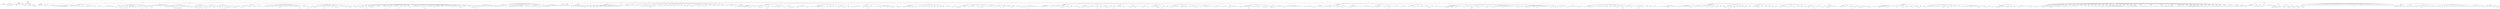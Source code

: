 digraph Tree {
	"t0" [label = "TEI"];
	"t1" [label = "teiHeader"];
	"t2" [label = "fileDesc"];
	"t3" [label = "titleStmt"];
	"t4" [label = "title"];
	"t5" [label = "author"];
	"t6" [label = "principal"];
	"t7" [label = "editor"];
	"t8" [label = "editionStmt"];
	"t9" [label = "edition"];
	"t10" [label = "respStmt"];
	"t11" [label = "name"];
	"t12" [label = "resp"];
	"t13" [label = "respStmt"];
	"t14" [label = "name"];
	"t15" [label = "resp"];
	"t16" [label = "publicationStmt"];
	"t17" [label = "publisher"];
	"t18" [label = "date"];
	"t19" [label = "availability"];
	"t20" [label = "licence"];
	"t21" [label = "idno"];
	"t22" [label = "idno"];
	"t23" [label = "idno"];
	"t24" [label = "idno"];
	"t25" [label = "idno"];
	"t26" [label = "sourceDesc"];
	"t27" [label = "bibl"];
	"t28" [label = "author"];
	"t29" [label = "title"];
	"t30" [label = "profileDesc"];
	"t31" [label = "creation"];
	"t32" [label = "date"];
	"t33" [label = "langUsage"];
	"t34" [label = "language"];
	"t35" [label = "textClass"];
	"t36" [label = "keywords"];
	"t37" [label = "term"];
	"t38" [label = "text"];
	"t39" [label = "front"];
	"t40" [label = "titlePage"];
	"t41" [label = "docTitle"];
	"t42" [label = "titlePart"];
	"t43" [label = "titlePart"];
	"t44" [label = "titlePart"];
	"t45" [label = "lb"];
	"t46" [label = "lb"];
	"t47" [label = "docImprint"];
	"t48" [label = "lb"];
	"t49" [label = "lb"];
	"t50" [label = "lb"];
	"t51" [label = "lb"];
	"t52" [label = "lb"];
	"t53" [label = "lb"];
	"t54" [label = "lb"];
	"t55" [label = "docEdition"];
	"t56" [label = "div"];
	"t57" [label = "head"];
	"t58" [label = "quote"];
	"t59" [label = "p"];
	"t60" [label = "p"];
	"t61" [label = "hi"];
	"t62" [label = "p"];
	"t63" [label = "hi"];
	"t64" [label = "hi"];
	"t65" [label = "p"];
	"t66" [label = "hi"];
	"t67" [label = "hi"];
	"t68" [label = "hi"];
	"t69" [label = "hi"];
	"t70" [label = "note"];
	"t71" [label = "hi"];
	"t72" [label = "hi"];
	"t73" [label = "note"];
	"t74" [label = "hi"];
	"t75" [label = "hi"];
	"t76" [label = "hi"];
	"t77" [label = "note"];
	"t78" [label = "hi"];
	"t79" [label = "div"];
	"t80" [label = "head"];
	"t81" [label = "div"];
	"t82" [label = "head"];
	"t83" [label = "p"];
	"t84" [label = "p"];
	"t85" [label = "hi"];
	"t86" [label = "hi"];
	"t87" [label = "p"];
	"t88" [label = "p"];
	"t89" [label = "hi"];
	"t90" [label = "p"];
	"t91" [label = "hi"];
	"t92" [label = "hi"];
	"t93" [label = "hi"];
	"t94" [label = "hi"];
	"t95" [label = "hi"];
	"t96" [label = "hi"];
	"t97" [label = "hi"];
	"t98" [label = "p"];
	"t99" [label = "hi"];
	"t100" [label = "hi"];
	"t101" [label = "hi"];
	"t102" [label = "hi"];
	"t103" [label = "p"];
	"t104" [label = "hi"];
	"t105" [label = "hi"];
	"t106" [label = "p"];
	"t107" [label = "hi"];
	"t108" [label = "hi"];
	"t109" [label = "hi"];
	"t110" [label = "hi"];
	"t111" [label = "hi"];
	"t112" [label = "hi"];
	"t113" [label = "p"];
	"t114" [label = "hi"];
	"t115" [label = "hi"];
	"t116" [label = "p"];
	"t117" [label = "hi"];
	"t118" [label = "hi"];
	"t119" [label = "hi"];
	"t120" [label = "hi"];
	"t121" [label = "hi"];
	"t122" [label = "hi"];
	"t123" [label = "p"];
	"t124" [label = "hi"];
	"t125" [label = "hi"];
	"t126" [label = "p"];
	"t127" [label = "hi"];
	"t128" [label = "hi"];
	"t129" [label = "p"];
	"t130" [label = "hi"];
	"t131" [label = "hi"];
	"t132" [label = "hi"];
	"t133" [label = "hi"];
	"t134" [label = "hi"];
	"t135" [label = "p"];
	"t136" [label = "hi"];
	"t137" [label = "hi"];
	"t138" [label = "hi"];
	"t139" [label = "hi"];
	"t140" [label = "hi"];
	"t141" [label = "hi"];
	"t142" [label = "hi"];
	"t143" [label = "hi"];
	"t144" [label = "hi"];
	"t145" [label = "hi"];
	"t146" [label = "hi"];
	"t147" [label = "note"];
	"t148" [label = "hi"];
	"t149" [label = "div"];
	"t150" [label = "head"];
	"t151" [label = "p"];
	"t152" [label = "hi"];
	"t153" [label = "p"];
	"t154" [label = "hi"];
	"t155" [label = "note"];
	"t156" [label = "hi"];
	"t157" [label = "p"];
	"t158" [label = "note"];
	"t159" [label = "hi"];
	"t160" [label = "hi"];
	"t161" [label = "note"];
	"t162" [label = "hi"];
	"t163" [label = "p"];
	"t164" [label = "hi"];
	"t165" [label = "quote"];
	"t166" [label = "p"];
	"t167" [label = "note"];
	"t168" [label = "hi"];
	"t169" [label = "p"];
	"t170" [label = "quote"];
	"t171" [label = "p"];
	"t172" [label = "hi"];
	"t173" [label = "note"];
	"t174" [label = "hi"];
	"t175" [label = "p"];
	"t176" [label = "hi"];
	"t177" [label = "hi"];
	"t178" [label = "note"];
	"t179" [label = "hi"];
	"t180" [label = "hi"];
	"t181" [label = "hi"];
	"t182" [label = "note"];
	"t183" [label = "hi"];
	"t184" [label = "hi"];
	"t185" [label = "note"];
	"t186" [label = "hi"];
	"t187" [label = "hi"];
	"t188" [label = "p"];
	"t189" [label = "note"];
	"t190" [label = "hi"];
	"t191" [label = "p"];
	"t192" [label = "p"];
	"t193" [label = "hi"];
	"t194" [label = "hi"];
	"t195" [label = "quote"];
	"t196" [label = "p"];
	"t197" [label = "note"];
	"t198" [label = "hi"];
	"t199" [label = "p"];
	"t200" [label = "hi"];
	"t201" [label = "p"];
	"t202" [label = "note"];
	"t203" [label = "hi"];
	"t204" [label = "hi"];
	"t205" [label = "quote"];
	"t206" [label = "p"];
	"t207" [label = "note"];
	"t208" [label = "hi"];
	"t209" [label = "p"];
	"t210" [label = "hi"];
	"t211" [label = "hi"];
	"t212" [label = "hi"];
	"t213" [label = "note"];
	"t214" [label = "hi"];
	"t215" [label = "p"];
	"t216" [label = "note"];
	"t217" [label = "hi"];
	"t218" [label = "div"];
	"t219" [label = "head"];
	"t220" [label = "p"];
	"t221" [label = "hi"];
	"t222" [label = "hi"];
	"t223" [label = "hi"];
	"t224" [label = "hi"];
	"t225" [label = "hi"];
	"t226" [label = "hi"];
	"t227" [label = "hi"];
	"t228" [label = "hi"];
	"t229" [label = "hi"];
	"t230" [label = "hi"];
	"t231" [label = "note"];
	"t232" [label = "hi"];
	"t233" [label = "hi"];
	"t234" [label = "hi"];
	"t235" [label = "note"];
	"t236" [label = "hi"];
	"t237" [label = "hi"];
	"t238" [label = "note"];
	"t239" [label = "hi"];
	"t240" [label = "hi"];
	"t241" [label = "hi"];
	"t242" [label = "div"];
	"t243" [label = "head"];
	"t244" [label = "p"];
	"t245" [label = "hi"];
	"t246" [label = "note"];
	"t247" [label = "hi"];
	"t248" [label = "p"];
	"t249" [label = "hi"];
	"t250" [label = "note"];
	"t251" [label = "hi"];
	"t252" [label = "hi"];
	"t253" [label = "hi"];
	"t254" [label = "hi"];
	"t255" [label = "note"];
	"t256" [label = "hi"];
	"t257" [label = "hi"];
	"t258" [label = "note"];
	"t259" [label = "hi"];
	"t260" [label = "p"];
	"t261" [label = "hi"];
	"t262" [label = "quote"];
	"t263" [label = "p"];
	"t264" [label = "note"];
	"t265" [label = "hi"];
	"t266" [label = "hi"];
	"t267" [label = "p"];
	"t268" [label = "quote"];
	"t269" [label = "p"];
	"t270" [label = "hi"];
	"t271" [label = "note"];
	"t272" [label = "hi"];
	"t273" [label = "hi"];
	"t274" [label = "p"];
	"t275" [label = "quote"];
	"t276" [label = "p"];
	"t277" [label = "note"];
	"t278" [label = "hi"];
	"t279" [label = "p"];
	"t280" [label = "quote"];
	"t281" [label = "p"];
	"t282" [label = "note"];
	"t283" [label = "hi"];
	"t284" [label = "p"];
	"t285" [label = "hi"];
	"t286" [label = "hi"];
	"t287" [label = "hi"];
	"t288" [label = "hi"];
	"t289" [label = "note"];
	"t290" [label = "note"];
	"t291" [label = "hi"];
	"t292" [label = "hi"];
	"t293" [label = "note"];
	"t294" [label = "hi"];
	"t295" [label = "note"];
	"t296" [label = "hi"];
	"t297" [label = "hi"];
	"t298" [label = "div"];
	"t299" [label = "head"];
	"t300" [label = "p"];
	"t301" [label = "hi"];
	"t302" [label = "hi"];
	"t303" [label = "note"];
	"t304" [label = "hi"];
	"t305" [label = "hi"];
	"t306" [label = "hi"];
	"t307" [label = "quote"];
	"t308" [label = "p"];
	"t309" [label = "hi"];
	"t310" [label = "note"];
	"t311" [label = "hi"];
	"t312" [label = "p"];
	"t313" [label = "note"];
	"t314" [label = "hi"];
	"t315" [label = "note"];
	"t316" [label = "hi"];
	"t317" [label = "quote"];
	"t318" [label = "p"];
	"t319" [label = "note"];
	"t320" [label = "hi"];
	"t321" [label = "p"];
	"t322" [label = "p"];
	"t323" [label = "hi"];
	"t324" [label = "note"];
	"t325" [label = "hi"];
	"t326" [label = "quote"];
	"t327" [label = "p"];
	"t328" [label = "note"];
	"t329" [label = "hi"];
	"t330" [label = "p"];
	"t331" [label = "note"];
	"t332" [label = "hi"];
	"t333" [label = "note"];
	"t334" [label = "hi"];
	"t335" [label = "div"];
	"t336" [label = "head"];
	"t337" [label = "p"];
	"t338" [label = "hi"];
	"t339" [label = "note"];
	"t340" [label = "hi"];
	"t341" [label = "p"];
	"t342" [label = "hi"];
	"t343" [label = "hi"];
	"t344" [label = "p"];
	"t345" [label = "p"];
	"t346" [label = "note"];
	"t347" [label = "hi"];
	"t348" [label = "hi"];
	"t349" [label = "p"];
	"t350" [label = "hi"];
	"t351" [label = "hi"];
	"t352" [label = "div"];
	"t353" [label = "head"];
	"t354" [label = "p"];
	"t355" [label = "hi"];
	"t356" [label = "p"];
	"t357" [label = "hi"];
	"t358" [label = "note"];
	"t359" [label = "hi"];
	"t360" [label = "p"];
	"t361" [label = "hi"];
	"t362" [label = "quote"];
	"t363" [label = "p"];
	"t364" [label = "note"];
	"t365" [label = "hi"];
	"t366" [label = "p"];
	"t367" [label = "hi"];
	"t368" [label = "quote"];
	"t369" [label = "p"];
	"t370" [label = "note"];
	"t371" [label = "hi"];
	"t372" [label = "p"];
	"t373" [label = "hi"];
	"t374" [label = "hi"];
	"t375" [label = "note"];
	"t376" [label = "hi"];
	"t377" [label = "hi"];
	"t378" [label = "hi"];
	"t379" [label = "hi"];
	"t380" [label = "note"];
	"t381" [label = "hi"];
	"t382" [label = "p"];
	"t383" [label = "hi"];
	"t384" [label = "hi"];
	"t385" [label = "hi"];
	"t386" [label = "note"];
	"t387" [label = "hi"];
	"t388" [label = "hi"];
	"t389" [label = "hi"];
	"t390" [label = "hi"];
	"t391" [label = "p"];
	"t392" [label = "hi"];
	"t393" [label = "hi"];
	"t394" [label = "hi"];
	"t395" [label = "hi"];
	"t396" [label = "hi"];
	"t397" [label = "div"];
	"t398" [label = "head"];
	"t399" [label = "div"];
	"t400" [label = "head"];
	"t401" [label = "p"];
	"t402" [label = "p"];
	"t403" [label = "note"];
	"t404" [label = "hi"];
	"t405" [label = "hi"];
	"t406" [label = "hi"];
	"t407" [label = "hi"];
	"t408" [label = "hi"];
	"t409" [label = "p"];
	"t410" [label = "hi"];
	"t411" [label = "hi"];
	"t412" [label = "p"];
	"t413" [label = "hi"];
	"t414" [label = "hi"];
	"t415" [label = "hi"];
	"t416" [label = "p"];
	"t417" [label = "hi"];
	"t418" [label = "hi"];
	"t419" [label = "hi"];
	"t420" [label = "hi"];
	"t421" [label = "hi"];
	"t422" [label = "p"];
	"t423" [label = "hi"];
	"t424" [label = "hi"];
	"t425" [label = "hi"];
	"t426" [label = "hi"];
	"t427" [label = "p"];
	"t428" [label = "hi"];
	"t429" [label = "hi"];
	"t430" [label = "hi"];
	"t431" [label = "hi"];
	"t432" [label = "hi"];
	"t433" [label = "hi"];
	"t434" [label = "hi"];
	"t435" [label = "hi"];
	"t436" [label = "div"];
	"t437" [label = "head"];
	"t438" [label = "p"];
	"t439" [label = "p"];
	"t440" [label = "quote"];
	"t441" [label = "l"];
	"t442" [label = "l"];
	"t443" [label = "l"];
	"t444" [label = "p"];
	"t445" [label = "p"];
	"t446" [label = "p"];
	"t447" [label = "quote"];
	"t448" [label = "l"];
	"t449" [label = "l"];
	"t450" [label = "p"];
	"t451" [label = "p"];
	"t452" [label = "p"];
	"t453" [label = "hi"];
	"t454" [label = "p"];
	"t455" [label = "note"];
	"t456" [label = "hi"];
	"t457" [label = "note"];
	"t458" [label = "hi"];
	"t459" [label = "p"];
	"t460" [label = "hi"];
	"t461" [label = "p"];
	"t462" [label = "quote"];
	"t463" [label = "l"];
	"t464" [label = "l"];
	"t465" [label = "p"];
	"t466" [label = "p"];
	"t467" [label = "hi"];
	"t468" [label = "hi"];
	"t469" [label = "hi"];
	"t470" [label = "p"];
	"t471" [label = "hi"];
	"t472" [label = "p"];
	"t473" [label = "hi"];
	"t474" [label = "hi"];
	"t475" [label = "hi"];
	"t476" [label = "p"];
	"t477" [label = "p"];
	"t478" [label = "p"];
	"t479" [label = "p"];
	"t480" [label = "p"];
	"t481" [label = "quote"];
	"t482" [label = "l"];
	"t483" [label = "l"];
	"t484" [label = "l"];
	"t485" [label = "l"];
	"t486" [label = "l"];
	"t487" [label = "l"];
	"t488" [label = "note"];
	"t489" [label = "hi"];
	"t490" [label = "p"];
	"t491" [label = "hi"];
	"t492" [label = "quote"];
	"t493" [label = "l"];
	"t494" [label = "l"];
	"t495" [label = "l"];
	"t496" [label = "l"];
	"t497" [label = "l"];
	"t498" [label = "l"];
	"t499" [label = "l"];
	"t500" [label = "note"];
	"t501" [label = "hi"];
	"t502" [label = "p"];
	"t503" [label = "hi"];
	"t504" [label = "p"];
	"t505" [label = "note"];
	"t506" [label = "hi"];
	"t507" [label = "hi"];
	"t508" [label = "note"];
	"t509" [label = "hi"];
	"t510" [label = "note"];
	"t511" [label = "hi"];
	"t512" [label = "note"];
	"t513" [label = "hi"];
	"t514" [label = "div"];
	"t515" [label = "head"];
	"t516" [label = "p"];
	"t517" [label = "hi"];
	"t518" [label = "p"];
	"t519" [label = "hi"];
	"t520" [label = "p"];
	"t521" [label = "hi"];
	"t522" [label = "p"];
	"t523" [label = "p"];
	"t524" [label = "quote"];
	"t525" [label = "l"];
	"t526" [label = "l"];
	"t527" [label = "p"];
	"t528" [label = "hi"];
	"t529" [label = "quote"];
	"t530" [label = "p"];
	"t531" [label = "note"];
	"t532" [label = "hi"];
	"t533" [label = "p"];
	"t534" [label = "quote"];
	"t535" [label = "l"];
	"t536" [label = "l"];
	"t537" [label = "l"];
	"t538" [label = "l"];
	"t539" [label = "l"];
	"t540" [label = "l"];
	"t541" [label = "p"];
	"t542" [label = "note"];
	"t543" [label = "hi"];
	"t544" [label = "quote"];
	"t545" [label = "l"];
	"t546" [label = "l"];
	"t547" [label = "p"];
	"t548" [label = "note"];
	"t549" [label = "hi"];
	"t550" [label = "hi"];
	"t551" [label = "p"];
	"t552" [label = "p"];
	"t553" [label = "hi"];
	"t554" [label = "note"];
	"t555" [label = "hi"];
	"t556" [label = "quote"];
	"t557" [label = "l"];
	"t558" [label = "l"];
	"t559" [label = "l"];
	"t560" [label = "l"];
	"t561" [label = "l"];
	"t562" [label = "p"];
	"t563" [label = "note"];
	"t564" [label = "hi"];
	"t565" [label = "p"];
	"t566" [label = "note"];
	"t567" [label = "note"];
	"t568" [label = "p"];
	"t569" [label = "note"];
	"t570" [label = "hi"];
	"t571" [label = "p"];
	"t572" [label = "note"];
	"t573" [label = "hi"];
	"t574" [label = "hi"];
	"t575" [label = "div"];
	"t576" [label = "head"];
	"t577" [label = "hi"];
	"t578" [label = "p"];
	"t579" [label = "hi"];
	"t580" [label = "note"];
	"t581" [label = "hi"];
	"t582" [label = "p"];
	"t583" [label = "hi"];
	"t584" [label = "hi"];
	"t585" [label = "hi"];
	"t586" [label = "p"];
	"t587" [label = "p"];
	"t588" [label = "note"];
	"t589" [label = "hi"];
	"t590" [label = "hi"];
	"t591" [label = "hi"];
	"t592" [label = "note"];
	"t593" [label = "hi"];
	"t594" [label = "quote"];
	"t595" [label = "l"];
	"t596" [label = "l"];
	"t597" [label = "l"];
	"t598" [label = "note"];
	"t599" [label = "hi"];
	"t600" [label = "p"];
	"t601" [label = "quote"];
	"t602" [label = "l"];
	"t603" [label = "l"];
	"t604" [label = "p"];
	"t605" [label = "p"];
	"t606" [label = "note"];
	"t607" [label = "hi"];
	"t608" [label = "p"];
	"t609" [label = "note"];
	"t610" [label = "hi"];
	"t611" [label = "note"];
	"t612" [label = "hi"];
	"t613" [label = "hi"];
	"t614" [label = "quote"];
	"t615" [label = "l"];
	"t616" [label = "l"];
	"t617" [label = "l"];
	"t618" [label = "l"];
	"t619" [label = "l"];
	"t620" [label = "l"];
	"t621" [label = "p"];
	"t622" [label = "quote"];
	"t623" [label = "l"];
	"t624" [label = "l"];
	"t625" [label = "l"];
	"t626" [label = "l"];
	"t627" [label = "note"];
	"t628" [label = "hi"];
	"t629" [label = "p"];
	"t630" [label = "hi"];
	"t631" [label = "note"];
	"t632" [label = "p"];
	"t633" [label = "note"];
	"t634" [label = "hi"];
	"t635" [label = "hi"];
	"t636" [label = "hi"];
	"t637" [label = "quote"];
	"t638" [label = "l"];
	"t639" [label = "l"];
	"t640" [label = "l"];
	"t641" [label = "l"];
	"t642" [label = "l"];
	"t643" [label = "l"];
	"t644" [label = "note"];
	"t645" [label = "hi"];
	"t646" [label = "p"];
	"t647" [label = "note"];
	"t648" [label = "note"];
	"t649" [label = "quote"];
	"t650" [label = "l"];
	"t651" [label = "l"];
	"t652" [label = "l"];
	"t653" [label = "l"];
	"t654" [label = "p"];
	"t655" [label = "quote"];
	"t656" [label = "l"];
	"t657" [label = "l"];
	"t658" [label = "p"];
	"t659" [label = "note"];
	"t660" [label = "hi"];
	"t661" [label = "quote"];
	"t662" [label = "l"];
	"t663" [label = "l"];
	"t664" [label = "l"];
	"t665" [label = "l"];
	"t666" [label = "l"];
	"t667" [label = "l"];
	"t668" [label = "l"];
	"t669" [label = "l"];
	"t670" [label = "l"];
	"t671" [label = "l"];
	"t672" [label = "p"];
	"t673" [label = "note"];
	"t674" [label = "hi"];
	"t675" [label = "p"];
	"t676" [label = "note"];
	"t677" [label = "note"];
	"t678" [label = "hi"];
	"t679" [label = "hi"];
	"t680" [label = "hi"];
	"t681" [label = "p"];
	"t682" [label = "hi"];
	"t683" [label = "hi"];
	"t684" [label = "hi"];
	"t685" [label = "hi"];
	"t686" [label = "hi"];
	"t687" [label = "hi"];
	"t688" [label = "hi"];
	"t689" [label = "note"];
	"t690" [label = "hi"];
	"t691" [label = "hi"];
	"t692" [label = "quote"];
	"t693" [label = "l"];
	"t694" [label = "l"];
	"t695" [label = "l"];
	"t696" [label = "l"];
	"t697" [label = "p"];
	"t698" [label = "quote"];
	"t699" [label = "l"];
	"t700" [label = "l"];
	"t701" [label = "l"];
	"t702" [label = "l"];
	"t703" [label = "p"];
	"t704" [label = "quote"];
	"t705" [label = "l"];
	"t706" [label = "l"];
	"t707" [label = "p"];
	"t708" [label = "hi"];
	"t709" [label = "hi"];
	"t710" [label = "hi"];
	"t711" [label = "hi"];
	"t712" [label = "p"];
	"t713" [label = "note"];
	"t714" [label = "hi"];
	"t715" [label = "p"];
	"t716" [label = "hi"];
	"t717" [label = "hi"];
	"t718" [label = "quote"];
	"t719" [label = "p"];
	"t720" [label = "p"];
	"t721" [label = "p"];
	"t722" [label = "hi"];
	"t723" [label = "note"];
	"t724" [label = "hi"];
	"t725" [label = "note"];
	"t726" [label = "hi"];
	"t727" [label = "note"];
	"t728" [label = "hi"];
	"t729" [label = "quote"];
	"t730" [label = "p"];
	"t731" [label = "p"];
	"t732" [label = "p"];
	"t733" [label = "p"];
	"t734" [label = "p"];
	"t735" [label = "quote"];
	"t736" [label = "l"];
	"t737" [label = "l"];
	"t738" [label = "l"];
	"t739" [label = "l"];
	"t740" [label = "list"];
	"t741" [label = "item"];
	"t742" [label = "p"];
	"t743" [label = "note"];
	"t744" [label = "hi"];
	"t745" [label = "hi"];
	"t746" [label = "hi"];
	"t747" [label = "quote"];
	"t748" [label = "p"];
	"t749" [label = "note"];
	"t750" [label = "hi"];
	"t751" [label = "p"];
	"t752" [label = "note"];
	"t753" [label = "hi"];
	"t754" [label = "hi"];
	"t755" [label = "note"];
	"t756" [label = "hi"];
	"t757" [label = "div"];
	"t758" [label = "head"];
	"t759" [label = "p"];
	"t760" [label = "hi"];
	"t761" [label = "p"];
	"t762" [label = "p"];
	"t763" [label = "hi"];
	"t764" [label = "p"];
	"t765" [label = "hi"];
	"t766" [label = "quote"];
	"t767" [label = "l"];
	"t768" [label = "l"];
	"t769" [label = "p"];
	"t770" [label = "quote"];
	"t771" [label = "l"];
	"t772" [label = "l"];
	"t773" [label = "p"];
	"t774" [label = "quote"];
	"t775" [label = "l"];
	"t776" [label = "p"];
	"t777" [label = "quote"];
	"t778" [label = "l"];
	"t779" [label = "l"];
	"t780" [label = "l"];
	"t781" [label = "l"];
	"t782" [label = "p"];
	"t783" [label = "quote"];
	"t784" [label = "l"];
	"t785" [label = "l"];
	"t786" [label = "l"];
	"t787" [label = "l"];
	"t788" [label = "l"];
	"t789" [label = "l"];
	"t790" [label = "p"];
	"t791" [label = "note"];
	"t792" [label = "div"];
	"t793" [label = "head"];
	"t794" [label = "p"];
	"t795" [label = "hi"];
	"t796" [label = "hi"];
	"t797" [label = "hi"];
	"t798" [label = "hi"];
	"t799" [label = "hi"];
	"t800" [label = "note"];
	"t801" [label = "hi"];
	"t802" [label = "hi"];
	"t803" [label = "note"];
	"t804" [label = "hi"];
	"t805" [label = "hi"];
	"t806" [label = "hi"];
	"t807" [label = "hi"];
	"t808" [label = "p"];
	"t809" [label = "p"];
	"t810" [label = "hi"];
	"t811" [label = "hi"];
	"t812" [label = "hi"];
	"t813" [label = "hi"];
	"t814" [label = "p"];
	"t815" [label = "p"];
	"t816" [label = "p"];
	"t817" [label = "p"];
	"t818" [label = "p"];
	"t819" [label = "p"];
	"t820" [label = "p"];
	"t821" [label = "p"];
	"t822" [label = "list"];
	"t823" [label = "item"];
	"t824" [label = "hi"];
	"t825" [label = "hi"];
	"t826" [label = "hi"];
	"t827" [label = "hi"];
	"t828" [label = "p"];
	"t829" [label = "hi"];
	"t830" [label = "hi"];
	"t831" [label = "list"];
	"t832" [label = "item"];
	"t833" [label = "hi"];
	"t834" [label = "hi"];
	"t835" [label = "hi"];
	"t836" [label = "hi"];
	"t837" [label = "p"];
	"t838" [label = "hi"];
	"t839" [label = "hi"];
	"t840" [label = "list"];
	"t841" [label = "item"];
	"t842" [label = "hi"];
	"t843" [label = "hi"];
	"t844" [label = "hi"];
	"t845" [label = "hi"];
	"t846" [label = "hi"];
	"t847" [label = "hi"];
	"t848" [label = "p"];
	"t849" [label = "hi"];
	"t850" [label = "hi"];
	"t851" [label = "list"];
	"t852" [label = "item"];
	"t853" [label = "hi"];
	"t854" [label = "hi"];
	"t855" [label = "hi"];
	"t856" [label = "hi"];
	"t857" [label = "hi"];
	"t858" [label = "hi"];
	"t859" [label = "item"];
	"t860" [label = "hi"];
	"t861" [label = "p"];
	"t862" [label = "list"];
	"t863" [label = "item"];
	"t864" [label = "hi"];
	"t865" [label = "hi"];
	"t866" [label = "hi"];
	"t867" [label = "hi"];
	"t868" [label = "hi"];
	"t869" [label = "hi"];
	"t870" [label = "hi"];
	"t871" [label = "p"];
	"t872" [label = "hi"];
	"t873" [label = "hi"];
	"t874" [label = "hi"];
	"t875" [label = "list"];
	"t876" [label = "item"];
	"t877" [label = "hi"];
	"t878" [label = "hi"];
	"t879" [label = "hi"];
	"t880" [label = "item"];
	"t881" [label = "hi"];
	"t882" [label = "hi"];
	"t883" [label = "hi"];
	"t884" [label = "item"];
	"t885" [label = "hi"];
	"t886" [label = "hi"];
	"t887" [label = "hi"];
	"t888" [label = "hi"];
	"t889" [label = "p"];
	"t890" [label = "p"];
	"t891" [label = "p"];
	"t892" [label = "p"];
	"t893" [label = "list"];
	"t894" [label = "item"];
	"t895" [label = "item"];
	"t896" [label = "item"];
	"t897" [label = "item"];
	"t898" [label = "item"];
	"t899" [label = "item"];
	"t900" [label = "item"];
	"t901" [label = "item"];
	"t902" [label = "item"];
	"t903" [label = "item"];
	"t904" [label = "item"];
	"t905" [label = "item"];
	"t906" [label = "item"];
	"t907" [label = "p"];
	"t908" [label = "body"];
	"t909" [label = "head"];
	"t910" [label = "lb"];
	"t911" [label = "lb"];
	"t912" [label = "lb"];
	"t913" [label = "lb"];
	"t914" [label = "div"];
	"t915" [label = "pb"];
	"t916" [label = "head"];
	"t917" [label = "p"];
	"t918" [label = "ref"];
	"t919" [label = "ref"];
	"t920" [label = "ref"];
	"t921" [label = "pb"];
	"t922" [label = "note"];
	"t923" [label = "ref"];
	"t924" [label = "ref"];
	"t925" [label = "div"];
	"t926" [label = "head"];
	"t927" [label = "pb"];
	"t928" [label = "castList"];
	"t929" [label = "castItem"];
	"t930" [label = "role"];
	"t931" [label = "castItem"];
	"t932" [label = "role"];
	"t933" [label = "castItem"];
	"t934" [label = "role"];
	"t935" [label = "castItem"];
	"t936" [label = "role"];
	"t937" [label = "castItem"];
	"t938" [label = "role"];
	"t939" [label = "castItem"];
	"t940" [label = "role"];
	"t941" [label = "role"];
	"t942" [label = "castItem"];
	"t943" [label = "role"];
	"t944" [label = "role"];
	"t945" [label = "div"];
	"t946" [label = "head"];
	"t947" [label = "pb"];
	"t948" [label = "castList"];
	"t949" [label = "castItem"];
	"t950" [label = "role"];
	"t951" [label = "note"];
	"t952" [label = "castItem"];
	"t953" [label = "role"];
	"t954" [label = "roleDesc"];
	"t955" [label = "castItem"];
	"t956" [label = "role"];
	"t957" [label = "roleDesc"];
	"t958" [label = "castItem"];
	"t959" [label = "role"];
	"t960" [label = "roleDesc"];
	"t961" [label = "castItem"];
	"t962" [label = "role"];
	"t963" [label = "roleDesc"];
	"t964" [label = "castItem"];
	"t965" [label = "role"];
	"t966" [label = "roleDesc"];
	"t967" [label = "castItem"];
	"t968" [label = "role"];
	"t969" [label = "roleDesc"];
	"t970" [label = "castItem"];
	"t971" [label = "role"];
	"t972" [label = "roleDesc"];
	"t973" [label = "castItem"];
	"t974" [label = "role"];
	"t975" [label = "castItem"];
	"t976" [label = "role"];
	"t977" [label = "role"];
	"t978" [label = "role"];
	"t979" [label = "castItem"];
	"t980" [label = "role"];
	"t981" [label = "castItem"];
	"t982" [label = "role"];
	"t983" [label = "castItem"];
	"t984" [label = "role"];
	"t985" [label = "castItem"];
	"t986" [label = "role"];
	"t987" [label = "castItem"];
	"t988" [label = "role"];
	"t989" [label = "castItem"];
	"t990" [label = "role"];
	"t991" [label = "stage"];
	"t992" [label = "note"];
	"t993" [label = "ref"];
	"t994" [label = "div"];
	"t995" [label = "pb"];
	"t996" [label = "head"];
	"t997" [label = "stage"];
	"t998" [label = "ref"];
	"t999" [label = "note"];
	"t1000" [label = "ref"];
	"t1001" [label = "sp"];
	"t1002" [label = "speaker"];
	"t1003" [label = "l"];
	"t1004" [label = "l"];
	"t1005" [label = "l"];
	"t1006" [label = "l"];
	"t1007" [label = "l"];
	"t1008" [label = "ref"];
	"t1009" [label = "l"];
	"t1010" [label = "sp"];
	"t1011" [label = "speaker"];
	"t1012" [label = "l"];
	"t1013" [label = "l"];
	"t1014" [label = "sp"];
	"t1015" [label = "speaker"];
	"t1016" [label = "l"];
	"t1017" [label = "l"];
	"t1018" [label = "ref"];
	"t1019" [label = "pb"];
	"t1020" [label = "l"];
	"t1021" [label = "ref"];
	"t1022" [label = "l"];
	"t1023" [label = "l"];
	"t1024" [label = "ref"];
	"t1025" [label = "note"];
	"t1026" [label = "note"];
	"t1027" [label = "l"];
	"t1028" [label = "stage"];
	"t1029" [label = "note"];
	"t1030" [label = "hi"];
	"t1031" [label = "note"];
	"t1032" [label = "hi"];
	"t1033" [label = "note"];
	"t1034" [label = "sp"];
	"t1035" [label = "speaker"];
	"t1036" [label = "l"];
	"t1037" [label = "note"];
	"t1038" [label = "l"];
	"t1039" [label = "l"];
	"t1040" [label = "ref"];
	"t1041" [label = "l"];
	"t1042" [label = "sp"];
	"t1043" [label = "speaker"];
	"t1044" [label = "l"];
	"t1045" [label = "l"];
	"t1046" [label = "ref"];
	"t1047" [label = "l"];
	"t1048" [label = "l"];
	"t1049" [label = "note"];
	"t1050" [label = "sp"];
	"t1051" [label = "speaker"];
	"t1052" [label = "l"];
	"t1053" [label = "l"];
	"t1054" [label = "sp"];
	"t1055" [label = "speaker"];
	"t1056" [label = "l"];
	"t1057" [label = "sp"];
	"t1058" [label = "speaker"];
	"t1059" [label = "pb"];
	"t1060" [label = "l"];
	"t1061" [label = "note"];
	"t1062" [label = "sp"];
	"t1063" [label = "speaker"];
	"t1064" [label = "l"];
	"t1065" [label = "sp"];
	"t1066" [label = "speaker"];
	"t1067" [label = "l"];
	"t1068" [label = "sp"];
	"t1069" [label = "speaker"];
	"t1070" [label = "l"];
	"t1071" [label = "sp"];
	"t1072" [label = "speaker"];
	"t1073" [label = "l"];
	"t1074" [label = "note"];
	"t1075" [label = "sp"];
	"t1076" [label = "speaker"];
	"t1077" [label = "l"];
	"t1078" [label = "l"];
	"t1079" [label = "stage"];
	"t1080" [label = "ref"];
	"t1081" [label = "sp"];
	"t1082" [label = "speaker"];
	"t1083" [label = "hi"];
	"t1084" [label = "l"];
	"t1085" [label = "l"];
	"t1086" [label = "l"];
	"t1087" [label = "l"];
	"t1088" [label = "l"];
	"t1089" [label = "note"];
	"t1090" [label = "pb"];
	"t1091" [label = "l"];
	"t1092" [label = "l"];
	"t1093" [label = "l"];
	"t1094" [label = "stage"];
	"t1095" [label = "ref"];
	"t1096" [label = "sp"];
	"t1097" [label = "speaker"];
	"t1098" [label = "l"];
	"t1099" [label = "l"];
	"t1100" [label = "sp"];
	"t1101" [label = "speaker"];
	"t1102" [label = "l"];
	"t1103" [label = "l"];
	"t1104" [label = "sp"];
	"t1105" [label = "speaker"];
	"t1106" [label = "l"];
	"t1107" [label = "l"];
	"t1108" [label = "sp"];
	"t1109" [label = "speaker"];
	"t1110" [label = "l"];
	"t1111" [label = "l"];
	"t1112" [label = "sp"];
	"t1113" [label = "speaker"];
	"t1114" [label = "l"];
	"t1115" [label = "l"];
	"t1116" [label = "sp"];
	"t1117" [label = "speaker"];
	"t1118" [label = "pb"];
	"t1119" [label = "l"];
	"t1120" [label = "l"];
	"t1121" [label = "l"];
	"t1122" [label = "ref"];
	"t1123" [label = "l"];
	"t1124" [label = "l"];
	"t1125" [label = "l"];
	"t1126" [label = "l"];
	"t1127" [label = "ref"];
	"t1128" [label = "l"];
	"t1129" [label = "ref"];
	"t1130" [label = "l"];
	"t1131" [label = "sp"];
	"t1132" [label = "speaker"];
	"t1133" [label = "l"];
	"t1134" [label = "l"];
	"t1135" [label = "p"];
	"t1136" [label = "pb"];
	"t1137" [label = "label"];
	"t1138" [label = "label"];
	"t1139" [label = "div"];
	"t1140" [label = "head"];
	"t1141" [label = "stage"];
	"t1142" [label = "ref"];
	"t1143" [label = "div"];
	"t1144" [label = "head"];
	"t1145" [label = "stage"];
	"t1146" [label = "sp"];
	"t1147" [label = "speaker"];
	"t1148" [label = "l"];
	"t1149" [label = "l"];
	"t1150" [label = "note"];
	"t1151" [label = "l"];
	"t1152" [label = "l"];
	"t1153" [label = "l"];
	"t1154" [label = "pb"];
	"t1155" [label = "l"];
	"t1156" [label = "l"];
	"t1157" [label = "l"];
	"t1158" [label = "ref"];
	"t1159" [label = "l"];
	"t1160" [label = "ref"];
	"t1161" [label = "sp"];
	"t1162" [label = "speaker"];
	"t1163" [label = "l"];
	"t1164" [label = "l"];
	"t1165" [label = "note"];
	"t1166" [label = "sp"];
	"t1167" [label = "speaker"];
	"t1168" [label = "l"];
	"t1169" [label = "l"];
	"t1170" [label = "l"];
	"t1171" [label = "note"];
	"t1172" [label = "ref"];
	"t1173" [label = "l"];
	"t1174" [label = "ref"];
	"t1175" [label = "l"];
	"t1176" [label = "ref"];
	"t1177" [label = "l"];
	"t1178" [label = "l"];
	"t1179" [label = "sp"];
	"t1180" [label = "speaker"];
	"t1181" [label = "l"];
	"t1182" [label = "note"];
	"t1183" [label = "hi"];
	"t1184" [label = "l"];
	"t1185" [label = "ref"];
	"t1186" [label = "l"];
	"t1187" [label = "l"];
	"t1188" [label = "sp"];
	"t1189" [label = "speaker"];
	"t1190" [label = "l"];
	"t1191" [label = "l"];
	"t1192" [label = "l"];
	"t1193" [label = "ref"];
	"t1194" [label = "l"];
	"t1195" [label = "l"];
	"t1196" [label = "ref"];
	"t1197" [label = "l"];
	"t1198" [label = "pb"];
	"t1199" [label = "l"];
	"t1200" [label = "l"];
	"t1201" [label = "l"];
	"t1202" [label = "l"];
	"t1203" [label = "note"];
	"t1204" [label = "hi"];
	"t1205" [label = "l"];
	"t1206" [label = "sp"];
	"t1207" [label = "speaker"];
	"t1208" [label = "l"];
	"t1209" [label = "ref"];
	"t1210" [label = "l"];
	"t1211" [label = "l"];
	"t1212" [label = "ref"];
	"t1213" [label = "l"];
	"t1214" [label = "ref"];
	"t1215" [label = "note"];
	"t1216" [label = "l"];
	"t1217" [label = "ref"];
	"t1218" [label = "sp"];
	"t1219" [label = "speaker"];
	"t1220" [label = "l"];
	"t1221" [label = "l"];
	"t1222" [label = "ref"];
	"t1223" [label = "l"];
	"t1224" [label = "ref"];
	"t1225" [label = "l"];
	"t1226" [label = "l"];
	"t1227" [label = "l"];
	"t1228" [label = "l"];
	"t1229" [label = "l"];
	"t1230" [label = "l"];
	"t1231" [label = "l"];
	"t1232" [label = "l"];
	"t1233" [label = "note"];
	"t1234" [label = "l"];
	"t1235" [label = "l"];
	"t1236" [label = "div"];
	"t1237" [label = "head"];
	"t1238" [label = "pb"];
	"t1239" [label = "stage"];
	"t1240" [label = "sp"];
	"t1241" [label = "speaker"];
	"t1242" [label = "l"];
	"t1243" [label = "l"];
	"t1244" [label = "l"];
	"t1245" [label = "l"];
	"t1246" [label = "l"];
	"t1247" [label = "l"];
	"t1248" [label = "note"];
	"t1249" [label = "l"];
	"t1250" [label = "l"];
	"t1251" [label = "l"];
	"t1252" [label = "note"];
	"t1253" [label = "hi"];
	"t1254" [label = "l"];
	"t1255" [label = "l"];
	"t1256" [label = "l"];
	"t1257" [label = "sp"];
	"t1258" [label = "speaker"];
	"t1259" [label = "l"];
	"t1260" [label = "sp"];
	"t1261" [label = "speaker"];
	"t1262" [label = "l"];
	"t1263" [label = "sp"];
	"t1264" [label = "speaker"];
	"t1265" [label = "l"];
	"t1266" [label = "sp"];
	"t1267" [label = "speaker"];
	"t1268" [label = "pb"];
	"t1269" [label = "l"];
	"t1270" [label = "ref"];
	"t1271" [label = "l"];
	"t1272" [label = "l"];
	"t1273" [label = "l"];
	"t1274" [label = "l"];
	"t1275" [label = "note"];
	"t1276" [label = "l"];
	"t1277" [label = "ref"];
	"t1278" [label = "l"];
	"t1279" [label = "l"];
	"t1280" [label = "sp"];
	"t1281" [label = "speaker"];
	"t1282" [label = "l"];
	"t1283" [label = "sp"];
	"t1284" [label = "speaker"];
	"t1285" [label = "l"];
	"t1286" [label = "l"];
	"t1287" [label = "ref"];
	"t1288" [label = "l"];
	"t1289" [label = "l"];
	"t1290" [label = "l"];
	"t1291" [label = "l"];
	"t1292" [label = "l"];
	"t1293" [label = "l"];
	"t1294" [label = "l"];
	"t1295" [label = "l"];
	"t1296" [label = "ref"];
	"t1297" [label = "div"];
	"t1298" [label = "head"];
	"t1299" [label = "pb"];
	"t1300" [label = "stage"];
	"t1301" [label = "sp"];
	"t1302" [label = "speaker"];
	"t1303" [label = "l"];
	"t1304" [label = "ref"];
	"t1305" [label = "l"];
	"t1306" [label = "note"];
	"t1307" [label = "hi"];
	"t1308" [label = "sp"];
	"t1309" [label = "speaker"];
	"t1310" [label = "l"];
	"t1311" [label = "l"];
	"t1312" [label = "l"];
	"t1313" [label = "l"];
	"t1314" [label = "sp"];
	"t1315" [label = "speaker"];
	"t1316" [label = "l"];
	"t1317" [label = "l"];
	"t1318" [label = "l"];
	"t1319" [label = "l"];
	"t1320" [label = "ref"];
	"t1321" [label = "l"];
	"t1322" [label = "l"];
	"t1323" [label = "l"];
	"t1324" [label = "l"];
	"t1325" [label = "l"];
	"t1326" [label = "l"];
	"t1327" [label = "ref"];
	"t1328" [label = "l"];
	"t1329" [label = "l"];
	"t1330" [label = "l"];
	"t1331" [label = "pb"];
	"t1332" [label = "l"];
	"t1333" [label = "l"];
	"t1334" [label = "note"];
	"t1335" [label = "note"];
	"t1336" [label = "l"];
	"t1337" [label = "l"];
	"t1338" [label = "sp"];
	"t1339" [label = "speaker"];
	"t1340" [label = "l"];
	"t1341" [label = "ref"];
	"t1342" [label = "div"];
	"t1343" [label = "head"];
	"t1344" [label = "stage"];
	"t1345" [label = "sp"];
	"t1346" [label = "speaker"];
	"t1347" [label = "l"];
	"t1348" [label = "l"];
	"t1349" [label = "l"];
	"t1350" [label = "ref"];
	"t1351" [label = "l"];
	"t1352" [label = "l"];
	"t1353" [label = "l"];
	"t1354" [label = "l"];
	"t1355" [label = "l"];
	"t1356" [label = "note"];
	"t1357" [label = "l"];
	"t1358" [label = "l"];
	"t1359" [label = "note"];
	"t1360" [label = "l"];
	"t1361" [label = "l"];
	"t1362" [label = "l"];
	"t1363" [label = "pb"];
	"t1364" [label = "l"];
	"t1365" [label = "sp"];
	"t1366" [label = "speaker"];
	"t1367" [label = "l"];
	"t1368" [label = "l"];
	"t1369" [label = "sp"];
	"t1370" [label = "speaker"];
	"t1371" [label = "l"];
	"t1372" [label = "sp"];
	"t1373" [label = "speaker"];
	"t1374" [label = "l"];
	"t1375" [label = "sp"];
	"t1376" [label = "speaker"];
	"t1377" [label = "l"];
	"t1378" [label = "sp"];
	"t1379" [label = "speaker"];
	"t1380" [label = "l"];
	"t1381" [label = "sp"];
	"t1382" [label = "speaker"];
	"t1383" [label = "l"];
	"t1384" [label = "sp"];
	"t1385" [label = "speaker"];
	"t1386" [label = "l"];
	"t1387" [label = "sp"];
	"t1388" [label = "speaker"];
	"t1389" [label = "l"];
	"t1390" [label = "sp"];
	"t1391" [label = "speaker"];
	"t1392" [label = "l"];
	"t1393" [label = "sp"];
	"t1394" [label = "speaker"];
	"t1395" [label = "l"];
	"t1396" [label = "stage"];
	"t1397" [label = "pb"];
	"t1398" [label = "sp"];
	"t1399" [label = "speaker"];
	"t1400" [label = "l"];
	"t1401" [label = "ref"];
	"t1402" [label = "l"];
	"t1403" [label = "l"];
	"t1404" [label = "l"];
	"t1405" [label = "note"];
	"t1406" [label = "stage"];
	"t1407" [label = "note"];
	"t1408" [label = "note"];
	"t1409" [label = "ref"];
	"t1410" [label = "div"];
	"t1411" [label = "head"];
	"t1412" [label = "stage"];
	"t1413" [label = "stage"];
	"t1414" [label = "sp"];
	"t1415" [label = "speaker"];
	"t1416" [label = "l"];
	"t1417" [label = "l"];
	"t1418" [label = "sp"];
	"t1419" [label = "speaker"];
	"t1420" [label = "l"];
	"t1421" [label = "l"];
	"t1422" [label = "pb"];
	"t1423" [label = "sp"];
	"t1424" [label = "speaker"];
	"t1425" [label = "l"];
	"t1426" [label = "l"];
	"t1427" [label = "l"];
	"t1428" [label = "l"];
	"t1429" [label = "l"];
	"t1430" [label = "l"];
	"t1431" [label = "sp"];
	"t1432" [label = "speaker"];
	"t1433" [label = "l"];
	"t1434" [label = "ref"];
	"t1435" [label = "sp"];
	"t1436" [label = "speaker"];
	"t1437" [label = "l"];
	"t1438" [label = "ref"];
	"t1439" [label = "l"];
	"t1440" [label = "ref"];
	"t1441" [label = "l"];
	"t1442" [label = "l"];
	"t1443" [label = "l"];
	"t1444" [label = "sp"];
	"t1445" [label = "speaker"];
	"t1446" [label = "l"];
	"t1447" [label = "l"];
	"t1448" [label = "l"];
	"t1449" [label = "l"];
	"t1450" [label = "l"];
	"t1451" [label = "note"];
	"t1452" [label = "l"];
	"t1453" [label = "sp"];
	"t1454" [label = "speaker"];
	"t1455" [label = "l"];
	"t1456" [label = "l"];
	"t1457" [label = "l"];
	"t1458" [label = "pb"];
	"t1459" [label = "l"];
	"t1460" [label = "sp"];
	"t1461" [label = "speaker"];
	"t1462" [label = "hi"];
	"t1463" [label = "l"];
	"t1464" [label = "l"];
	"t1465" [label = "stage"];
	"t1466" [label = "sp"];
	"t1467" [label = "speaker"];
	"t1468" [label = "l"];
	"t1469" [label = "l"];
	"t1470" [label = "ref"];
	"t1471" [label = "sp"];
	"t1472" [label = "speaker"];
	"t1473" [label = "l"];
	"t1474" [label = "l"];
	"t1475" [label = "sp"];
	"t1476" [label = "speaker"];
	"t1477" [label = "l"];
	"t1478" [label = "l"];
	"t1479" [label = "stage"];
	"t1480" [label = "ref"];
	"t1481" [label = "sp"];
	"t1482" [label = "speaker"];
	"t1483" [label = "l"];
	"t1484" [label = "ref"];
	"t1485" [label = "l"];
	"t1486" [label = "l"];
	"t1487" [label = "pb"];
	"t1488" [label = "l"];
	"t1489" [label = "l"];
	"t1490" [label = "note"];
	"t1491" [label = "hi"];
	"t1492" [label = "l"];
	"t1493" [label = "l"];
	"t1494" [label = "l"];
	"t1495" [label = "l"];
	"t1496" [label = "l"];
	"t1497" [label = "l"];
	"t1498" [label = "l"];
	"t1499" [label = "p"];
	"t1500" [label = "div"];
	"t1501" [label = "head"];
	"t1502" [label = "pb"];
	"t1503" [label = "stage"];
	"t1504" [label = "note"];
	"t1505" [label = "div"];
	"t1506" [label = "head"];
	"t1507" [label = "stage"];
	"t1508" [label = "sp"];
	"t1509" [label = "speaker"];
	"t1510" [label = "l"];
	"t1511" [label = "l"];
	"t1512" [label = "ref"];
	"t1513" [label = "l"];
	"t1514" [label = "l"];
	"t1515" [label = "l"];
	"t1516" [label = "l"];
	"t1517" [label = "l"];
	"t1518" [label = "l"];
	"t1519" [label = "sp"];
	"t1520" [label = "speaker"];
	"t1521" [label = "pb"];
	"t1522" [label = "l"];
	"t1523" [label = "l"];
	"t1524" [label = "sp"];
	"t1525" [label = "speaker"];
	"t1526" [label = "l"];
	"t1527" [label = "l"];
	"t1528" [label = "sp"];
	"t1529" [label = "speaker"];
	"t1530" [label = "l"];
	"t1531" [label = "ref"];
	"t1532" [label = "l"];
	"t1533" [label = "ref"];
	"t1534" [label = "l"];
	"t1535" [label = "ref"];
	"t1536" [label = "l"];
	"t1537" [label = "sp"];
	"t1538" [label = "speaker"];
	"t1539" [label = "l"];
	"t1540" [label = "l"];
	"t1541" [label = "note"];
	"t1542" [label = "sp"];
	"t1543" [label = "speaker"];
	"t1544" [label = "l"];
	"t1545" [label = "l"];
	"t1546" [label = "sp"];
	"t1547" [label = "speaker"];
	"t1548" [label = "l"];
	"t1549" [label = "l"];
	"t1550" [label = "ref"];
	"t1551" [label = "l"];
	"t1552" [label = "ref"];
	"t1553" [label = "l"];
	"t1554" [label = "pb"];
	"t1555" [label = "div"];
	"t1556" [label = "head"];
	"t1557" [label = "stage"];
	"t1558" [label = "sp"];
	"t1559" [label = "speaker"];
	"t1560" [label = "l"];
	"t1561" [label = "note"];
	"t1562" [label = "ref"];
	"t1563" [label = "l"];
	"t1564" [label = "l"];
	"t1565" [label = "l"];
	"t1566" [label = "ref"];
	"t1567" [label = "sp"];
	"t1568" [label = "speaker"];
	"t1569" [label = "l"];
	"t1570" [label = "ref"];
	"t1571" [label = "l"];
	"t1572" [label = "l"];
	"t1573" [label = "l"];
	"t1574" [label = "l"];
	"t1575" [label = "sp"];
	"t1576" [label = "speaker"];
	"t1577" [label = "l"];
	"t1578" [label = "note"];
	"t1579" [label = "hi"];
	"t1580" [label = "l"];
	"t1581" [label = "sp"];
	"t1582" [label = "speaker"];
	"t1583" [label = "l"];
	"t1584" [label = "note"];
	"t1585" [label = "l"];
	"t1586" [label = "sp"];
	"t1587" [label = "speaker"];
	"t1588" [label = "l"];
	"t1589" [label = "ref"];
	"t1590" [label = "l"];
	"t1591" [label = "ref"];
	"t1592" [label = "pb"];
	"t1593" [label = "l"];
	"t1594" [label = "l"];
	"t1595" [label = "sp"];
	"t1596" [label = "speaker"];
	"t1597" [label = "hi"];
	"t1598" [label = "l"];
	"t1599" [label = "l"];
	"t1600" [label = "note"];
	"t1601" [label = "hi"];
	"t1602" [label = "sp"];
	"t1603" [label = "speaker"];
	"t1604" [label = "l"];
	"t1605" [label = "div"];
	"t1606" [label = "head"];
	"t1607" [label = "stage"];
	"t1608" [label = "sp"];
	"t1609" [label = "speaker"];
	"t1610" [label = "l"];
	"t1611" [label = "sp"];
	"t1612" [label = "speaker"];
	"t1613" [label = "l"];
	"t1614" [label = "l"];
	"t1615" [label = "ref"];
	"t1616" [label = "l"];
	"t1617" [label = "l"];
	"t1618" [label = "l"];
	"t1619" [label = "sp"];
	"t1620" [label = "speaker"];
	"t1621" [label = "l"];
	"t1622" [label = "l"];
	"t1623" [label = "ref"];
	"t1624" [label = "pb"];
	"t1625" [label = "l"];
	"t1626" [label = "l"];
	"t1627" [label = "l"];
	"t1628" [label = "ref"];
	"t1629" [label = "l"];
	"t1630" [label = "ref"];
	"t1631" [label = "l"];
	"t1632" [label = "l"];
	"t1633" [label = "l"];
	"t1634" [label = "sp"];
	"t1635" [label = "speaker"];
	"t1636" [label = "l"];
	"t1637" [label = "l"];
	"t1638" [label = "ref"];
	"t1639" [label = "l"];
	"t1640" [label = "l"];
	"t1641" [label = "l"];
	"t1642" [label = "l"];
	"t1643" [label = "ref"];
	"t1644" [label = "l"];
	"t1645" [label = "l"];
	"t1646" [label = "div"];
	"t1647" [label = "head"];
	"t1648" [label = "pb"];
	"t1649" [label = "stage"];
	"t1650" [label = "sp"];
	"t1651" [label = "speaker"];
	"t1652" [label = "l"];
	"t1653" [label = "ref"];
	"t1654" [label = "l"];
	"t1655" [label = "l"];
	"t1656" [label = "l"];
	"t1657" [label = "ref"];
	"t1658" [label = "l"];
	"t1659" [label = "ref"];
	"t1660" [label = "ref"];
	"t1661" [label = "l"];
	"t1662" [label = "l"];
	"t1663" [label = "l"];
	"t1664" [label = "note"];
	"t1665" [label = "hi"];
	"t1666" [label = "sp"];
	"t1667" [label = "speaker"];
	"t1668" [label = "l"];
	"t1669" [label = "l"];
	"t1670" [label = "sp"];
	"t1671" [label = "speaker"];
	"t1672" [label = "l"];
	"t1673" [label = "l"];
	"t1674" [label = "ref"];
	"t1675" [label = "div"];
	"t1676" [label = "head"];
	"t1677" [label = "pb"];
	"t1678" [label = "stage"];
	"t1679" [label = "sp"];
	"t1680" [label = "speaker"];
	"t1681" [label = "l"];
	"t1682" [label = "note"];
	"t1683" [label = "l"];
	"t1684" [label = "l"];
	"t1685" [label = "l"];
	"t1686" [label = "sp"];
	"t1687" [label = "speaker"];
	"t1688" [label = "l"];
	"t1689" [label = "l"];
	"t1690" [label = "l"];
	"t1691" [label = "ref"];
	"t1692" [label = "l"];
	"t1693" [label = "l"];
	"t1694" [label = "l"];
	"t1695" [label = "l"];
	"t1696" [label = "ref"];
	"t1697" [label = "l"];
	"t1698" [label = "l"];
	"t1699" [label = "sp"];
	"t1700" [label = "speaker"];
	"t1701" [label = "l"];
	"t1702" [label = "l"];
	"t1703" [label = "l"];
	"t1704" [label = "l"];
	"t1705" [label = "ref"];
	"t1706" [label = "l"];
	"t1707" [label = "ref"];
	"t1708" [label = "l"];
	"t1709" [label = "pb"];
	"t1710" [label = "l"];
	"t1711" [label = "sp"];
	"t1712" [label = "speaker"];
	"t1713" [label = "l"];
	"t1714" [label = "l"];
	"t1715" [label = "l"];
	"t1716" [label = "l"];
	"t1717" [label = "l"];
	"t1718" [label = "note"];
	"t1719" [label = "l"];
	"t1720" [label = "l"];
	"t1721" [label = "l"];
	"t1722" [label = "l"];
	"t1723" [label = "l"];
	"t1724" [label = "sp"];
	"t1725" [label = "speaker"];
	"t1726" [label = "l"];
	"t1727" [label = "l"];
	"t1728" [label = "ref"];
	"t1729" [label = "l"];
	"t1730" [label = "l"];
	"t1731" [label = "l"];
	"t1732" [label = "l"];
	"t1733" [label = "l"];
	"t1734" [label = "sp"];
	"t1735" [label = "speaker"];
	"t1736" [label = "l"];
	"t1737" [label = "l"];
	"t1738" [label = "l"];
	"t1739" [label = "l"];
	"t1740" [label = "ref"];
	"t1741" [label = "div"];
	"t1742" [label = "head"];
	"t1743" [label = "pb"];
	"t1744" [label = "sp"];
	"t1745" [label = "speaker"];
	"t1746" [label = "hi"];
	"t1747" [label = "l"];
	"t1748" [label = "stage"];
	"t1749" [label = "l"];
	"t1750" [label = "l"];
	"t1751" [label = "l"];
	"t1752" [label = "l"];
	"t1753" [label = "l"];
	"t1754" [label = "stage"];
	"t1755" [label = "ref"];
	"t1756" [label = "div"];
	"t1757" [label = "head"];
	"t1758" [label = "pb"];
	"t1759" [label = "stage"];
	"t1760" [label = "sp"];
	"t1761" [label = "speaker"];
	"t1762" [label = "l"];
	"t1763" [label = "sp"];
	"t1764" [label = "speaker"];
	"t1765" [label = "l"];
	"t1766" [label = "l"];
	"t1767" [label = "l"];
	"t1768" [label = "note"];
	"t1769" [label = "hi"];
	"t1770" [label = "l"];
	"t1771" [label = "l"];
	"t1772" [label = "stage"];
	"t1773" [label = "sp"];
	"t1774" [label = "speaker"];
	"t1775" [label = "l"];
	"t1776" [label = "l"];
	"t1777" [label = "l"];
	"t1778" [label = "note"];
	"t1779" [label = "l"];
	"t1780" [label = "l"];
	"t1781" [label = "l"];
	"t1782" [label = "sp"];
	"t1783" [label = "speaker"];
	"t1784" [label = "l"];
	"t1785" [label = "l"];
	"t1786" [label = "note"];
	"t1787" [label = "note"];
	"t1788" [label = "l"];
	"t1789" [label = "pb"];
	"t1790" [label = "l"];
	"t1791" [label = "stage"];
	"t1792" [label = "sp"];
	"t1793" [label = "speaker"];
	"t1794" [label = "l"];
	"t1795" [label = "note"];
	"t1796" [label = "note"];
	"t1797" [label = "l"];
	"t1798" [label = "note"];
	"t1799" [label = "ref"];
	"t1800" [label = "l"];
	"t1801" [label = "l"];
	"t1802" [label = "sp"];
	"t1803" [label = "speaker"];
	"t1804" [label = "l"];
	"t1805" [label = "l"];
	"t1806" [label = "l"];
	"t1807" [label = "l"];
	"t1808" [label = "stage"];
	"t1809" [label = "ref"];
	"t1810" [label = "sp"];
	"t1811" [label = "speaker"];
	"t1812" [label = "pb"];
	"t1813" [label = "l"];
	"t1814" [label = "l"];
	"t1815" [label = "l"];
	"t1816" [label = "l"];
	"t1817" [label = "l"];
	"t1818" [label = "l"];
	"t1819" [label = "l"];
	"t1820" [label = "l"];
	"t1821" [label = "l"];
	"t1822" [label = "l"];
	"t1823" [label = "l"];
	"t1824" [label = "l"];
	"t1825" [label = "l"];
	"t1826" [label = "l"];
	"t1827" [label = "sp"];
	"t1828" [label = "speaker"];
	"t1829" [label = "l"];
	"t1830" [label = "l"];
	"t1831" [label = "l"];
	"t1832" [label = "l"];
	"t1833" [label = "l"];
	"t1834" [label = "l"];
	"t1835" [label = "l"];
	"t1836" [label = "note"];
	"t1837" [label = "p"];
	"t1838" [label = "pb"];
	"t1839" [label = "div"];
	"t1840" [label = "pb"];
	"t1841" [label = "head"];
	"t1842" [label = "stage"];
	"t1843" [label = "div"];
	"t1844" [label = "head"];
	"t1845" [label = "stage"];
	"t1846" [label = "sp"];
	"t1847" [label = "speaker"];
	"t1848" [label = "l"];
	"t1849" [label = "l"];
	"t1850" [label = "l"];
	"t1851" [label = "l"];
	"t1852" [label = "l"];
	"t1853" [label = "ref"];
	"t1854" [label = "l"];
	"t1855" [label = "sp"];
	"t1856" [label = "speaker"];
	"t1857" [label = "pb"];
	"t1858" [label = "l"];
	"t1859" [label = "l"];
	"t1860" [label = "l"];
	"t1861" [label = "ref"];
	"t1862" [label = "l"];
	"t1863" [label = "l"];
	"t1864" [label = "l"];
	"t1865" [label = "sp"];
	"t1866" [label = "speaker"];
	"t1867" [label = "l"];
	"t1868" [label = "l"];
	"t1869" [label = "ref"];
	"t1870" [label = "sp"];
	"t1871" [label = "speaker"];
	"t1872" [label = "l"];
	"t1873" [label = "l"];
	"t1874" [label = "l"];
	"t1875" [label = "ref"];
	"t1876" [label = "ref"];
	"t1877" [label = "l"];
	"t1878" [label = "l"];
	"t1879" [label = "l"];
	"t1880" [label = "l"];
	"t1881" [label = "l"];
	"t1882" [label = "note"];
	"t1883" [label = "div"];
	"t1884" [label = "head"];
	"t1885" [label = "pb"];
	"t1886" [label = "stage"];
	"t1887" [label = "sp"];
	"t1888" [label = "speaker"];
	"t1889" [label = "l"];
	"t1890" [label = "ref"];
	"t1891" [label = "l"];
	"t1892" [label = "l"];
	"t1893" [label = "l"];
	"t1894" [label = "l"];
	"t1895" [label = "l"];
	"t1896" [label = "l"];
	"t1897" [label = "l"];
	"t1898" [label = "sp"];
	"t1899" [label = "speaker"];
	"t1900" [label = "l"];
	"t1901" [label = "l"];
	"t1902" [label = "l"];
	"t1903" [label = "l"];
	"t1904" [label = "l"];
	"t1905" [label = "l"];
	"t1906" [label = "l"];
	"t1907" [label = "l"];
	"t1908" [label = "l"];
	"t1909" [label = "l"];
	"t1910" [label = "ref"];
	"t1911" [label = "l"];
	"t1912" [label = "div"];
	"t1913" [label = "head"];
	"t1914" [label = "pb"];
	"t1915" [label = "stage"];
	"t1916" [label = "sp"];
	"t1917" [label = "speaker"];
	"t1918" [label = "l"];
	"t1919" [label = "ref"];
	"t1920" [label = "sp"];
	"t1921" [label = "speaker"];
	"t1922" [label = "l"];
	"t1923" [label = "l"];
	"t1924" [label = "l"];
	"t1925" [label = "sp"];
	"t1926" [label = "speaker"];
	"t1927" [label = "l"];
	"t1928" [label = "ref"];
	"t1929" [label = "l"];
	"t1930" [label = "l"];
	"t1931" [label = "l"];
	"t1932" [label = "note"];
	"t1933" [label = "hi"];
	"t1934" [label = "l"];
	"t1935" [label = "ref"];
	"t1936" [label = "l"];
	"t1937" [label = "l"];
	"t1938" [label = "l"];
	"t1939" [label = "sp"];
	"t1940" [label = "speaker"];
	"t1941" [label = "l"];
	"t1942" [label = "l"];
	"t1943" [label = "l"];
	"t1944" [label = "l"];
	"t1945" [label = "sp"];
	"t1946" [label = "speaker"];
	"t1947" [label = "pb"];
	"t1948" [label = "l"];
	"t1949" [label = "l"];
	"t1950" [label = "l"];
	"t1951" [label = "l"];
	"t1952" [label = "div"];
	"t1953" [label = "head"];
	"t1954" [label = "stage"];
	"t1955" [label = "sp"];
	"t1956" [label = "speaker"];
	"t1957" [label = "l"];
	"t1958" [label = "l"];
	"t1959" [label = "l"];
	"t1960" [label = "ref"];
	"t1961" [label = "l"];
	"t1962" [label = "sp"];
	"t1963" [label = "speaker"];
	"t1964" [label = "l"];
	"t1965" [label = "l"];
	"t1966" [label = "l"];
	"t1967" [label = "sp"];
	"t1968" [label = "speaker"];
	"t1969" [label = "l"];
	"t1970" [label = "l"];
	"t1971" [label = "sp"];
	"t1972" [label = "speaker"];
	"t1973" [label = "l"];
	"t1974" [label = "l"];
	"t1975" [label = "ref"];
	"t1976" [label = "l"];
	"t1977" [label = "ref"];
	"t1978" [label = "pb"];
	"t1979" [label = "l"];
	"t1980" [label = "sp"];
	"t1981" [label = "speaker"];
	"t1982" [label = "l"];
	"t1983" [label = "l"];
	"t1984" [label = "sp"];
	"t1985" [label = "speaker"];
	"t1986" [label = "l"];
	"t1987" [label = "l"];
	"t1988" [label = "stage"];
	"t1989" [label = "div"];
	"t1990" [label = "head"];
	"t1991" [label = "stage"];
	"t1992" [label = "stage"];
	"t1993" [label = "sp"];
	"t1994" [label = "speaker"];
	"t1995" [label = "l"];
	"t1996" [label = "l"];
	"t1997" [label = "l"];
	"t1998" [label = "ref"];
	"t1999" [label = "l"];
	"t2000" [label = "note"];
	"t2001" [label = "l"];
	"t2002" [label = "ref"];
	"t2003" [label = "pb"];
	"t2004" [label = "l"];
	"t2005" [label = "l"];
	"t2006" [label = "l"];
	"t2007" [label = "stage"];
	"t2008" [label = "ref"];
	"t2009" [label = "l"];
	"t2010" [label = "l"];
	"t2011" [label = "l"];
	"t2012" [label = "ref"];
	"t2013" [label = "l"];
	"t2014" [label = "l"];
	"t2015" [label = "l"];
	"t2016" [label = "l"];
	"t2017" [label = "l"];
	"t2018" [label = "sp"];
	"t2019" [label = "speaker"];
	"t2020" [label = "l"];
	"t2021" [label = "ref"];
	"t2022" [label = "l"];
	"t2023" [label = "sp"];
	"t2024" [label = "speaker"];
	"t2025" [label = "l"];
	"t2026" [label = "l"];
	"t2027" [label = "sp"];
	"t2028" [label = "speaker"];
	"t2029" [label = "hi"];
	"t2030" [label = "note"];
	"t2031" [label = "hi"];
	"t2032" [label = "hi"];
	"t2033" [label = "hi"];
	"t2034" [label = "l"];
	"t2035" [label = "l"];
	"t2036" [label = "l"];
	"t2037" [label = "l"];
	"t2038" [label = "l"];
	"t2039" [label = "ref"];
	"t2040" [label = "pb"];
	"t2041" [label = "l"];
	"t2042" [label = "stage"];
	"t2043" [label = "sp"];
	"t2044" [label = "speaker"];
	"t2045" [label = "l"];
	"t2046" [label = "l"];
	"t2047" [label = "sp"];
	"t2048" [label = "speaker"];
	"t2049" [label = "hi"];
	"t2050" [label = "l"];
	"t2051" [label = "note"];
	"t2052" [label = "l"];
	"t2053" [label = "stage"];
	"t2054" [label = "sp"];
	"t2055" [label = "speaker"];
	"t2056" [label = "l"];
	"t2057" [label = "ref"];
	"t2058" [label = "l"];
	"t2059" [label = "note"];
	"t2060" [label = "stage"];
	"t2061" [label = "l"];
	"t2062" [label = "l"];
	"t2063" [label = "l"];
	"t2064" [label = "l"];
	"t2065" [label = "l"];
	"t2066" [label = "l"];
	"t2067" [label = "ref"];
	"t2068" [label = "l"];
	"t2069" [label = "stage"];
	"t2070" [label = "pb"];
	"t2071" [label = "l"];
	"t2072" [label = "l"];
	"t2073" [label = "l"];
	"t2074" [label = "l"];
	"t2075" [label = "l"];
	"t2076" [label = "l"];
	"t2077" [label = "l"];
	"t2078" [label = "sp"];
	"t2079" [label = "speaker"];
	"t2080" [label = "l"];
	"t2081" [label = "ref"];
	"t2082" [label = "l"];
	"t2083" [label = "ref"];
	"t2084" [label = "stage"];
	"t2085" [label = "sp"];
	"t2086" [label = "speaker"];
	"t2087" [label = "l"];
	"t2088" [label = "l"];
	"t2089" [label = "l"];
	"t2090" [label = "ref"];
	"t2091" [label = "l"];
	"t2092" [label = "ref"];
	"t2093" [label = "l"];
	"t2094" [label = "l"];
	"t2095" [label = "note"];
	"t2096" [label = "l"];
	"t2097" [label = "l"];
	"t2098" [label = "l"];
	"t2099" [label = "l"];
	"t2100" [label = "ref"];
	"t2101" [label = "l"];
	"t2102" [label = "l"];
	"t2103" [label = "ref"];
	"t2104" [label = "l"];
	"t2105" [label = "pb"];
	"t2106" [label = "l"];
	"t2107" [label = "l"];
	"t2108" [label = "l"];
	"t2109" [label = "l"];
	"t2110" [label = "l"];
	"t2111" [label = "l"];
	"t2112" [label = "l"];
	"t2113" [label = "l"];
	"t2114" [label = "l"];
	"t2115" [label = "l"];
	"t2116" [label = "l"];
	"t2117" [label = "ref"];
	"t2118" [label = "sp"];
	"t2119" [label = "speaker"];
	"t2120" [label = "l"];
	"t2121" [label = "note"];
	"t2122" [label = "l"];
	"t2123" [label = "stage"];
	"t2124" [label = "note"];
	"t2125" [label = "sp"];
	"t2126" [label = "speaker"];
	"t2127" [label = "l"];
	"t2128" [label = "l"];
	"t2129" [label = "ref"];
	"t2130" [label = "l"];
	"t2131" [label = "l"];
	"t2132" [label = "l"];
	"t2133" [label = "l"];
	"t2134" [label = "l"];
	"t2135" [label = "l"];
	"t2136" [label = "pb"];
	"t2137" [label = "stage"];
	"t2138" [label = "sp"];
	"t2139" [label = "speaker"];
	"t2140" [label = "l"];
	"t2141" [label = "l"];
	"t2142" [label = "l"];
	"t2143" [label = "l"];
	"t2144" [label = "l"];
	"t2145" [label = "stage"];
	"t2146" [label = "sp"];
	"t2147" [label = "speaker"];
	"t2148" [label = "hi"];
	"t2149" [label = "l"];
	"t2150" [label = "l"];
	"t2151" [label = "l"];
	"t2152" [label = "l"];
	"t2153" [label = "div"];
	"t2154" [label = "head"];
	"t2155" [label = "stage"];
	"t2156" [label = "sp"];
	"t2157" [label = "speaker"];
	"t2158" [label = "l"];
	"t2159" [label = "sp"];
	"t2160" [label = "speaker"];
	"t2161" [label = "l"];
	"t2162" [label = "note"];
	"t2163" [label = "sp"];
	"t2164" [label = "speaker"];
	"t2165" [label = "pb"];
	"t2166" [label = "l"];
	"t2167" [label = "l"];
	"t2168" [label = "sp"];
	"t2169" [label = "speaker"];
	"t2170" [label = "l"];
	"t2171" [label = "sp"];
	"t2172" [label = "speaker"];
	"t2173" [label = "l"];
	"t2174" [label = "l"];
	"t2175" [label = "sp"];
	"t2176" [label = "speaker"];
	"t2177" [label = "l"];
	"t2178" [label = "sp"];
	"t2179" [label = "speaker"];
	"t2180" [label = "l"];
	"t2181" [label = "sp"];
	"t2182" [label = "speaker"];
	"t2183" [label = "l"];
	"t2184" [label = "l"];
	"t2185" [label = "sp"];
	"t2186" [label = "speaker"];
	"t2187" [label = "l"];
	"t2188" [label = "l"];
	"t2189" [label = "ref"];
	"t2190" [label = "sp"];
	"t2191" [label = "speaker"];
	"t2192" [label = "l"];
	"t2193" [label = "sp"];
	"t2194" [label = "speaker"];
	"t2195" [label = "l"];
	"t2196" [label = "note"];
	"t2197" [label = "hi"];
	"t2198" [label = "l"];
	"t2199" [label = "sp"];
	"t2200" [label = "speaker"];
	"t2201" [label = "pb"];
	"t2202" [label = "l"];
	"t2203" [label = "l"];
	"t2204" [label = "l"];
	"t2205" [label = "l"];
	"t2206" [label = "ref"];
	"t2207" [label = "l"];
	"t2208" [label = "l"];
	"t2209" [label = "sp"];
	"t2210" [label = "speaker"];
	"t2211" [label = "l"];
	"t2212" [label = "l"];
	"t2213" [label = "note"];
	"t2214" [label = "hi"];
	"t2215" [label = "l"];
	"t2216" [label = "ref"];
	"t2217" [label = "l"];
	"t2218" [label = "l"];
	"t2219" [label = "ref"];
	"t2220" [label = "l"];
	"t2221" [label = "l"];
	"t2222" [label = "l"];
	"t2223" [label = "sp"];
	"t2224" [label = "speaker"];
	"t2225" [label = "l"];
	"t2226" [label = "l"];
	"t2227" [label = "sp"];
	"t2228" [label = "speaker"];
	"t2229" [label = "l"];
	"t2230" [label = "sp"];
	"t2231" [label = "speaker"];
	"t2232" [label = "l"];
	"t2233" [label = "l"];
	"t2234" [label = "p"];
	"t2235" [label = "div"];
	"t2236" [label = "head"];
	"t2237" [label = "pb"];
	"t2238" [label = "stage"];
	"t2239" [label = "div"];
	"t2240" [label = "head"];
	"t2241" [label = "sp"];
	"t2242" [label = "speaker"];
	"t2243" [label = "l"];
	"t2244" [label = "l"];
	"t2245" [label = "l"];
	"t2246" [label = "l"];
	"t2247" [label = "l"];
	"t2248" [label = "l"];
	"t2249" [label = "l"];
	"t2250" [label = "pb"];
	"t2251" [label = "l"];
	"t2252" [label = "ref"];
	"t2253" [label = "l"];
	"t2254" [label = "l"];
	"t2255" [label = "l"];
	"t2256" [label = "l"];
	"t2257" [label = "l"];
	"t2258" [label = "l"];
	"t2259" [label = "l"];
	"t2260" [label = "div"];
	"t2261" [label = "head"];
	"t2262" [label = "stage"];
	"t2263" [label = "note"];
	"t2264" [label = "sp"];
	"t2265" [label = "speaker"];
	"t2266" [label = "l"];
	"t2267" [label = "l"];
	"t2268" [label = "l"];
	"t2269" [label = "l"];
	"t2270" [label = "l"];
	"t2271" [label = "l"];
	"t2272" [label = "l"];
	"t2273" [label = "l"];
	"t2274" [label = "l"];
	"t2275" [label = "ref"];
	"t2276" [label = "l"];
	"t2277" [label = "ref"];
	"t2278" [label = "l"];
	"t2279" [label = "sp"];
	"t2280" [label = "speaker"];
	"t2281" [label = "pb"];
	"t2282" [label = "l"];
	"t2283" [label = "l"];
	"t2284" [label = "l"];
	"t2285" [label = "l"];
	"t2286" [label = "sp"];
	"t2287" [label = "speaker"];
	"t2288" [label = "l"];
	"t2289" [label = "l"];
	"t2290" [label = "l"];
	"t2291" [label = "l"];
	"t2292" [label = "ref"];
	"t2293" [label = "sp"];
	"t2294" [label = "speaker"];
	"t2295" [label = "l"];
	"t2296" [label = "l"];
	"t2297" [label = "ref"];
	"t2298" [label = "sp"];
	"t2299" [label = "speaker"];
	"t2300" [label = "l"];
	"t2301" [label = "l"];
	"t2302" [label = "sp"];
	"t2303" [label = "speaker"];
	"t2304" [label = "hi"];
	"t2305" [label = "l"];
	"t2306" [label = "l"];
	"t2307" [label = "sp"];
	"t2308" [label = "speaker"];
	"t2309" [label = "l"];
	"t2310" [label = "sp"];
	"t2311" [label = "speaker"];
	"t2312" [label = "l"];
	"t2313" [label = "ref"];
	"t2314" [label = "pb"];
	"t2315" [label = "div"];
	"t2316" [label = "head"];
	"t2317" [label = "stage"];
	"t2318" [label = "sp"];
	"t2319" [label = "speaker"];
	"t2320" [label = "l"];
	"t2321" [label = "note"];
	"t2322" [label = "hi"];
	"t2323" [label = "l"];
	"t2324" [label = "sp"];
	"t2325" [label = "speaker"];
	"t2326" [label = "note"];
	"t2327" [label = "l"];
	"t2328" [label = "sp"];
	"t2329" [label = "speaker"];
	"t2330" [label = "note"];
	"t2331" [label = "l"];
	"t2332" [label = "sp"];
	"t2333" [label = "speaker"];
	"t2334" [label = "l"];
	"t2335" [label = "sp"];
	"t2336" [label = "speaker"];
	"t2337" [label = "l"];
	"t2338" [label = "sp"];
	"t2339" [label = "speaker"];
	"t2340" [label = "l"];
	"t2341" [label = "ref"];
	"t2342" [label = "sp"];
	"t2343" [label = "speaker"];
	"t2344" [label = "l"];
	"t2345" [label = "sp"];
	"t2346" [label = "speaker"];
	"t2347" [label = "l"];
	"t2348" [label = "l"];
	"t2349" [label = "div"];
	"t2350" [label = "head"];
	"t2351" [label = "pb"];
	"t2352" [label = "stage"];
	"t2353" [label = "sp"];
	"t2354" [label = "speaker"];
	"t2355" [label = "l"];
	"t2356" [label = "l"];
	"t2357" [label = "sp"];
	"t2358" [label = "speaker"];
	"t2359" [label = "l"];
	"t2360" [label = "ref"];
	"t2361" [label = "l"];
	"t2362" [label = "sp"];
	"t2363" [label = "speaker"];
	"t2364" [label = "l"];
	"t2365" [label = "l"];
	"t2366" [label = "sp"];
	"t2367" [label = "speaker"];
	"t2368" [label = "l"];
	"t2369" [label = "l"];
	"t2370" [label = "sp"];
	"t2371" [label = "speaker"];
	"t2372" [label = "l"];
	"t2373" [label = "sp"];
	"t2374" [label = "speaker"];
	"t2375" [label = "l"];
	"t2376" [label = "sp"];
	"t2377" [label = "speaker"];
	"t2378" [label = "l"];
	"t2379" [label = "l"];
	"t2380" [label = "div"];
	"t2381" [label = "head"];
	"t2382" [label = "pb"];
	"t2383" [label = "stage"];
	"t2384" [label = "sp"];
	"t2385" [label = "speaker"];
	"t2386" [label = "l"];
	"t2387" [label = "ref"];
	"t2388" [label = "l"];
	"t2389" [label = "l"];
	"t2390" [label = "l"];
	"t2391" [label = "sp"];
	"t2392" [label = "speaker"];
	"t2393" [label = "l"];
	"t2394" [label = "l"];
	"t2395" [label = "note"];
	"t2396" [label = "l"];
	"t2397" [label = "l"];
	"t2398" [label = "l"];
	"t2399" [label = "l"];
	"t2400" [label = "l"];
	"t2401" [label = "ref"];
	"t2402" [label = "l"];
	"t2403" [label = "sp"];
	"t2404" [label = "speaker"];
	"t2405" [label = "l"];
	"t2406" [label = "l"];
	"t2407" [label = "sp"];
	"t2408" [label = "speaker"];
	"t2409" [label = "l"];
	"t2410" [label = "sp"];
	"t2411" [label = "speaker"];
	"t2412" [label = "pb"];
	"t2413" [label = "l"];
	"t2414" [label = "l"];
	"t2415" [label = "ref"];
	"t2416" [label = "l"];
	"t2417" [label = "l"];
	"t2418" [label = "l"];
	"t2419" [label = "l"];
	"t2420" [label = "l"];
	"t2421" [label = "note"];
	"t2422" [label = "hi"];
	"t2423" [label = "l"];
	"t2424" [label = "sp"];
	"t2425" [label = "speaker"];
	"t2426" [label = "l"];
	"t2427" [label = "l"];
	"t2428" [label = "l"];
	"t2429" [label = "l"];
	"t2430" [label = "ref"];
	"t2431" [label = "sp"];
	"t2432" [label = "speaker"];
	"t2433" [label = "l"];
	"t2434" [label = "l"];
	"t2435" [label = "l"];
	"t2436" [label = "note"];
	"t2437" [label = "stage"];
	"t2438" [label = "ref"];
	"t2439" [label = "div"];
	"t2440" [label = "head"];
	"t2441" [label = "pb"];
	"t2442" [label = "stage"];
	"t2443" [label = "sp"];
	"t2444" [label = "speaker"];
	"t2445" [label = "l"];
	"t2446" [label = "l"];
	"t2447" [label = "l"];
	"t2448" [label = "l"];
	"t2449" [label = "l"];
	"t2450" [label = "l"];
	"t2451" [label = "stage"];
	"t2452" [label = "div"];
	"t2453" [label = "head"];
	"t2454" [label = "stage"];
	"t2455" [label = "sp"];
	"t2456" [label = "speaker"];
	"t2457" [label = "l"];
	"t2458" [label = "ref"];
	"t2459" [label = "l"];
	"t2460" [label = "sp"];
	"t2461" [label = "speaker"];
	"t2462" [label = "pb"];
	"t2463" [label = "l"];
	"t2464" [label = "l"];
	"t2465" [label = "sp"];
	"t2466" [label = "speaker"];
	"t2467" [label = "l"];
	"t2468" [label = "l"];
	"t2469" [label = "note"];
	"t2470" [label = "hi"];
	"t2471" [label = "stage"];
	"t2472" [label = "sp"];
	"t2473" [label = "speaker"];
	"t2474" [label = "hi"];
	"t2475" [label = "l"];
	"t2476" [label = "l"];
	"t2477" [label = "stage"];
	"t2478" [label = "ref"];
	"t2479" [label = "ref"];
	"t2480" [label = "sp"];
	"t2481" [label = "speaker"];
	"t2482" [label = "hi"];
	"t2483" [label = "l"];
	"t2484" [label = "ref"];
	"t2485" [label = "l"];
	"t2486" [label = "pb"];
	"t2487" [label = "stage"];
	"t2488" [label = "sp"];
	"t2489" [label = "speaker"];
	"t2490" [label = "hi"];
	"t2491" [label = "l"];
	"t2492" [label = "note"];
	"t2493" [label = "ref"];
	"t2494" [label = "l"];
	"t2495" [label = "p"];
	"t2496" [label = "div"];
	"t2497" [label = "head"];
	"t2498" [label = "pb"];
	"t2499" [label = "stage"];
	"t2500" [label = "ref"];
	"t2501" [label = "div"];
	"t2502" [label = "head"];
	"t2503" [label = "stage"];
	"t2504" [label = "sp"];
	"t2505" [label = "speaker"];
	"t2506" [label = "l"];
	"t2507" [label = "l"];
	"t2508" [label = "l"];
	"t2509" [label = "l"];
	"t2510" [label = "l"];
	"t2511" [label = "note"];
	"t2512" [label = "pb"];
	"t2513" [label = "l"];
	"t2514" [label = "l"];
	"t2515" [label = "l"];
	"t2516" [label = "l"];
	"t2517" [label = "l"];
	"t2518" [label = "l"];
	"t2519" [label = "l"];
	"t2520" [label = "ref"];
	"t2521" [label = "l"];
	"t2522" [label = "l"];
	"t2523" [label = "l"];
	"t2524" [label = "l"];
	"t2525" [label = "sp"];
	"t2526" [label = "speaker"];
	"t2527" [label = "l"];
	"t2528" [label = "l"];
	"t2529" [label = "ref"];
	"t2530" [label = "l"];
	"t2531" [label = "l"];
	"t2532" [label = "sp"];
	"t2533" [label = "speaker"];
	"t2534" [label = "l"];
	"t2535" [label = "l"];
	"t2536" [label = "ref"];
	"t2537" [label = "ref"];
	"t2538" [label = "l"];
	"t2539" [label = "sp"];
	"t2540" [label = "speaker"];
	"t2541" [label = "l"];
	"t2542" [label = "ref"];
	"t2543" [label = "l"];
	"t2544" [label = "l"];
	"t2545" [label = "sp"];
	"t2546" [label = "speaker"];
	"t2547" [label = "l"];
	"t2548" [label = "ref"];
	"t2549" [label = "l"];
	"t2550" [label = "sp"];
	"t2551" [label = "speaker"];
	"t2552" [label = "pb"];
	"t2553" [label = "l"];
	"t2554" [label = "ref"];
	"t2555" [label = "l"];
	"t2556" [label = "ref"];
	"t2557" [label = "sp"];
	"t2558" [label = "speaker"];
	"t2559" [label = "l"];
	"t2560" [label = "sp"];
	"t2561" [label = "speaker"];
	"t2562" [label = "l"];
	"t2563" [label = "ref"];
	"t2564" [label = "l"];
	"t2565" [label = "div"];
	"t2566" [label = "head"];
	"t2567" [label = "stage"];
	"t2568" [label = "stage"];
	"t2569" [label = "sp"];
	"t2570" [label = "speaker"];
	"t2571" [label = "l"];
	"t2572" [label = "l"];
	"t2573" [label = "l"];
	"t2574" [label = "sp"];
	"t2575" [label = "speaker"];
	"t2576" [label = "l"];
	"t2577" [label = "sp"];
	"t2578" [label = "speaker"];
	"t2579" [label = "l"];
	"t2580" [label = "sp"];
	"t2581" [label = "speaker"];
	"t2582" [label = "l"];
	"t2583" [label = "l"];
	"t2584" [label = "l"];
	"t2585" [label = "pb"];
	"t2586" [label = "l"];
	"t2587" [label = "ref"];
	"t2588" [label = "l"];
	"t2589" [label = "l"];
	"t2590" [label = "l"];
	"t2591" [label = "ref"];
	"t2592" [label = "l"];
	"t2593" [label = "ref"];
	"t2594" [label = "l"];
	"t2595" [label = "sp"];
	"t2596" [label = "speaker"];
	"t2597" [label = "l"];
	"t2598" [label = "sp"];
	"t2599" [label = "speaker"];
	"t2600" [label = "l"];
	"t2601" [label = "l"];
	"t2602" [label = "l"];
	"t2603" [label = "sp"];
	"t2604" [label = "speaker"];
	"t2605" [label = "l"];
	"t2606" [label = "sp"];
	"t2607" [label = "speaker"];
	"t2608" [label = "l"];
	"t2609" [label = "l"];
	"t2610" [label = "l"];
	"t2611" [label = "l"];
	"t2612" [label = "l"];
	"t2613" [label = "l"];
	"t2614" [label = "l"];
	"t2615" [label = "ref"];
	"t2616" [label = "l"];
	"t2617" [label = "l"];
	"t2618" [label = "l"];
	"t2619" [label = "l"];
	"t2620" [label = "l"];
	"t2621" [label = "l"];
	"t2622" [label = "pb"];
	"t2623" [label = "l"];
	"t2624" [label = "ref"];
	"t2625" [label = "l"];
	"t2626" [label = "l"];
	"t2627" [label = "l"];
	"t2628" [label = "sp"];
	"t2629" [label = "speaker"];
	"t2630" [label = "l"];
	"t2631" [label = "ref"];
	"t2632" [label = "sp"];
	"t2633" [label = "speaker"];
	"t2634" [label = "l"];
	"t2635" [label = "l"];
	"t2636" [label = "l"];
	"t2637" [label = "l"];
	"t2638" [label = "ref"];
	"t2639" [label = "stage"];
	"t2640" [label = "div"];
	"t2641" [label = "head"];
	"t2642" [label = "stage"];
	"t2643" [label = "stage"];
	"t2644" [label = "sp"];
	"t2645" [label = "speaker"];
	"t2646" [label = "l"];
	"t2647" [label = "ref"];
	"t2648" [label = "l"];
	"t2649" [label = "ref"];
	"t2650" [label = "l"];
	"t2651" [label = "ref"];
	"t2652" [label = "pb"];
	"t2653" [label = "l"];
	"t2654" [label = "l"];
	"t2655" [label = "l"];
	"t2656" [label = "l"];
	"t2657" [label = "l"];
	"t2658" [label = "stage"];
	"t2659" [label = "sp"];
	"t2660" [label = "speaker"];
	"t2661" [label = "hi"];
	"t2662" [label = "l"];
	"t2663" [label = "sp"];
	"t2664" [label = "speaker"];
	"t2665" [label = "l"];
	"t2666" [label = "sp"];
	"t2667" [label = "speaker"];
	"t2668" [label = "l"];
	"t2669" [label = "l"];
	"t2670" [label = "sp"];
	"t2671" [label = "speaker"];
	"t2672" [label = "l"];
	"t2673" [label = "ref"];
	"t2674" [label = "l"];
	"t2675" [label = "l"];
	"t2676" [label = "l"];
	"t2677" [label = "l"];
	"t2678" [label = "l"];
	"t2679" [label = "stage"];
	"t2680" [label = "sp"];
	"t2681" [label = "speaker"];
	"t2682" [label = "pb"];
	"t2683" [label = "l"];
	"t2684" [label = "ref"];
	"t2685" [label = "l"];
	"t2686" [label = "l"];
	"t2687" [label = "l"];
	"t2688" [label = "stage"];
	"t2689" [label = "ref"];
	"t2690" [label = "sp"];
	"t2691" [label = "speaker"];
	"t2692" [label = "l"];
	"t2693" [label = "l"];
	"t2694" [label = "l"];
	"t2695" [label = "l"];
	"t2696" [label = "l"];
	"t2697" [label = "ref"];
	"t2698" [label = "ref"];
	"t2699" [label = "l"];
	"t2700" [label = "l"];
	"t2701" [label = "l"];
	"t2702" [label = "l"];
	"t2703" [label = "l"];
	"t2704" [label = "l"];
	"t2705" [label = "ref"];
	"t2706" [label = "l"];
	"t2707" [label = "note"];
	"t2708" [label = "p"];
	"t2709" [label = "back"];
	"t2710" [label = "div"];
	"t2711" [label = "head"];
	"t2712" [label = "p"];
	"t2713" [label = "bibl"];
	"t2714" [label = "title"];
	"t2715" [label = "bibl"];
	"t2716" [label = "title"];
	"t2717" [label = "bibl"];
	"t2718" [label = "title"];
	"t2719" [label = "bibl"];
	"t2720" [label = "title"];
	"t2721" [label = "hi"];
	"t2722" [label = "bibl"];
	"t2723" [label = "title"];
	"t2724" [label = "bibl"];
	"t2725" [label = "title"];
	"t2726" [label = "bibl"];
	"t2727" [label = "title"];
	"t2728" [label = "bibl"];
	"t2729" [label = "title"];
	"t2730" [label = "bibl"];
	"t2731" [label = "title"];
	"t2732" [label = "entryFree"];
	"t2733" [label = "form"];
	"t2734" [label = "def"];
	"t2735" [label = "xr"];
	"t2736" [label = "ref"];
	"t2737" [label = "ref"];
	"t2738" [label = "ref"];
	"t2739" [label = "ref"];
	"t2740" [label = "ref"];
	"t2741" [label = "ref"];
	"t2742" [label = "entryFree"];
	"t2743" [label = "form"];
	"t2744" [label = "def"];
	"t2745" [label = "xr"];
	"t2746" [label = "ref"];
	"t2747" [label = "ref"];
	"t2748" [label = "ref"];
	"t2749" [label = "ref"];
	"t2750" [label = "ref"];
	"t2751" [label = "entryFree"];
	"t2752" [label = "form"];
	"t2753" [label = "def"];
	"t2754" [label = "xr"];
	"t2755" [label = "ref"];
	"t2756" [label = "entryFree"];
	"t2757" [label = "form"];
	"t2758" [label = "def"];
	"t2759" [label = "xr"];
	"t2760" [label = "ref"];
	"t2761" [label = "ref"];
	"t2762" [label = "entryFree"];
	"t2763" [label = "form"];
	"t2764" [label = "def"];
	"t2765" [label = "xr"];
	"t2766" [label = "ref"];
	"t2767" [label = "ref"];
	"t2768" [label = "ref"];
	"t2769" [label = "ref"];
	"t2770" [label = "entryFree"];
	"t2771" [label = "form"];
	"t2772" [label = "def"];
	"t2773" [label = "xr"];
	"t2774" [label = "ref"];
	"t2775" [label = "entryFree"];
	"t2776" [label = "form"];
	"t2777" [label = "def"];
	"t2778" [label = "xr"];
	"t2779" [label = "ref"];
	"t2780" [label = "entryFree"];
	"t2781" [label = "form"];
	"t2782" [label = "def"];
	"t2783" [label = "xr"];
	"t2784" [label = "ref"];
	"t2785" [label = "ref"];
	"t2786" [label = "entryFree"];
	"t2787" [label = "form"];
	"t2788" [label = "def"];
	"t2789" [label = "xr"];
	"t2790" [label = "ref"];
	"t2791" [label = "ref"];
	"t2792" [label = "entryFree"];
	"t2793" [label = "form"];
	"t2794" [label = "def"];
	"t2795" [label = "xr"];
	"t2796" [label = "ref"];
	"t2797" [label = "ref"];
	"t2798" [label = "entryFree"];
	"t2799" [label = "form"];
	"t2800" [label = "def"];
	"t2801" [label = "hi"];
	"t2802" [label = "xr"];
	"t2803" [label = "ref"];
	"t2804" [label = "ref"];
	"t2805" [label = "ref"];
	"t2806" [label = "entryFree"];
	"t2807" [label = "form"];
	"t2808" [label = "def"];
	"t2809" [label = "xr"];
	"t2810" [label = "ref"];
	"t2811" [label = "ref"];
	"t2812" [label = "entryFree"];
	"t2813" [label = "form"];
	"t2814" [label = "def"];
	"t2815" [label = "xr"];
	"t2816" [label = "ref"];
	"t2817" [label = "ref"];
	"t2818" [label = "ref"];
	"t2819" [label = "entryFree"];
	"t2820" [label = "form"];
	"t2821" [label = "def"];
	"t2822" [label = "xr"];
	"t2823" [label = "ref"];
	"t2824" [label = "entryFree"];
	"t2825" [label = "form"];
	"t2826" [label = "def"];
	"t2827" [label = "xr"];
	"t2828" [label = "ref"];
	"t2829" [label = "entryFree"];
	"t2830" [label = "form"];
	"t2831" [label = "def"];
	"t2832" [label = "xr"];
	"t2833" [label = "ref"];
	"t2834" [label = "ref"];
	"t2835" [label = "ref"];
	"t2836" [label = "entryFree"];
	"t2837" [label = "form"];
	"t2838" [label = "def"];
	"t2839" [label = "xr"];
	"t2840" [label = "ref"];
	"t2841" [label = "ref"];
	"t2842" [label = "ref"];
	"t2843" [label = "entryFree"];
	"t2844" [label = "form"];
	"t2845" [label = "def"];
	"t2846" [label = "hi"];
	"t2847" [label = "hi"];
	"t2848" [label = "xr"];
	"t2849" [label = "ref"];
	"t2850" [label = "ref"];
	"t2851" [label = "ref"];
	"t2852" [label = "ref"];
	"t2853" [label = "ref"];
	"t2854" [label = "ref"];
	"t2855" [label = "ref"];
	"t2856" [label = "entryFree"];
	"t2857" [label = "form"];
	"t2858" [label = "def"];
	"t2859" [label = "xr"];
	"t2860" [label = "ref"];
	"t2861" [label = "ref"];
	"t2862" [label = "entryFree"];
	"t2863" [label = "form"];
	"t2864" [label = "def"];
	"t2865" [label = "xr"];
	"t2866" [label = "ref"];
	"t2867" [label = "ref"];
	"t2868" [label = "entryFree"];
	"t2869" [label = "form"];
	"t2870" [label = "def"];
	"t2871" [label = "xr"];
	"t2872" [label = "ref"];
	"t2873" [label = "entryFree"];
	"t2874" [label = "form"];
	"t2875" [label = "def"];
	"t2876" [label = "hi"];
	"t2877" [label = "xr"];
	"t2878" [label = "ref"];
	"t2879" [label = "ref"];
	"t2880" [label = "ref"];
	"t2881" [label = "ref"];
	"t2882" [label = "ref"];
	"t2883" [label = "ref"];
	"t2884" [label = "ref"];
	"t2885" [label = "entryFree"];
	"t2886" [label = "form"];
	"t2887" [label = "def"];
	"t2888" [label = "xr"];
	"t2889" [label = "ref"];
	"t2890" [label = "ref"];
	"t2891" [label = "ref"];
	"t2892" [label = "ref"];
	"t2893" [label = "ref"];
	"t2894" [label = "ref"];
	"t2895" [label = "ref"];
	"t2896" [label = "ref"];
	"t2897" [label = "ref"];
	"t2898" [label = "ref"];
	"t2899" [label = "entryFree"];
	"t2900" [label = "form"];
	"t2901" [label = "def"];
	"t2902" [label = "hi"];
	"t2903" [label = "xr"];
	"t2904" [label = "ref"];
	"t2905" [label = "ref"];
	"t2906" [label = "ref"];
	"t2907" [label = "ref"];
	"t2908" [label = "ref"];
	"t2909" [label = "ref"];
	"t2910" [label = "entryFree"];
	"t2911" [label = "form"];
	"t2912" [label = "def"];
	"t2913" [label = "xr"];
	"t2914" [label = "ref"];
	"t2915" [label = "ref"];
	"t2916" [label = "ref"];
	"t2917" [label = "ref"];
	"t2918" [label = "ref"];
	"t2919" [label = "ref"];
	"t2920" [label = "ref"];
	"t2921" [label = "ref"];
	"t2922" [label = "ref"];
	"t2923" [label = "ref"];
	"t2924" [label = "ref"];
	"t2925" [label = "ref"];
	"t2926" [label = "ref"];
	"t2927" [label = "ref"];
	"t2928" [label = "ref"];
	"t2929" [label = "entryFree"];
	"t2930" [label = "form"];
	"t2931" [label = "def"];
	"t2932" [label = "xr"];
	"t2933" [label = "ref"];
	"t2934" [label = "ref"];
	"t2935" [label = "ref"];
	"t2936" [label = "ref"];
	"t2937" [label = "entryFree"];
	"t2938" [label = "form"];
	"t2939" [label = "def"];
	"t2940" [label = "xr"];
	"t2941" [label = "ref"];
	"t2942" [label = "entryFree"];
	"t2943" [label = "form"];
	"t2944" [label = "def"];
	"t2945" [label = "xr"];
	"t2946" [label = "ref"];
	"t2947" [label = "ref"];
	"t2948" [label = "ref"];
	"t2949" [label = "entryFree"];
	"t2950" [label = "form"];
	"t2951" [label = "def"];
	"t2952" [label = "xr"];
	"t2953" [label = "ref"];
	"t2954" [label = "ref"];
	"t2955" [label = "ref"];
	"t2956" [label = "ref"];
	"t2957" [label = "ref"];
	"t2958" [label = "ref"];
	"t2959" [label = "ref"];
	"t2960" [label = "ref"];
	"t2961" [label = "ref"];
	"t2962" [label = "ref"];
	"t2963" [label = "ref"];
	"t2964" [label = "entryFree"];
	"t2965" [label = "form"];
	"t2966" [label = "def"];
	"t2967" [label = "xr"];
	"t2968" [label = "ref"];
	"t2969" [label = "entryFree"];
	"t2970" [label = "form"];
	"t2971" [label = "def"];
	"t2972" [label = "hi"];
	"t2973" [label = "xr"];
	"t2974" [label = "ref"];
	"t2975" [label = "entryFree"];
	"t2976" [label = "form"];
	"t2977" [label = "def"];
	"t2978" [label = "xr"];
	"t2979" [label = "ref"];
	"t2980" [label = "entryFree"];
	"t2981" [label = "form"];
	"t2982" [label = "def"];
	"t2983" [label = "hi"];
	"t2984" [label = "xr"];
	"t2985" [label = "ref"];
	"t2986" [label = "entryFree"];
	"t2987" [label = "form"];
	"t2988" [label = "def"];
	"t2989" [label = "xr"];
	"t2990" [label = "ref"];
	"t2991" [label = "ref"];
	"t2992" [label = "ref"];
	"t2993" [label = "entryFree"];
	"t2994" [label = "form"];
	"t2995" [label = "def"];
	"t2996" [label = "xr"];
	"t2997" [label = "ref"];
	"t2998" [label = "ref"];
	"t2999" [label = "entryFree"];
	"t3000" [label = "form"];
	"t3001" [label = "def"];
	"t3002" [label = "xr"];
	"t3003" [label = "ref"];
	"t3004" [label = "entryFree"];
	"t3005" [label = "form"];
	"t3006" [label = "def"];
	"t3007" [label = "xr"];
	"t3008" [label = "ref"];
	"t3009" [label = "ref"];
	"t3010" [label = "ref"];
	"t3011" [label = "ref"];
	"t3012" [label = "ref"];
	"t3013" [label = "ref"];
	"t3014" [label = "entryFree"];
	"t3015" [label = "form"];
	"t3016" [label = "def"];
	"t3017" [label = "xr"];
	"t3018" [label = "ref"];
	"t3019" [label = "ref"];
	"t3020" [label = "ref"];
	"t3021" [label = "entryFree"];
	"t3022" [label = "form"];
	"t3023" [label = "def"];
	"t3024" [label = "xr"];
	"t3025" [label = "ref"];
	"t3026" [label = "ref"];
	"t3027" [label = "ref"];
	"t3028" [label = "ref"];
	"t3029" [label = "ref"];
	"t3030" [label = "ref"];
	"t3031" [label = "entryFree"];
	"t3032" [label = "form"];
	"t3033" [label = "def"];
	"t3034" [label = "xr"];
	"t3035" [label = "ref"];
	"t3036" [label = "ref"];
	"t3037" [label = "def"];
	"t3038" [label = "xr"];
	"t3039" [label = "ref"];
	"t3040" [label = "ref"];
	"t3041" [label = "entryFree"];
	"t3042" [label = "form"];
	"t3043" [label = "def"];
	"t3044" [label = "xr"];
	"t3045" [label = "ref"];
	"t3046" [label = "ref"];
	"t3047" [label = "ref"];
	"t3048" [label = "ref"];
	"t3049" [label = "def"];
	"t3050" [label = "xr"];
	"t3051" [label = "ref"];
	"t3052" [label = "ref"];
	"t3053" [label = "ref"];
	"t3054" [label = "entryFree"];
	"t3055" [label = "form"];
	"t3056" [label = "def"];
	"t3057" [label = "xr"];
	"t3058" [label = "ref"];
	"t3059" [label = "ref"];
	"t3060" [label = "ref"];
	"t3061" [label = "div"];
	"t3062" [label = "head"];
	"t3063" [label = "p"];
	"t3064" [label = "div"];
	"t3065" [label = "head"];
	"t3066" [label = "p"];
	"t3067" [label = "p"];
	"t3068" [label = "p"];
	"t3069" [label = "p"];
	"t3070" [label = "p"];
	"t3071" [label = "p"];
	"t3072" [label = "p"];
	"t3073" [label = "p"];
	"t3074" [label = "div"];
	"t3075" [label = "head"];
	"t3076" [label = "lb"];
	"t3077" [label = "lb"];
	"t3078" [label = "p"];
	"t3079" [label = "hi"];
	"t3080" [label = "hi"];
	"t3081" [label = "hi"];
	"t3082" [label = "hi"];
	"t3083" [label = "p"];
	"t3084" [label = "div"];
	"t3085" [label = "head"];
	"t3086" [label = "p"];
	"t3087" [label = "hi"];
	"t3088" [label = "hi"];
	"t3089" [label = "hi"];
	"t3090" [label = "p"];
	"t3091" [label = "div"];
	"t3092" [label = "head"];
	"t3093" [label = "p"];
	"t3094" [label = "hi"];
	"t3095" [label = "hi"];
	"t3096" [label = "p"];
	"t3097" [label = "hi"];
	"t3098" [label = "hi"];
	"t3099" [label = "hi"];
	"t3100" [label = "hi"];
	"t3101" [label = "hi"];
	"t3102" [label = "hi"];
	"t3103" [label = "hi"];
	"t3104" [label = "hi"];
	"t3105" [label = "note"];
	"t3106" [label = "hi"];
	"t3107" [label = "div"];
	"t3108" [label = "head"];
	"t3109" [label = "p"];
	"t3110" [label = "table"];
	"t3111" [label = "row"];
	"t3112" [label = "cell"];
	"t3113" [label = "cell"];
	"t3114" [label = "lb"];
	"t3115" [label = "hi"];
	"t3116" [label = "cell"];
	"t3117" [label = "lb"];
	"t3118" [label = "hi"];
	"t3119" [label = "cell"];
	"t3120" [label = "lb"];
	"t3121" [label = "hi"];
	"t3122" [label = "row"];
	"t3123" [label = "cell"];
	"t3124" [label = "cell"];
	"t3125" [label = "cell"];
	"t3126" [label = "hi"];
	"t3127" [label = "lb"];
	"t3128" [label = "cell"];
	"t3129" [label = "row"];
	"t3130" [label = "cell"];
	"t3131" [label = "cell"];
	"t3132" [label = "cell"];
	"t3133" [label = "hi"];
	"t3134" [label = "lb"];
	"t3135" [label = "cell"];
	"t3136" [label = "row"];
	"t3137" [label = "cell"];
	"t3138" [label = "cell"];
	"t3139" [label = "cell"];
	"t3140" [label = "hi"];
	"t3141" [label = "lb"];
	"t3142" [label = "lb"];
	"t3143" [label = "cell"];
	"t3144" [label = "lb"];
	"t3145" [label = "row"];
	"t3146" [label = "cell"];
	"t3147" [label = "cell"];
	"t3148" [label = "cell"];
	"t3149" [label = "hi"];
	"t3150" [label = "lb"];
	"t3151" [label = "lb"];
	"t3152" [label = "lb"];
	"t3153" [label = "cell"];
	"t3154" [label = "row"];
	"t3155" [label = "cell"];
	"t3156" [label = "cell"];
	"t3157" [label = "cell"];
	"t3158" [label = "hi"];
	"t3159" [label = "lb"];
	"t3160" [label = "lb"];
	"t3161" [label = "cell"];
	"t3162" [label = "row"];
	"t3163" [label = "cell"];
	"t3164" [label = "cell"];
	"t3165" [label = "cell"];
	"t3166" [label = "hi"];
	"t3167" [label = "lb"];
	"t3168" [label = "cell"];
	"t3169" [label = "div"];
	"t3170" [label = "head"];
	"t3171" [label = "p"];
	"t3172" [label = "hi"];
	"t3173" [label = "hi"];
	"t3174" [label = "p"];
	"t3175" [label = "hi"];
	"t3176" [label = "hi"];
	"t3177" [label = "p"];
	"t3178" [label = "hi"];
	"t3179" [label = "hi"];
	"t3180" [label = "p"];
	"t3181" [label = "hi"];
	"t3182" [label = "hi"];
	"t3183" [label = "p"];
	"t3184" [label = "hi"];
	"t3185" [label = "hi"];
	"t3186" [label = "p"];
	"t3187" [label = "hi"];
	"t3188" [label = "hi"];
	"t3189" [label = "p"];
	"t3190" [label = "hi"];
	"t3191" [label = "hi"];
	"t3192" [label = "p"];
	"t3193" [label = "hi"];
	"t3194" [label = "hi"];
	"t3195" [label = "p"];
	"t3196" [label = "hi"];
	"t3197" [label = "p"];
	"t3198" [label = "hi"];
	"t3199" [label = "hi"];
	"t3200" [label = "p"];
	"t3201" [label = "hi"];
	"t3202" [label = "hi"];
	"t3203" [label = "p"];
	"t3204" [label = "hi"];
	"t3205" [label = "hi"];
	"t3206" [label = "p"];
	"t3207" [label = "hi"];
	"t3208" [label = "hi"];
	"t3209" [label = "p"];
	"t3210" [label = "hi"];
	"t3211" [label = "hi"];
	"t3212" [label = "p"];
	"t3213" [label = "hi"];
	"t3214" [label = "hi"];
	"t3215" [label = "p"];
	"t3216" [label = "hi"];
	"t3217" [label = "hi"];
	"t3218" [label = "p"];
	"t3219" [label = "hi"];
	"t3220" [label = "hi"];
	"t3221" [label = "p"];
	"t3222" [label = "hi"];
	"t3223" [label = "hi"];
	"t3224" [label = "p"];
	"t3225" [label = "hi"];
	"t3226" [label = "hi"];
	"t3227" [label = "p"];
	"t3228" [label = "hi"];
	"t3229" [label = "hi"];
	"t3230" [label = "p"];
	"t3231" [label = "hi"];
	"t3232" [label = "hi"];
	"t3233" [label = "p"];
	"t3234" [label = "hi"];
	"t3235" [label = "hi"];
	"t3236" [label = "p"];
	"t3237" [label = "hi"];
	"t3238" [label = "hi"];
	"t3239" [label = "p"];
	"t3240" [label = "hi"];
	"t3241" [label = "hi"];
	"t3242" [label = "p"];
	"t3243" [label = "hi"];
	"t3244" [label = "hi"];
	"t3245" [label = "p"];
	"t3246" [label = "hi"];
	"t3247" [label = "hi"];
	"t3248" [label = "p"];
	"t3249" [label = "hi"];
	"t3250" [label = "hi"];
	"t3251" [label = "p"];
	"t3252" [label = "hi"];
	"t3253" [label = "hi"];
	"t3254" [label = "p"];
	"t3255" [label = "hi"];
	"t3256" [label = "hi"];
	"t3257" [label = "p"];
	"t3258" [label = "hi"];
	"t3259" [label = "hi"];
	"t3260" [label = "p"];
	"t3261" [label = "hi"];
	"t3262" [label = "hi"];
	"t3263" [label = "p"];
	"t3264" [label = "hi"];
	"t3265" [label = "hi"];
	"t3266" [label = "p"];
	"t3267" [label = "hi"];
	"t3268" [label = "hi"];
	"t3269" [label = "p"];
	"t3270" [label = "hi"];
	"t3271" [label = "hi"];
	"t3272" [label = "p"];
	"t3273" [label = "hi"];
	"t3274" [label = "hi"];
	"t3275" [label = "p"];
	"t3276" [label = "hi"];
	"t3277" [label = "hi"];
	"t3278" [label = "p"];
	"t3279" [label = "hi"];
	"t3280" [label = "hi"];
	"t3281" [label = "p"];
	"t3282" [label = "hi"];
	"t3283" [label = "hi"];
	"t3284" [label = "p"];
	"t3285" [label = "hi"];
	"t3286" [label = "hi"];
	"t3287" [label = "p"];
	"t3288" [label = "hi"];
	"t3289" [label = "hi"];
	"t3290" [label = "p"];
	"t3291" [label = "hi"];
	"t3292" [label = "hi"];
	"t3293" [label = "div"];
	"t3294" [label = "head"];
	"t3295" [label = "div"];
	"t3296" [label = "head"];
	"t3297" [label = "bibl"];
	"t3298" [label = "hi"];
	"t3299" [label = "title"];
	"t3300" [label = "bibl"];
	"t3301" [label = "hi"];
	"t3302" [label = "title"];
	"t3303" [label = "bibl"];
	"t3304" [label = "hi"];
	"t3305" [label = "title"];
	"t3306" [label = "title"];
	"t3307" [label = "bibl"];
	"t3308" [label = "hi"];
	"t3309" [label = "title"];
	"t3310" [label = "bibl"];
	"t3311" [label = "hi"];
	"t3312" [label = "title"];
	"t3313" [label = "div"];
	"t3314" [label = "head"];
	"t3315" [label = "bibl"];
	"t3316" [label = "hi"];
	"t3317" [label = "title"];
	"t3318" [label = "bibl"];
	"t3319" [label = "hi"];
	"t3320" [label = "title"];
	"t3321" [label = "bibl"];
	"t3322" [label = "hi"];
	"t3323" [label = "title"];
	"t3324" [label = "div"];
	"t3325" [label = "head"];
	"t3326" [label = "hi"];
	"t3327" [label = "bibl"];
	"t3328" [label = "hi"];
	"t3329" [label = "title"];
	"t3330" [label = "bibl"];
	"t3331" [label = "hi"];
	"t3332" [label = "title"];
	"t3333" [label = "bibl"];
	"t3334" [label = "hi"];
	"t3335" [label = "title"];
	"t3336" [label = "hi"];
	"t3337" [label = "hi"];
	"t3338" [label = "bibl"];
	"t3339" [label = "hi"];
	"t3340" [label = "title"];
	"t3341" [label = "bibl"];
	"t3342" [label = "hi"];
	"t3343" [label = "title"];
	"t3344" [label = "bibl"];
	"t3345" [label = "hi"];
	"t3346" [label = "title"];
	"t3347" [label = "bibl"];
	"t3348" [label = "hi"];
	"t3349" [label = "title"];
	"t3350" [label = "bibl"];
	"t3351" [label = "hi"];
	"t3352" [label = "title"];
	"t3353" [label = "bibl"];
	"t3354" [label = "hi"];
	"t3355" [label = "title"];
	"t3356" [label = "div"];
	"t3357" [label = "head"];
	"t3358" [label = "hi"];
	"t3359" [label = "bibl"];
	"t3360" [label = "hi"];
	"t3361" [label = "title"];
	"t3362" [label = "bibl"];
	"t3363" [label = "hi"];
	"t3364" [label = "title"];
	"t3365" [label = "hi"];
	"t3366" [label = "bibl"];
	"t3367" [label = "hi"];
	"t3368" [label = "title"];
	"t3369" [label = "bibl"];
	"t3370" [label = "hi"];
	"t3371" [label = "title"];
	"t3372" [label = "bibl"];
	"t3373" [label = "hi"];
	"t3374" [label = "title"];
	"t3375" [label = "bibl"];
	"t3376" [label = "hi"];
	"t3377" [label = "title"];
	"t3378" [label = "bibl"];
	"t3379" [label = "hi"];
	"t3380" [label = "title"];
	"t3381" [label = "bibl"];
	"t3382" [label = "hi"];
	"t3383" [label = "title"];
	"t3384" [label = "bibl"];
	"t3385" [label = "hi"];
	"t3386" [label = "title"];
	"t3387" [label = "bibl"];
	"t3388" [label = "hi"];
	"t3389" [label = "title"];
	"t3390" [label = "bibl"];
	"t3391" [label = "hi"];
	"t3392" [label = "title"];
	"t3393" [label = "bibl"];
	"t3394" [label = "hi"];
	"t3395" [label = "title"];
	"t3396" [label = "bibl"];
	"t3397" [label = "hi"];
	"t3398" [label = "title"];
	"t3399" [label = "bibl"];
	"t3400" [label = "hi"];
	"t3401" [label = "title"];
	"t3402" [label = "div"];
	"t3403" [label = "head"];
	"t3404" [label = "bibl"];
	"t3405" [label = "hi"];
	"t3406" [label = "title"];
	"t3407" [label = "bibl"];
	"t3408" [label = "hi"];
	"t3409" [label = "title"];
	"t3410" [label = "hi"];
	"t3411" [label = "bibl"];
	"t3412" [label = "hi"];
	"t3413" [label = "title"];
	"t3414" [label = "bibl"];
	"t3415" [label = "hi"];
	"t3416" [label = "title"];
	"t3417" [label = "bibl"];
	"t3418" [label = "hi"];
	"t3419" [label = "title"];
	"t3420" [label = "div"];
	"t3421" [label = "head"];
	"t3422" [label = "bibl"];
	"t3423" [label = "hi"];
	"t3424" [label = "title"];
	"t3425" [label = "bibl"];
	"t3426" [label = "hi"];
	"t3427" [label = "title"];
	"t3428" [label = "bibl"];
	"t3429" [label = "hi"];
	"t3430" [label = "title"];
	"t3431" [label = "bibl"];
	"t3432" [label = "hi"];
	"t3433" [label = "title"];
	"t3434" [label = "bibl"];
	"t3435" [label = "hi"];
	"t3436" [label = "title"];
	"t3437" [label = "hi"];
	"t3438" [label = "bibl"];
	"t3439" [label = "hi"];
	"t3440" [label = "title"];
	"t3441" [label = "hi"];
	"t0" -> "t1";
	"t1" -> "t2";
	"t2" -> "t3";
	"t3" -> "t4";
	"t3" -> "t5";
	"t3" -> "t6";
	"t3" -> "t7";
	"t2" -> "t8";
	"t8" -> "t9";
	"t8" -> "t10";
	"t10" -> "t11";
	"t10" -> "t12";
	"t8" -> "t13";
	"t13" -> "t14";
	"t13" -> "t15";
	"t2" -> "t16";
	"t16" -> "t17";
	"t16" -> "t18";
	"t16" -> "t19";
	"t19" -> "t20";
	"t16" -> "t21";
	"t16" -> "t22";
	"t16" -> "t23";
	"t16" -> "t24";
	"t16" -> "t25";
	"t2" -> "t26";
	"t26" -> "t27";
	"t27" -> "t28";
	"t27" -> "t29";
	"t1" -> "t30";
	"t30" -> "t31";
	"t31" -> "t32";
	"t30" -> "t33";
	"t33" -> "t34";
	"t30" -> "t35";
	"t35" -> "t36";
	"t36" -> "t37";
	"t0" -> "t38";
	"t38" -> "t39";
	"t39" -> "t40";
	"t40" -> "t41";
	"t41" -> "t42";
	"t41" -> "t43";
	"t41" -> "t44";
	"t44" -> "t45";
	"t44" -> "t46";
	"t40" -> "t47";
	"t47" -> "t48";
	"t47" -> "t49";
	"t47" -> "t50";
	"t47" -> "t51";
	"t47" -> "t52";
	"t47" -> "t53";
	"t47" -> "t54";
	"t40" -> "t55";
	"t39" -> "t56";
	"t56" -> "t57";
	"t56" -> "t58";
	"t58" -> "t59";
	"t58" -> "t60";
	"t60" -> "t61";
	"t56" -> "t62";
	"t62" -> "t63";
	"t62" -> "t64";
	"t56" -> "t65";
	"t65" -> "t66";
	"t65" -> "t67";
	"t65" -> "t68";
	"t65" -> "t69";
	"t65" -> "t70";
	"t70" -> "t71";
	"t65" -> "t72";
	"t65" -> "t73";
	"t73" -> "t74";
	"t65" -> "t75";
	"t65" -> "t76";
	"t65" -> "t77";
	"t77" -> "t78";
	"t39" -> "t79";
	"t79" -> "t80";
	"t79" -> "t81";
	"t81" -> "t82";
	"t81" -> "t83";
	"t81" -> "t84";
	"t84" -> "t85";
	"t84" -> "t86";
	"t81" -> "t87";
	"t81" -> "t88";
	"t88" -> "t89";
	"t81" -> "t90";
	"t90" -> "t91";
	"t90" -> "t92";
	"t90" -> "t93";
	"t90" -> "t94";
	"t90" -> "t95";
	"t90" -> "t96";
	"t90" -> "t97";
	"t81" -> "t98";
	"t98" -> "t99";
	"t98" -> "t100";
	"t98" -> "t101";
	"t98" -> "t102";
	"t81" -> "t103";
	"t103" -> "t104";
	"t103" -> "t105";
	"t81" -> "t106";
	"t106" -> "t107";
	"t106" -> "t108";
	"t106" -> "t109";
	"t106" -> "t110";
	"t106" -> "t111";
	"t106" -> "t112";
	"t81" -> "t113";
	"t113" -> "t114";
	"t113" -> "t115";
	"t81" -> "t116";
	"t116" -> "t117";
	"t116" -> "t118";
	"t116" -> "t119";
	"t116" -> "t120";
	"t116" -> "t121";
	"t116" -> "t122";
	"t81" -> "t123";
	"t123" -> "t124";
	"t123" -> "t125";
	"t81" -> "t126";
	"t126" -> "t127";
	"t126" -> "t128";
	"t81" -> "t129";
	"t129" -> "t130";
	"t129" -> "t131";
	"t129" -> "t132";
	"t129" -> "t133";
	"t129" -> "t134";
	"t81" -> "t135";
	"t135" -> "t136";
	"t135" -> "t137";
	"t135" -> "t138";
	"t135" -> "t139";
	"t135" -> "t140";
	"t135" -> "t141";
	"t135" -> "t142";
	"t135" -> "t143";
	"t135" -> "t144";
	"t135" -> "t145";
	"t135" -> "t146";
	"t135" -> "t147";
	"t147" -> "t148";
	"t79" -> "t149";
	"t149" -> "t150";
	"t149" -> "t151";
	"t151" -> "t152";
	"t149" -> "t153";
	"t153" -> "t154";
	"t153" -> "t155";
	"t155" -> "t156";
	"t149" -> "t157";
	"t157" -> "t158";
	"t158" -> "t159";
	"t159" -> "t160";
	"t157" -> "t161";
	"t161" -> "t162";
	"t149" -> "t163";
	"t163" -> "t164";
	"t149" -> "t165";
	"t165" -> "t166";
	"t166" -> "t167";
	"t167" -> "t168";
	"t149" -> "t169";
	"t149" -> "t170";
	"t170" -> "t171";
	"t171" -> "t172";
	"t171" -> "t173";
	"t173" -> "t174";
	"t149" -> "t175";
	"t175" -> "t176";
	"t175" -> "t177";
	"t175" -> "t178";
	"t178" -> "t179";
	"t175" -> "t180";
	"t175" -> "t181";
	"t175" -> "t182";
	"t182" -> "t183";
	"t175" -> "t184";
	"t175" -> "t185";
	"t185" -> "t186";
	"t175" -> "t187";
	"t149" -> "t188";
	"t188" -> "t189";
	"t189" -> "t190";
	"t149" -> "t191";
	"t149" -> "t192";
	"t192" -> "t193";
	"t192" -> "t194";
	"t149" -> "t195";
	"t195" -> "t196";
	"t196" -> "t197";
	"t197" -> "t198";
	"t149" -> "t199";
	"t199" -> "t200";
	"t149" -> "t201";
	"t201" -> "t202";
	"t202" -> "t203";
	"t201" -> "t204";
	"t149" -> "t205";
	"t205" -> "t206";
	"t206" -> "t207";
	"t207" -> "t208";
	"t149" -> "t209";
	"t209" -> "t210";
	"t209" -> "t211";
	"t209" -> "t212";
	"t209" -> "t213";
	"t213" -> "t214";
	"t149" -> "t215";
	"t215" -> "t216";
	"t216" -> "t217";
	"t39" -> "t218";
	"t218" -> "t219";
	"t218" -> "t220";
	"t220" -> "t221";
	"t220" -> "t222";
	"t220" -> "t223";
	"t220" -> "t224";
	"t220" -> "t225";
	"t220" -> "t226";
	"t220" -> "t227";
	"t220" -> "t228";
	"t220" -> "t229";
	"t220" -> "t230";
	"t220" -> "t231";
	"t231" -> "t232";
	"t220" -> "t233";
	"t220" -> "t234";
	"t220" -> "t235";
	"t220" -> "t236";
	"t220" -> "t237";
	"t220" -> "t238";
	"t238" -> "t239";
	"t220" -> "t240";
	"t220" -> "t241";
	"t218" -> "t242";
	"t242" -> "t243";
	"t242" -> "t244";
	"t244" -> "t245";
	"t244" -> "t246";
	"t246" -> "t247";
	"t242" -> "t248";
	"t248" -> "t249";
	"t248" -> "t250";
	"t250" -> "t251";
	"t248" -> "t252";
	"t248" -> "t253";
	"t248" -> "t254";
	"t248" -> "t255";
	"t255" -> "t256";
	"t255" -> "t257";
	"t248" -> "t258";
	"t258" -> "t259";
	"t242" -> "t260";
	"t260" -> "t261";
	"t242" -> "t262";
	"t262" -> "t263";
	"t263" -> "t264";
	"t264" -> "t265";
	"t264" -> "t266";
	"t242" -> "t267";
	"t242" -> "t268";
	"t268" -> "t269";
	"t269" -> "t270";
	"t269" -> "t271";
	"t271" -> "t272";
	"t271" -> "t273";
	"t242" -> "t274";
	"t242" -> "t275";
	"t275" -> "t276";
	"t276" -> "t277";
	"t277" -> "t278";
	"t242" -> "t279";
	"t242" -> "t280";
	"t280" -> "t281";
	"t281" -> "t282";
	"t282" -> "t283";
	"t242" -> "t284";
	"t284" -> "t285";
	"t284" -> "t286";
	"t284" -> "t287";
	"t284" -> "t288";
	"t284" -> "t289";
	"t284" -> "t290";
	"t290" -> "t291";
	"t284" -> "t292";
	"t284" -> "t293";
	"t293" -> "t294";
	"t284" -> "t295";
	"t295" -> "t296";
	"t284" -> "t297";
	"t218" -> "t298";
	"t298" -> "t299";
	"t298" -> "t300";
	"t300" -> "t301";
	"t300" -> "t302";
	"t300" -> "t303";
	"t303" -> "t304";
	"t303" -> "t305";
	"t303" -> "t306";
	"t298" -> "t307";
	"t307" -> "t308";
	"t308" -> "t309";
	"t308" -> "t310";
	"t310" -> "t311";
	"t298" -> "t312";
	"t312" -> "t313";
	"t313" -> "t314";
	"t312" -> "t315";
	"t315" -> "t316";
	"t298" -> "t317";
	"t317" -> "t318";
	"t318" -> "t319";
	"t319" -> "t320";
	"t298" -> "t321";
	"t298" -> "t322";
	"t322" -> "t323";
	"t322" -> "t324";
	"t324" -> "t325";
	"t298" -> "t326";
	"t326" -> "t327";
	"t327" -> "t328";
	"t328" -> "t329";
	"t298" -> "t330";
	"t330" -> "t331";
	"t331" -> "t332";
	"t330" -> "t333";
	"t333" -> "t334";
	"t218" -> "t335";
	"t335" -> "t336";
	"t335" -> "t337";
	"t337" -> "t338";
	"t337" -> "t339";
	"t339" -> "t340";
	"t335" -> "t341";
	"t341" -> "t342";
	"t341" -> "t343";
	"t335" -> "t344";
	"t335" -> "t345";
	"t345" -> "t346";
	"t346" -> "t347";
	"t346" -> "t348";
	"t335" -> "t349";
	"t349" -> "t350";
	"t349" -> "t351";
	"t218" -> "t352";
	"t352" -> "t353";
	"t352" -> "t354";
	"t354" -> "t355";
	"t352" -> "t356";
	"t356" -> "t357";
	"t356" -> "t358";
	"t358" -> "t359";
	"t352" -> "t360";
	"t360" -> "t361";
	"t352" -> "t362";
	"t362" -> "t363";
	"t363" -> "t364";
	"t364" -> "t365";
	"t352" -> "t366";
	"t366" -> "t367";
	"t352" -> "t368";
	"t368" -> "t369";
	"t369" -> "t370";
	"t370" -> "t371";
	"t352" -> "t372";
	"t372" -> "t373";
	"t372" -> "t374";
	"t372" -> "t375";
	"t375" -> "t376";
	"t375" -> "t377";
	"t375" -> "t378";
	"t375" -> "t379";
	"t372" -> "t380";
	"t380" -> "t381";
	"t352" -> "t382";
	"t382" -> "t383";
	"t382" -> "t384";
	"t382" -> "t385";
	"t382" -> "t386";
	"t386" -> "t387";
	"t386" -> "t388";
	"t386" -> "t389";
	"t386" -> "t390";
	"t352" -> "t391";
	"t391" -> "t392";
	"t391" -> "t393";
	"t391" -> "t394";
	"t391" -> "t395";
	"t391" -> "t396";
	"t39" -> "t397";
	"t397" -> "t398";
	"t397" -> "t399";
	"t399" -> "t400";
	"t399" -> "t401";
	"t399" -> "t402";
	"t402" -> "t403";
	"t403" -> "t404";
	"t403" -> "t405";
	"t402" -> "t406";
	"t402" -> "t407";
	"t402" -> "t408";
	"t399" -> "t409";
	"t409" -> "t410";
	"t409" -> "t411";
	"t399" -> "t412";
	"t412" -> "t413";
	"t412" -> "t414";
	"t412" -> "t415";
	"t399" -> "t416";
	"t416" -> "t417";
	"t416" -> "t418";
	"t416" -> "t419";
	"t416" -> "t420";
	"t416" -> "t421";
	"t399" -> "t422";
	"t422" -> "t423";
	"t422" -> "t424";
	"t422" -> "t425";
	"t422" -> "t426";
	"t399" -> "t427";
	"t427" -> "t428";
	"t427" -> "t429";
	"t427" -> "t430";
	"t427" -> "t431";
	"t427" -> "t432";
	"t427" -> "t433";
	"t427" -> "t434";
	"t427" -> "t435";
	"t397" -> "t436";
	"t436" -> "t437";
	"t436" -> "t438";
	"t436" -> "t439";
	"t436" -> "t440";
	"t440" -> "t441";
	"t440" -> "t442";
	"t440" -> "t443";
	"t436" -> "t444";
	"t436" -> "t445";
	"t436" -> "t446";
	"t436" -> "t447";
	"t447" -> "t448";
	"t447" -> "t449";
	"t436" -> "t450";
	"t436" -> "t451";
	"t436" -> "t452";
	"t452" -> "t453";
	"t436" -> "t454";
	"t454" -> "t455";
	"t455" -> "t456";
	"t454" -> "t457";
	"t457" -> "t458";
	"t436" -> "t459";
	"t459" -> "t460";
	"t436" -> "t461";
	"t436" -> "t462";
	"t462" -> "t463";
	"t462" -> "t464";
	"t436" -> "t465";
	"t436" -> "t466";
	"t466" -> "t467";
	"t466" -> "t468";
	"t466" -> "t469";
	"t436" -> "t470";
	"t470" -> "t471";
	"t436" -> "t472";
	"t472" -> "t473";
	"t472" -> "t474";
	"t472" -> "t475";
	"t436" -> "t476";
	"t436" -> "t477";
	"t436" -> "t478";
	"t436" -> "t479";
	"t436" -> "t480";
	"t436" -> "t481";
	"t481" -> "t482";
	"t481" -> "t483";
	"t481" -> "t484";
	"t481" -> "t485";
	"t481" -> "t486";
	"t481" -> "t487";
	"t487" -> "t488";
	"t488" -> "t489";
	"t436" -> "t490";
	"t490" -> "t491";
	"t436" -> "t492";
	"t492" -> "t493";
	"t492" -> "t494";
	"t492" -> "t495";
	"t492" -> "t496";
	"t492" -> "t497";
	"t492" -> "t498";
	"t492" -> "t499";
	"t499" -> "t500";
	"t500" -> "t501";
	"t436" -> "t502";
	"t502" -> "t503";
	"t436" -> "t504";
	"t504" -> "t505";
	"t505" -> "t506";
	"t504" -> "t507";
	"t504" -> "t508";
	"t508" -> "t509";
	"t504" -> "t510";
	"t510" -> "t511";
	"t504" -> "t512";
	"t512" -> "t513";
	"t397" -> "t514";
	"t514" -> "t515";
	"t514" -> "t516";
	"t516" -> "t517";
	"t514" -> "t518";
	"t518" -> "t519";
	"t514" -> "t520";
	"t520" -> "t521";
	"t514" -> "t522";
	"t514" -> "t523";
	"t514" -> "t524";
	"t524" -> "t525";
	"t524" -> "t526";
	"t514" -> "t527";
	"t527" -> "t528";
	"t514" -> "t529";
	"t529" -> "t530";
	"t530" -> "t531";
	"t531" -> "t532";
	"t514" -> "t533";
	"t514" -> "t534";
	"t534" -> "t535";
	"t534" -> "t536";
	"t534" -> "t537";
	"t534" -> "t538";
	"t534" -> "t539";
	"t534" -> "t540";
	"t514" -> "t541";
	"t541" -> "t542";
	"t542" -> "t543";
	"t514" -> "t544";
	"t544" -> "t545";
	"t544" -> "t546";
	"t514" -> "t547";
	"t547" -> "t548";
	"t548" -> "t549";
	"t548" -> "t550";
	"t514" -> "t551";
	"t514" -> "t552";
	"t552" -> "t553";
	"t552" -> "t554";
	"t554" -> "t555";
	"t514" -> "t556";
	"t556" -> "t557";
	"t556" -> "t558";
	"t556" -> "t559";
	"t556" -> "t560";
	"t556" -> "t561";
	"t514" -> "t562";
	"t562" -> "t563";
	"t563" -> "t564";
	"t514" -> "t565";
	"t565" -> "t566";
	"t565" -> "t567";
	"t514" -> "t568";
	"t568" -> "t569";
	"t569" -> "t570";
	"t514" -> "t571";
	"t571" -> "t572";
	"t572" -> "t573";
	"t571" -> "t574";
	"t397" -> "t575";
	"t575" -> "t576";
	"t576" -> "t577";
	"t575" -> "t578";
	"t578" -> "t579";
	"t578" -> "t580";
	"t580" -> "t581";
	"t575" -> "t582";
	"t582" -> "t583";
	"t582" -> "t584";
	"t582" -> "t585";
	"t575" -> "t586";
	"t575" -> "t587";
	"t587" -> "t588";
	"t588" -> "t589";
	"t588" -> "t590";
	"t587" -> "t591";
	"t587" -> "t592";
	"t592" -> "t593";
	"t575" -> "t594";
	"t594" -> "t595";
	"t594" -> "t596";
	"t594" -> "t597";
	"t597" -> "t598";
	"t598" -> "t599";
	"t575" -> "t600";
	"t575" -> "t601";
	"t601" -> "t602";
	"t601" -> "t603";
	"t575" -> "t604";
	"t575" -> "t605";
	"t605" -> "t606";
	"t606" -> "t607";
	"t575" -> "t608";
	"t608" -> "t609";
	"t609" -> "t610";
	"t608" -> "t611";
	"t611" -> "t612";
	"t608" -> "t613";
	"t575" -> "t614";
	"t614" -> "t615";
	"t614" -> "t616";
	"t614" -> "t617";
	"t614" -> "t618";
	"t614" -> "t619";
	"t614" -> "t620";
	"t575" -> "t621";
	"t575" -> "t622";
	"t622" -> "t623";
	"t622" -> "t624";
	"t622" -> "t625";
	"t622" -> "t626";
	"t626" -> "t627";
	"t627" -> "t628";
	"t575" -> "t629";
	"t629" -> "t630";
	"t629" -> "t631";
	"t575" -> "t632";
	"t632" -> "t633";
	"t633" -> "t634";
	"t632" -> "t635";
	"t632" -> "t636";
	"t575" -> "t637";
	"t637" -> "t638";
	"t637" -> "t639";
	"t637" -> "t640";
	"t637" -> "t641";
	"t637" -> "t642";
	"t637" -> "t643";
	"t643" -> "t644";
	"t644" -> "t645";
	"t575" -> "t646";
	"t646" -> "t647";
	"t646" -> "t648";
	"t575" -> "t649";
	"t649" -> "t650";
	"t649" -> "t651";
	"t649" -> "t652";
	"t649" -> "t653";
	"t575" -> "t654";
	"t575" -> "t655";
	"t655" -> "t656";
	"t655" -> "t657";
	"t575" -> "t658";
	"t658" -> "t659";
	"t659" -> "t660";
	"t575" -> "t661";
	"t661" -> "t662";
	"t661" -> "t663";
	"t661" -> "t664";
	"t661" -> "t665";
	"t661" -> "t666";
	"t661" -> "t667";
	"t661" -> "t668";
	"t661" -> "t669";
	"t661" -> "t670";
	"t661" -> "t671";
	"t575" -> "t672";
	"t672" -> "t673";
	"t673" -> "t674";
	"t575" -> "t675";
	"t675" -> "t676";
	"t675" -> "t677";
	"t677" -> "t678";
	"t678" -> "t679";
	"t678" -> "t680";
	"t575" -> "t681";
	"t681" -> "t682";
	"t681" -> "t683";
	"t681" -> "t684";
	"t681" -> "t685";
	"t681" -> "t686";
	"t681" -> "t687";
	"t681" -> "t688";
	"t681" -> "t689";
	"t689" -> "t690";
	"t681" -> "t691";
	"t575" -> "t692";
	"t692" -> "t693";
	"t692" -> "t694";
	"t692" -> "t695";
	"t692" -> "t696";
	"t575" -> "t697";
	"t575" -> "t698";
	"t698" -> "t699";
	"t698" -> "t700";
	"t698" -> "t701";
	"t698" -> "t702";
	"t575" -> "t703";
	"t575" -> "t704";
	"t704" -> "t705";
	"t704" -> "t706";
	"t575" -> "t707";
	"t707" -> "t708";
	"t707" -> "t709";
	"t707" -> "t710";
	"t707" -> "t711";
	"t575" -> "t712";
	"t712" -> "t713";
	"t713" -> "t714";
	"t575" -> "t715";
	"t715" -> "t716";
	"t715" -> "t717";
	"t575" -> "t718";
	"t718" -> "t719";
	"t575" -> "t720";
	"t575" -> "t721";
	"t721" -> "t722";
	"t721" -> "t723";
	"t723" -> "t724";
	"t721" -> "t725";
	"t725" -> "t726";
	"t721" -> "t727";
	"t727" -> "t728";
	"t575" -> "t729";
	"t729" -> "t730";
	"t729" -> "t731";
	"t729" -> "t732";
	"t729" -> "t733";
	"t575" -> "t734";
	"t575" -> "t735";
	"t735" -> "t736";
	"t735" -> "t737";
	"t735" -> "t738";
	"t735" -> "t739";
	"t575" -> "t740";
	"t740" -> "t741";
	"t575" -> "t742";
	"t742" -> "t743";
	"t743" -> "t744";
	"t743" -> "t745";
	"t743" -> "t746";
	"t575" -> "t747";
	"t747" -> "t748";
	"t748" -> "t749";
	"t749" -> "t750";
	"t575" -> "t751";
	"t751" -> "t752";
	"t752" -> "t753";
	"t751" -> "t754";
	"t751" -> "t755";
	"t755" -> "t756";
	"t397" -> "t757";
	"t757" -> "t758";
	"t757" -> "t759";
	"t759" -> "t760";
	"t757" -> "t761";
	"t757" -> "t762";
	"t762" -> "t763";
	"t757" -> "t764";
	"t764" -> "t765";
	"t757" -> "t766";
	"t766" -> "t767";
	"t766" -> "t768";
	"t757" -> "t769";
	"t757" -> "t770";
	"t770" -> "t771";
	"t770" -> "t772";
	"t757" -> "t773";
	"t757" -> "t774";
	"t774" -> "t775";
	"t757" -> "t776";
	"t757" -> "t777";
	"t777" -> "t778";
	"t777" -> "t779";
	"t777" -> "t780";
	"t777" -> "t781";
	"t757" -> "t782";
	"t757" -> "t783";
	"t783" -> "t784";
	"t783" -> "t785";
	"t783" -> "t786";
	"t783" -> "t787";
	"t783" -> "t788";
	"t783" -> "t789";
	"t757" -> "t790";
	"t790" -> "t791";
	"t39" -> "t792";
	"t792" -> "t793";
	"t792" -> "t794";
	"t794" -> "t795";
	"t794" -> "t796";
	"t794" -> "t797";
	"t794" -> "t798";
	"t794" -> "t799";
	"t794" -> "t800";
	"t800" -> "t801";
	"t794" -> "t802";
	"t794" -> "t803";
	"t803" -> "t804";
	"t804" -> "t805";
	"t794" -> "t806";
	"t794" -> "t807";
	"t792" -> "t808";
	"t792" -> "t809";
	"t809" -> "t810";
	"t809" -> "t811";
	"t809" -> "t812";
	"t809" -> "t813";
	"t792" -> "t814";
	"t792" -> "t815";
	"t792" -> "t816";
	"t792" -> "t817";
	"t792" -> "t818";
	"t792" -> "t819";
	"t792" -> "t820";
	"t792" -> "t821";
	"t792" -> "t822";
	"t822" -> "t823";
	"t823" -> "t824";
	"t823" -> "t825";
	"t823" -> "t826";
	"t823" -> "t827";
	"t792" -> "t828";
	"t828" -> "t829";
	"t828" -> "t830";
	"t792" -> "t831";
	"t831" -> "t832";
	"t832" -> "t833";
	"t832" -> "t834";
	"t832" -> "t835";
	"t832" -> "t836";
	"t792" -> "t837";
	"t837" -> "t838";
	"t837" -> "t839";
	"t792" -> "t840";
	"t840" -> "t841";
	"t841" -> "t842";
	"t841" -> "t843";
	"t841" -> "t844";
	"t841" -> "t845";
	"t841" -> "t846";
	"t841" -> "t847";
	"t792" -> "t848";
	"t848" -> "t849";
	"t848" -> "t850";
	"t792" -> "t851";
	"t851" -> "t852";
	"t852" -> "t853";
	"t852" -> "t854";
	"t852" -> "t855";
	"t852" -> "t856";
	"t852" -> "t857";
	"t852" -> "t858";
	"t851" -> "t859";
	"t859" -> "t860";
	"t792" -> "t861";
	"t792" -> "t862";
	"t862" -> "t863";
	"t863" -> "t864";
	"t863" -> "t865";
	"t863" -> "t866";
	"t863" -> "t867";
	"t863" -> "t868";
	"t863" -> "t869";
	"t869" -> "t870";
	"t792" -> "t871";
	"t871" -> "t872";
	"t871" -> "t873";
	"t871" -> "t874";
	"t792" -> "t875";
	"t875" -> "t876";
	"t876" -> "t877";
	"t876" -> "t878";
	"t876" -> "t879";
	"t875" -> "t880";
	"t880" -> "t881";
	"t880" -> "t882";
	"t880" -> "t883";
	"t875" -> "t884";
	"t884" -> "t885";
	"t884" -> "t886";
	"t884" -> "t887";
	"t884" -> "t888";
	"t792" -> "t889";
	"t792" -> "t890";
	"t792" -> "t891";
	"t792" -> "t892";
	"t792" -> "t893";
	"t893" -> "t894";
	"t893" -> "t895";
	"t893" -> "t896";
	"t893" -> "t897";
	"t893" -> "t898";
	"t893" -> "t899";
	"t893" -> "t900";
	"t893" -> "t901";
	"t893" -> "t902";
	"t893" -> "t903";
	"t893" -> "t904";
	"t893" -> "t905";
	"t893" -> "t906";
	"t792" -> "t907";
	"t38" -> "t908";
	"t908" -> "t909";
	"t909" -> "t910";
	"t909" -> "t911";
	"t909" -> "t912";
	"t909" -> "t913";
	"t908" -> "t914";
	"t914" -> "t915";
	"t914" -> "t916";
	"t914" -> "t917";
	"t917" -> "t918";
	"t917" -> "t919";
	"t917" -> "t920";
	"t917" -> "t921";
	"t917" -> "t922";
	"t917" -> "t923";
	"t917" -> "t924";
	"t908" -> "t925";
	"t925" -> "t926";
	"t925" -> "t927";
	"t925" -> "t928";
	"t928" -> "t929";
	"t929" -> "t930";
	"t928" -> "t931";
	"t931" -> "t932";
	"t928" -> "t933";
	"t933" -> "t934";
	"t928" -> "t935";
	"t935" -> "t936";
	"t928" -> "t937";
	"t937" -> "t938";
	"t928" -> "t939";
	"t939" -> "t940";
	"t939" -> "t941";
	"t928" -> "t942";
	"t942" -> "t943";
	"t942" -> "t944";
	"t908" -> "t945";
	"t945" -> "t946";
	"t945" -> "t947";
	"t945" -> "t948";
	"t948" -> "t949";
	"t949" -> "t950";
	"t950" -> "t951";
	"t948" -> "t952";
	"t952" -> "t953";
	"t952" -> "t954";
	"t948" -> "t955";
	"t955" -> "t956";
	"t955" -> "t957";
	"t948" -> "t958";
	"t958" -> "t959";
	"t958" -> "t960";
	"t948" -> "t961";
	"t961" -> "t962";
	"t961" -> "t963";
	"t948" -> "t964";
	"t964" -> "t965";
	"t964" -> "t966";
	"t948" -> "t967";
	"t967" -> "t968";
	"t967" -> "t969";
	"t948" -> "t970";
	"t970" -> "t971";
	"t970" -> "t972";
	"t948" -> "t973";
	"t973" -> "t974";
	"t948" -> "t975";
	"t975" -> "t976";
	"t975" -> "t977";
	"t975" -> "t978";
	"t948" -> "t979";
	"t979" -> "t980";
	"t948" -> "t981";
	"t981" -> "t982";
	"t948" -> "t983";
	"t983" -> "t984";
	"t948" -> "t985";
	"t985" -> "t986";
	"t948" -> "t987";
	"t987" -> "t988";
	"t948" -> "t989";
	"t989" -> "t990";
	"t945" -> "t991";
	"t991" -> "t992";
	"t991" -> "t993";
	"t908" -> "t994";
	"t994" -> "t995";
	"t994" -> "t996";
	"t994" -> "t997";
	"t997" -> "t998";
	"t997" -> "t999";
	"t997" -> "t1000";
	"t994" -> "t1001";
	"t1001" -> "t1002";
	"t1001" -> "t1003";
	"t1001" -> "t1004";
	"t1001" -> "t1005";
	"t1001" -> "t1006";
	"t1001" -> "t1007";
	"t1007" -> "t1008";
	"t1001" -> "t1009";
	"t994" -> "t1010";
	"t1010" -> "t1011";
	"t1010" -> "t1012";
	"t1010" -> "t1013";
	"t994" -> "t1014";
	"t1014" -> "t1015";
	"t1014" -> "t1016";
	"t1014" -> "t1017";
	"t1017" -> "t1018";
	"t1017" -> "t1019";
	"t1014" -> "t1020";
	"t1020" -> "t1021";
	"t1014" -> "t1022";
	"t1014" -> "t1023";
	"t1023" -> "t1024";
	"t1023" -> "t1025";
	"t1023" -> "t1026";
	"t1014" -> "t1027";
	"t1014" -> "t1028";
	"t1028" -> "t1029";
	"t1029" -> "t1030";
	"t1028" -> "t1031";
	"t1031" -> "t1032";
	"t1028" -> "t1033";
	"t994" -> "t1034";
	"t1034" -> "t1035";
	"t1034" -> "t1036";
	"t1036" -> "t1037";
	"t1034" -> "t1038";
	"t1034" -> "t1039";
	"t1039" -> "t1040";
	"t1034" -> "t1041";
	"t994" -> "t1042";
	"t1042" -> "t1043";
	"t1042" -> "t1044";
	"t1042" -> "t1045";
	"t1045" -> "t1046";
	"t1042" -> "t1047";
	"t1042" -> "t1048";
	"t1048" -> "t1049";
	"t994" -> "t1050";
	"t1050" -> "t1051";
	"t1050" -> "t1052";
	"t1050" -> "t1053";
	"t994" -> "t1054";
	"t1054" -> "t1055";
	"t1054" -> "t1056";
	"t994" -> "t1057";
	"t1057" -> "t1058";
	"t1057" -> "t1059";
	"t1057" -> "t1060";
	"t1060" -> "t1061";
	"t994" -> "t1062";
	"t1062" -> "t1063";
	"t1062" -> "t1064";
	"t994" -> "t1065";
	"t1065" -> "t1066";
	"t1065" -> "t1067";
	"t994" -> "t1068";
	"t1068" -> "t1069";
	"t1068" -> "t1070";
	"t994" -> "t1071";
	"t1071" -> "t1072";
	"t1071" -> "t1073";
	"t1073" -> "t1074";
	"t994" -> "t1075";
	"t1075" -> "t1076";
	"t1075" -> "t1077";
	"t1075" -> "t1078";
	"t1075" -> "t1079";
	"t1079" -> "t1080";
	"t994" -> "t1081";
	"t1081" -> "t1082";
	"t1082" -> "t1083";
	"t1081" -> "t1084";
	"t1081" -> "t1085";
	"t1081" -> "t1086";
	"t1081" -> "t1087";
	"t1081" -> "t1088";
	"t1088" -> "t1089";
	"t1088" -> "t1090";
	"t1081" -> "t1091";
	"t1081" -> "t1092";
	"t1081" -> "t1093";
	"t1081" -> "t1094";
	"t1094" -> "t1095";
	"t994" -> "t1096";
	"t1096" -> "t1097";
	"t1096" -> "t1098";
	"t1096" -> "t1099";
	"t994" -> "t1100";
	"t1100" -> "t1101";
	"t1100" -> "t1102";
	"t1100" -> "t1103";
	"t994" -> "t1104";
	"t1104" -> "t1105";
	"t1104" -> "t1106";
	"t1104" -> "t1107";
	"t994" -> "t1108";
	"t1108" -> "t1109";
	"t1108" -> "t1110";
	"t1108" -> "t1111";
	"t994" -> "t1112";
	"t1112" -> "t1113";
	"t1112" -> "t1114";
	"t1112" -> "t1115";
	"t994" -> "t1116";
	"t1116" -> "t1117";
	"t1116" -> "t1118";
	"t1116" -> "t1119";
	"t1116" -> "t1120";
	"t1116" -> "t1121";
	"t1121" -> "t1122";
	"t1116" -> "t1123";
	"t1116" -> "t1124";
	"t1116" -> "t1125";
	"t1116" -> "t1126";
	"t1126" -> "t1127";
	"t1116" -> "t1128";
	"t1128" -> "t1129";
	"t1116" -> "t1130";
	"t994" -> "t1131";
	"t1131" -> "t1132";
	"t1131" -> "t1133";
	"t1131" -> "t1134";
	"t1131" -> "t1135";
	"t1135" -> "t1136";
	"t994" -> "t1137";
	"t994" -> "t1138";
	"t908" -> "t1139";
	"t1139" -> "t1140";
	"t1139" -> "t1141";
	"t1141" -> "t1142";
	"t1139" -> "t1143";
	"t1143" -> "t1144";
	"t1143" -> "t1145";
	"t1143" -> "t1146";
	"t1146" -> "t1147";
	"t1146" -> "t1148";
	"t1146" -> "t1149";
	"t1149" -> "t1150";
	"t1146" -> "t1151";
	"t1146" -> "t1152";
	"t1146" -> "t1153";
	"t1153" -> "t1154";
	"t1146" -> "t1155";
	"t1146" -> "t1156";
	"t1146" -> "t1157";
	"t1157" -> "t1158";
	"t1146" -> "t1159";
	"t1159" -> "t1160";
	"t1143" -> "t1161";
	"t1161" -> "t1162";
	"t1161" -> "t1163";
	"t1161" -> "t1164";
	"t1164" -> "t1165";
	"t1143" -> "t1166";
	"t1166" -> "t1167";
	"t1166" -> "t1168";
	"t1166" -> "t1169";
	"t1166" -> "t1170";
	"t1170" -> "t1171";
	"t1170" -> "t1172";
	"t1166" -> "t1173";
	"t1173" -> "t1174";
	"t1166" -> "t1175";
	"t1175" -> "t1176";
	"t1166" -> "t1177";
	"t1166" -> "t1178";
	"t1143" -> "t1179";
	"t1179" -> "t1180";
	"t1179" -> "t1181";
	"t1181" -> "t1182";
	"t1182" -> "t1183";
	"t1179" -> "t1184";
	"t1184" -> "t1185";
	"t1179" -> "t1186";
	"t1179" -> "t1187";
	"t1143" -> "t1188";
	"t1188" -> "t1189";
	"t1188" -> "t1190";
	"t1188" -> "t1191";
	"t1188" -> "t1192";
	"t1192" -> "t1193";
	"t1188" -> "t1194";
	"t1188" -> "t1195";
	"t1195" -> "t1196";
	"t1188" -> "t1197";
	"t1197" -> "t1198";
	"t1188" -> "t1199";
	"t1188" -> "t1200";
	"t1188" -> "t1201";
	"t1188" -> "t1202";
	"t1202" -> "t1203";
	"t1203" -> "t1204";
	"t1188" -> "t1205";
	"t1143" -> "t1206";
	"t1206" -> "t1207";
	"t1206" -> "t1208";
	"t1208" -> "t1209";
	"t1206" -> "t1210";
	"t1206" -> "t1211";
	"t1211" -> "t1212";
	"t1206" -> "t1213";
	"t1213" -> "t1214";
	"t1213" -> "t1215";
	"t1206" -> "t1216";
	"t1216" -> "t1217";
	"t1143" -> "t1218";
	"t1218" -> "t1219";
	"t1218" -> "t1220";
	"t1218" -> "t1221";
	"t1221" -> "t1222";
	"t1218" -> "t1223";
	"t1223" -> "t1224";
	"t1218" -> "t1225";
	"t1218" -> "t1226";
	"t1218" -> "t1227";
	"t1218" -> "t1228";
	"t1218" -> "t1229";
	"t1218" -> "t1230";
	"t1218" -> "t1231";
	"t1218" -> "t1232";
	"t1232" -> "t1233";
	"t1218" -> "t1234";
	"t1218" -> "t1235";
	"t1139" -> "t1236";
	"t1236" -> "t1237";
	"t1236" -> "t1238";
	"t1236" -> "t1239";
	"t1236" -> "t1240";
	"t1240" -> "t1241";
	"t1240" -> "t1242";
	"t1240" -> "t1243";
	"t1240" -> "t1244";
	"t1240" -> "t1245";
	"t1240" -> "t1246";
	"t1240" -> "t1247";
	"t1247" -> "t1248";
	"t1240" -> "t1249";
	"t1240" -> "t1250";
	"t1240" -> "t1251";
	"t1251" -> "t1252";
	"t1252" -> "t1253";
	"t1240" -> "t1254";
	"t1240" -> "t1255";
	"t1240" -> "t1256";
	"t1236" -> "t1257";
	"t1257" -> "t1258";
	"t1257" -> "t1259";
	"t1236" -> "t1260";
	"t1260" -> "t1261";
	"t1260" -> "t1262";
	"t1236" -> "t1263";
	"t1263" -> "t1264";
	"t1263" -> "t1265";
	"t1236" -> "t1266";
	"t1266" -> "t1267";
	"t1266" -> "t1268";
	"t1266" -> "t1269";
	"t1269" -> "t1270";
	"t1266" -> "t1271";
	"t1266" -> "t1272";
	"t1266" -> "t1273";
	"t1266" -> "t1274";
	"t1274" -> "t1275";
	"t1266" -> "t1276";
	"t1276" -> "t1277";
	"t1266" -> "t1278";
	"t1266" -> "t1279";
	"t1236" -> "t1280";
	"t1280" -> "t1281";
	"t1280" -> "t1282";
	"t1236" -> "t1283";
	"t1283" -> "t1284";
	"t1283" -> "t1285";
	"t1283" -> "t1286";
	"t1286" -> "t1287";
	"t1283" -> "t1288";
	"t1283" -> "t1289";
	"t1283" -> "t1290";
	"t1283" -> "t1291";
	"t1283" -> "t1292";
	"t1283" -> "t1293";
	"t1283" -> "t1294";
	"t1283" -> "t1295";
	"t1295" -> "t1296";
	"t1139" -> "t1297";
	"t1297" -> "t1298";
	"t1297" -> "t1299";
	"t1297" -> "t1300";
	"t1297" -> "t1301";
	"t1301" -> "t1302";
	"t1301" -> "t1303";
	"t1303" -> "t1304";
	"t1301" -> "t1305";
	"t1305" -> "t1306";
	"t1306" -> "t1307";
	"t1297" -> "t1308";
	"t1308" -> "t1309";
	"t1308" -> "t1310";
	"t1308" -> "t1311";
	"t1308" -> "t1312";
	"t1308" -> "t1313";
	"t1297" -> "t1314";
	"t1314" -> "t1315";
	"t1314" -> "t1316";
	"t1314" -> "t1317";
	"t1314" -> "t1318";
	"t1314" -> "t1319";
	"t1319" -> "t1320";
	"t1314" -> "t1321";
	"t1314" -> "t1322";
	"t1314" -> "t1323";
	"t1314" -> "t1324";
	"t1314" -> "t1325";
	"t1314" -> "t1326";
	"t1326" -> "t1327";
	"t1314" -> "t1328";
	"t1314" -> "t1329";
	"t1314" -> "t1330";
	"t1330" -> "t1331";
	"t1314" -> "t1332";
	"t1314" -> "t1333";
	"t1333" -> "t1334";
	"t1333" -> "t1335";
	"t1314" -> "t1336";
	"t1314" -> "t1337";
	"t1297" -> "t1338";
	"t1338" -> "t1339";
	"t1338" -> "t1340";
	"t1340" -> "t1341";
	"t1139" -> "t1342";
	"t1342" -> "t1343";
	"t1342" -> "t1344";
	"t1342" -> "t1345";
	"t1345" -> "t1346";
	"t1345" -> "t1347";
	"t1345" -> "t1348";
	"t1345" -> "t1349";
	"t1349" -> "t1350";
	"t1345" -> "t1351";
	"t1345" -> "t1352";
	"t1345" -> "t1353";
	"t1345" -> "t1354";
	"t1345" -> "t1355";
	"t1355" -> "t1356";
	"t1345" -> "t1357";
	"t1345" -> "t1358";
	"t1358" -> "t1359";
	"t1345" -> "t1360";
	"t1345" -> "t1361";
	"t1345" -> "t1362";
	"t1362" -> "t1363";
	"t1345" -> "t1364";
	"t1342" -> "t1365";
	"t1365" -> "t1366";
	"t1365" -> "t1367";
	"t1365" -> "t1368";
	"t1342" -> "t1369";
	"t1369" -> "t1370";
	"t1369" -> "t1371";
	"t1342" -> "t1372";
	"t1372" -> "t1373";
	"t1372" -> "t1374";
	"t1342" -> "t1375";
	"t1375" -> "t1376";
	"t1375" -> "t1377";
	"t1342" -> "t1378";
	"t1378" -> "t1379";
	"t1378" -> "t1380";
	"t1342" -> "t1381";
	"t1381" -> "t1382";
	"t1381" -> "t1383";
	"t1342" -> "t1384";
	"t1384" -> "t1385";
	"t1384" -> "t1386";
	"t1342" -> "t1387";
	"t1387" -> "t1388";
	"t1387" -> "t1389";
	"t1342" -> "t1390";
	"t1390" -> "t1391";
	"t1390" -> "t1392";
	"t1342" -> "t1393";
	"t1393" -> "t1394";
	"t1393" -> "t1395";
	"t1393" -> "t1396";
	"t1393" -> "t1397";
	"t1342" -> "t1398";
	"t1398" -> "t1399";
	"t1398" -> "t1400";
	"t1400" -> "t1401";
	"t1398" -> "t1402";
	"t1398" -> "t1403";
	"t1398" -> "t1404";
	"t1404" -> "t1405";
	"t1398" -> "t1406";
	"t1406" -> "t1407";
	"t1406" -> "t1408";
	"t1406" -> "t1409";
	"t1139" -> "t1410";
	"t1410" -> "t1411";
	"t1410" -> "t1412";
	"t1410" -> "t1413";
	"t1410" -> "t1414";
	"t1414" -> "t1415";
	"t1414" -> "t1416";
	"t1414" -> "t1417";
	"t1410" -> "t1418";
	"t1418" -> "t1419";
	"t1418" -> "t1420";
	"t1418" -> "t1421";
	"t1410" -> "t1422";
	"t1410" -> "t1423";
	"t1423" -> "t1424";
	"t1423" -> "t1425";
	"t1423" -> "t1426";
	"t1423" -> "t1427";
	"t1423" -> "t1428";
	"t1423" -> "t1429";
	"t1423" -> "t1430";
	"t1410" -> "t1431";
	"t1431" -> "t1432";
	"t1431" -> "t1433";
	"t1433" -> "t1434";
	"t1410" -> "t1435";
	"t1435" -> "t1436";
	"t1435" -> "t1437";
	"t1437" -> "t1438";
	"t1435" -> "t1439";
	"t1439" -> "t1440";
	"t1435" -> "t1441";
	"t1435" -> "t1442";
	"t1435" -> "t1443";
	"t1410" -> "t1444";
	"t1444" -> "t1445";
	"t1444" -> "t1446";
	"t1444" -> "t1447";
	"t1444" -> "t1448";
	"t1444" -> "t1449";
	"t1444" -> "t1450";
	"t1450" -> "t1451";
	"t1444" -> "t1452";
	"t1410" -> "t1453";
	"t1453" -> "t1454";
	"t1453" -> "t1455";
	"t1453" -> "t1456";
	"t1453" -> "t1457";
	"t1457" -> "t1458";
	"t1453" -> "t1459";
	"t1410" -> "t1460";
	"t1460" -> "t1461";
	"t1461" -> "t1462";
	"t1460" -> "t1463";
	"t1460" -> "t1464";
	"t1460" -> "t1465";
	"t1410" -> "t1466";
	"t1466" -> "t1467";
	"t1466" -> "t1468";
	"t1466" -> "t1469";
	"t1469" -> "t1470";
	"t1410" -> "t1471";
	"t1471" -> "t1472";
	"t1471" -> "t1473";
	"t1471" -> "t1474";
	"t1410" -> "t1475";
	"t1475" -> "t1476";
	"t1475" -> "t1477";
	"t1475" -> "t1478";
	"t1475" -> "t1479";
	"t1479" -> "t1480";
	"t1410" -> "t1481";
	"t1481" -> "t1482";
	"t1481" -> "t1483";
	"t1483" -> "t1484";
	"t1481" -> "t1485";
	"t1481" -> "t1486";
	"t1486" -> "t1487";
	"t1481" -> "t1488";
	"t1481" -> "t1489";
	"t1489" -> "t1490";
	"t1490" -> "t1491";
	"t1481" -> "t1492";
	"t1481" -> "t1493";
	"t1481" -> "t1494";
	"t1481" -> "t1495";
	"t1481" -> "t1496";
	"t1481" -> "t1497";
	"t1481" -> "t1498";
	"t1481" -> "t1499";
	"t908" -> "t1500";
	"t1500" -> "t1501";
	"t1500" -> "t1502";
	"t1500" -> "t1503";
	"t1503" -> "t1504";
	"t1500" -> "t1505";
	"t1505" -> "t1506";
	"t1505" -> "t1507";
	"t1505" -> "t1508";
	"t1508" -> "t1509";
	"t1508" -> "t1510";
	"t1508" -> "t1511";
	"t1511" -> "t1512";
	"t1508" -> "t1513";
	"t1508" -> "t1514";
	"t1508" -> "t1515";
	"t1508" -> "t1516";
	"t1508" -> "t1517";
	"t1508" -> "t1518";
	"t1505" -> "t1519";
	"t1519" -> "t1520";
	"t1519" -> "t1521";
	"t1519" -> "t1522";
	"t1519" -> "t1523";
	"t1505" -> "t1524";
	"t1524" -> "t1525";
	"t1524" -> "t1526";
	"t1524" -> "t1527";
	"t1505" -> "t1528";
	"t1528" -> "t1529";
	"t1528" -> "t1530";
	"t1530" -> "t1531";
	"t1528" -> "t1532";
	"t1532" -> "t1533";
	"t1528" -> "t1534";
	"t1534" -> "t1535";
	"t1528" -> "t1536";
	"t1505" -> "t1537";
	"t1537" -> "t1538";
	"t1537" -> "t1539";
	"t1537" -> "t1540";
	"t1540" -> "t1541";
	"t1505" -> "t1542";
	"t1542" -> "t1543";
	"t1542" -> "t1544";
	"t1542" -> "t1545";
	"t1505" -> "t1546";
	"t1546" -> "t1547";
	"t1546" -> "t1548";
	"t1546" -> "t1549";
	"t1549" -> "t1550";
	"t1546" -> "t1551";
	"t1551" -> "t1552";
	"t1546" -> "t1553";
	"t1553" -> "t1554";
	"t1500" -> "t1555";
	"t1555" -> "t1556";
	"t1555" -> "t1557";
	"t1555" -> "t1558";
	"t1558" -> "t1559";
	"t1558" -> "t1560";
	"t1560" -> "t1561";
	"t1560" -> "t1562";
	"t1558" -> "t1563";
	"t1558" -> "t1564";
	"t1558" -> "t1565";
	"t1565" -> "t1566";
	"t1555" -> "t1567";
	"t1567" -> "t1568";
	"t1567" -> "t1569";
	"t1569" -> "t1570";
	"t1567" -> "t1571";
	"t1567" -> "t1572";
	"t1567" -> "t1573";
	"t1567" -> "t1574";
	"t1555" -> "t1575";
	"t1575" -> "t1576";
	"t1575" -> "t1577";
	"t1577" -> "t1578";
	"t1578" -> "t1579";
	"t1575" -> "t1580";
	"t1555" -> "t1581";
	"t1581" -> "t1582";
	"t1581" -> "t1583";
	"t1583" -> "t1584";
	"t1581" -> "t1585";
	"t1555" -> "t1586";
	"t1586" -> "t1587";
	"t1586" -> "t1588";
	"t1588" -> "t1589";
	"t1586" -> "t1590";
	"t1590" -> "t1591";
	"t1590" -> "t1592";
	"t1586" -> "t1593";
	"t1586" -> "t1594";
	"t1555" -> "t1595";
	"t1595" -> "t1596";
	"t1596" -> "t1597";
	"t1595" -> "t1598";
	"t1595" -> "t1599";
	"t1599" -> "t1600";
	"t1600" -> "t1601";
	"t1555" -> "t1602";
	"t1602" -> "t1603";
	"t1602" -> "t1604";
	"t1500" -> "t1605";
	"t1605" -> "t1606";
	"t1605" -> "t1607";
	"t1605" -> "t1608";
	"t1608" -> "t1609";
	"t1608" -> "t1610";
	"t1605" -> "t1611";
	"t1611" -> "t1612";
	"t1611" -> "t1613";
	"t1611" -> "t1614";
	"t1614" -> "t1615";
	"t1611" -> "t1616";
	"t1611" -> "t1617";
	"t1611" -> "t1618";
	"t1605" -> "t1619";
	"t1619" -> "t1620";
	"t1619" -> "t1621";
	"t1619" -> "t1622";
	"t1622" -> "t1623";
	"t1622" -> "t1624";
	"t1619" -> "t1625";
	"t1619" -> "t1626";
	"t1619" -> "t1627";
	"t1627" -> "t1628";
	"t1619" -> "t1629";
	"t1629" -> "t1630";
	"t1619" -> "t1631";
	"t1619" -> "t1632";
	"t1619" -> "t1633";
	"t1605" -> "t1634";
	"t1634" -> "t1635";
	"t1634" -> "t1636";
	"t1634" -> "t1637";
	"t1637" -> "t1638";
	"t1634" -> "t1639";
	"t1634" -> "t1640";
	"t1634" -> "t1641";
	"t1634" -> "t1642";
	"t1642" -> "t1643";
	"t1634" -> "t1644";
	"t1634" -> "t1645";
	"t1500" -> "t1646";
	"t1646" -> "t1647";
	"t1646" -> "t1648";
	"t1646" -> "t1649";
	"t1646" -> "t1650";
	"t1650" -> "t1651";
	"t1650" -> "t1652";
	"t1652" -> "t1653";
	"t1650" -> "t1654";
	"t1650" -> "t1655";
	"t1650" -> "t1656";
	"t1656" -> "t1657";
	"t1650" -> "t1658";
	"t1658" -> "t1659";
	"t1658" -> "t1660";
	"t1650" -> "t1661";
	"t1650" -> "t1662";
	"t1650" -> "t1663";
	"t1663" -> "t1664";
	"t1664" -> "t1665";
	"t1646" -> "t1666";
	"t1666" -> "t1667";
	"t1666" -> "t1668";
	"t1666" -> "t1669";
	"t1646" -> "t1670";
	"t1670" -> "t1671";
	"t1670" -> "t1672";
	"t1670" -> "t1673";
	"t1673" -> "t1674";
	"t1500" -> "t1675";
	"t1675" -> "t1676";
	"t1675" -> "t1677";
	"t1675" -> "t1678";
	"t1675" -> "t1679";
	"t1679" -> "t1680";
	"t1679" -> "t1681";
	"t1681" -> "t1682";
	"t1679" -> "t1683";
	"t1679" -> "t1684";
	"t1679" -> "t1685";
	"t1675" -> "t1686";
	"t1686" -> "t1687";
	"t1686" -> "t1688";
	"t1686" -> "t1689";
	"t1686" -> "t1690";
	"t1690" -> "t1691";
	"t1686" -> "t1692";
	"t1686" -> "t1693";
	"t1686" -> "t1694";
	"t1686" -> "t1695";
	"t1695" -> "t1696";
	"t1686" -> "t1697";
	"t1686" -> "t1698";
	"t1675" -> "t1699";
	"t1699" -> "t1700";
	"t1699" -> "t1701";
	"t1699" -> "t1702";
	"t1699" -> "t1703";
	"t1699" -> "t1704";
	"t1704" -> "t1705";
	"t1699" -> "t1706";
	"t1706" -> "t1707";
	"t1699" -> "t1708";
	"t1708" -> "t1709";
	"t1699" -> "t1710";
	"t1675" -> "t1711";
	"t1711" -> "t1712";
	"t1711" -> "t1713";
	"t1711" -> "t1714";
	"t1711" -> "t1715";
	"t1711" -> "t1716";
	"t1711" -> "t1717";
	"t1717" -> "t1718";
	"t1711" -> "t1719";
	"t1711" -> "t1720";
	"t1711" -> "t1721";
	"t1711" -> "t1722";
	"t1711" -> "t1723";
	"t1675" -> "t1724";
	"t1724" -> "t1725";
	"t1724" -> "t1726";
	"t1724" -> "t1727";
	"t1727" -> "t1728";
	"t1724" -> "t1729";
	"t1724" -> "t1730";
	"t1724" -> "t1731";
	"t1724" -> "t1732";
	"t1724" -> "t1733";
	"t1675" -> "t1734";
	"t1734" -> "t1735";
	"t1734" -> "t1736";
	"t1734" -> "t1737";
	"t1734" -> "t1738";
	"t1734" -> "t1739";
	"t1739" -> "t1740";
	"t1500" -> "t1741";
	"t1741" -> "t1742";
	"t1741" -> "t1743";
	"t1741" -> "t1744";
	"t1744" -> "t1745";
	"t1745" -> "t1746";
	"t1744" -> "t1747";
	"t1744" -> "t1748";
	"t1744" -> "t1749";
	"t1744" -> "t1750";
	"t1744" -> "t1751";
	"t1744" -> "t1752";
	"t1744" -> "t1753";
	"t1744" -> "t1754";
	"t1754" -> "t1755";
	"t1500" -> "t1756";
	"t1756" -> "t1757";
	"t1756" -> "t1758";
	"t1756" -> "t1759";
	"t1756" -> "t1760";
	"t1760" -> "t1761";
	"t1760" -> "t1762";
	"t1756" -> "t1763";
	"t1763" -> "t1764";
	"t1763" -> "t1765";
	"t1763" -> "t1766";
	"t1763" -> "t1767";
	"t1767" -> "t1768";
	"t1768" -> "t1769";
	"t1763" -> "t1770";
	"t1763" -> "t1771";
	"t1763" -> "t1772";
	"t1756" -> "t1773";
	"t1773" -> "t1774";
	"t1773" -> "t1775";
	"t1773" -> "t1776";
	"t1773" -> "t1777";
	"t1777" -> "t1778";
	"t1773" -> "t1779";
	"t1773" -> "t1780";
	"t1773" -> "t1781";
	"t1756" -> "t1782";
	"t1782" -> "t1783";
	"t1782" -> "t1784";
	"t1782" -> "t1785";
	"t1785" -> "t1786";
	"t1785" -> "t1787";
	"t1782" -> "t1788";
	"t1788" -> "t1789";
	"t1782" -> "t1790";
	"t1782" -> "t1791";
	"t1756" -> "t1792";
	"t1792" -> "t1793";
	"t1792" -> "t1794";
	"t1794" -> "t1795";
	"t1794" -> "t1796";
	"t1792" -> "t1797";
	"t1797" -> "t1798";
	"t1797" -> "t1799";
	"t1792" -> "t1800";
	"t1792" -> "t1801";
	"t1756" -> "t1802";
	"t1802" -> "t1803";
	"t1802" -> "t1804";
	"t1802" -> "t1805";
	"t1802" -> "t1806";
	"t1802" -> "t1807";
	"t1802" -> "t1808";
	"t1808" -> "t1809";
	"t1756" -> "t1810";
	"t1810" -> "t1811";
	"t1810" -> "t1812";
	"t1810" -> "t1813";
	"t1810" -> "t1814";
	"t1810" -> "t1815";
	"t1810" -> "t1816";
	"t1810" -> "t1817";
	"t1810" -> "t1818";
	"t1810" -> "t1819";
	"t1810" -> "t1820";
	"t1810" -> "t1821";
	"t1810" -> "t1822";
	"t1810" -> "t1823";
	"t1810" -> "t1824";
	"t1810" -> "t1825";
	"t1810" -> "t1826";
	"t1756" -> "t1827";
	"t1827" -> "t1828";
	"t1827" -> "t1829";
	"t1827" -> "t1830";
	"t1827" -> "t1831";
	"t1827" -> "t1832";
	"t1827" -> "t1833";
	"t1827" -> "t1834";
	"t1827" -> "t1835";
	"t1835" -> "t1836";
	"t1827" -> "t1837";
	"t1837" -> "t1838";
	"t908" -> "t1839";
	"t1839" -> "t1840";
	"t1839" -> "t1841";
	"t1839" -> "t1842";
	"t1839" -> "t1843";
	"t1843" -> "t1844";
	"t1843" -> "t1845";
	"t1843" -> "t1846";
	"t1846" -> "t1847";
	"t1846" -> "t1848";
	"t1846" -> "t1849";
	"t1846" -> "t1850";
	"t1846" -> "t1851";
	"t1846" -> "t1852";
	"t1852" -> "t1853";
	"t1846" -> "t1854";
	"t1843" -> "t1855";
	"t1855" -> "t1856";
	"t1855" -> "t1857";
	"t1855" -> "t1858";
	"t1855" -> "t1859";
	"t1855" -> "t1860";
	"t1860" -> "t1861";
	"t1855" -> "t1862";
	"t1855" -> "t1863";
	"t1855" -> "t1864";
	"t1843" -> "t1865";
	"t1865" -> "t1866";
	"t1865" -> "t1867";
	"t1865" -> "t1868";
	"t1868" -> "t1869";
	"t1843" -> "t1870";
	"t1870" -> "t1871";
	"t1870" -> "t1872";
	"t1870" -> "t1873";
	"t1870" -> "t1874";
	"t1874" -> "t1875";
	"t1874" -> "t1876";
	"t1870" -> "t1877";
	"t1870" -> "t1878";
	"t1870" -> "t1879";
	"t1870" -> "t1880";
	"t1870" -> "t1881";
	"t1881" -> "t1882";
	"t1839" -> "t1883";
	"t1883" -> "t1884";
	"t1883" -> "t1885";
	"t1883" -> "t1886";
	"t1883" -> "t1887";
	"t1887" -> "t1888";
	"t1887" -> "t1889";
	"t1889" -> "t1890";
	"t1887" -> "t1891";
	"t1887" -> "t1892";
	"t1887" -> "t1893";
	"t1887" -> "t1894";
	"t1887" -> "t1895";
	"t1887" -> "t1896";
	"t1887" -> "t1897";
	"t1883" -> "t1898";
	"t1898" -> "t1899";
	"t1898" -> "t1900";
	"t1898" -> "t1901";
	"t1898" -> "t1902";
	"t1898" -> "t1903";
	"t1898" -> "t1904";
	"t1898" -> "t1905";
	"t1898" -> "t1906";
	"t1898" -> "t1907";
	"t1898" -> "t1908";
	"t1898" -> "t1909";
	"t1909" -> "t1910";
	"t1898" -> "t1911";
	"t1839" -> "t1912";
	"t1912" -> "t1913";
	"t1912" -> "t1914";
	"t1912" -> "t1915";
	"t1912" -> "t1916";
	"t1916" -> "t1917";
	"t1916" -> "t1918";
	"t1918" -> "t1919";
	"t1912" -> "t1920";
	"t1920" -> "t1921";
	"t1920" -> "t1922";
	"t1920" -> "t1923";
	"t1920" -> "t1924";
	"t1912" -> "t1925";
	"t1925" -> "t1926";
	"t1925" -> "t1927";
	"t1927" -> "t1928";
	"t1925" -> "t1929";
	"t1925" -> "t1930";
	"t1925" -> "t1931";
	"t1931" -> "t1932";
	"t1932" -> "t1933";
	"t1925" -> "t1934";
	"t1934" -> "t1935";
	"t1925" -> "t1936";
	"t1925" -> "t1937";
	"t1925" -> "t1938";
	"t1912" -> "t1939";
	"t1939" -> "t1940";
	"t1939" -> "t1941";
	"t1939" -> "t1942";
	"t1939" -> "t1943";
	"t1939" -> "t1944";
	"t1912" -> "t1945";
	"t1945" -> "t1946";
	"t1945" -> "t1947";
	"t1945" -> "t1948";
	"t1945" -> "t1949";
	"t1945" -> "t1950";
	"t1945" -> "t1951";
	"t1839" -> "t1952";
	"t1952" -> "t1953";
	"t1952" -> "t1954";
	"t1952" -> "t1955";
	"t1955" -> "t1956";
	"t1955" -> "t1957";
	"t1955" -> "t1958";
	"t1955" -> "t1959";
	"t1959" -> "t1960";
	"t1955" -> "t1961";
	"t1952" -> "t1962";
	"t1962" -> "t1963";
	"t1962" -> "t1964";
	"t1962" -> "t1965";
	"t1962" -> "t1966";
	"t1952" -> "t1967";
	"t1967" -> "t1968";
	"t1967" -> "t1969";
	"t1967" -> "t1970";
	"t1952" -> "t1971";
	"t1971" -> "t1972";
	"t1971" -> "t1973";
	"t1971" -> "t1974";
	"t1974" -> "t1975";
	"t1971" -> "t1976";
	"t1976" -> "t1977";
	"t1976" -> "t1978";
	"t1971" -> "t1979";
	"t1952" -> "t1980";
	"t1980" -> "t1981";
	"t1980" -> "t1982";
	"t1980" -> "t1983";
	"t1952" -> "t1984";
	"t1984" -> "t1985";
	"t1984" -> "t1986";
	"t1984" -> "t1987";
	"t1984" -> "t1988";
	"t1839" -> "t1989";
	"t1989" -> "t1990";
	"t1989" -> "t1991";
	"t1989" -> "t1992";
	"t1989" -> "t1993";
	"t1993" -> "t1994";
	"t1993" -> "t1995";
	"t1993" -> "t1996";
	"t1993" -> "t1997";
	"t1997" -> "t1998";
	"t1993" -> "t1999";
	"t1999" -> "t2000";
	"t1993" -> "t2001";
	"t2001" -> "t2002";
	"t2001" -> "t2003";
	"t1993" -> "t2004";
	"t1993" -> "t2005";
	"t1993" -> "t2006";
	"t1993" -> "t2007";
	"t2007" -> "t2008";
	"t1993" -> "t2009";
	"t1993" -> "t2010";
	"t1993" -> "t2011";
	"t2011" -> "t2012";
	"t1993" -> "t2013";
	"t1993" -> "t2014";
	"t1993" -> "t2015";
	"t1993" -> "t2016";
	"t1993" -> "t2017";
	"t1989" -> "t2018";
	"t2018" -> "t2019";
	"t2018" -> "t2020";
	"t2020" -> "t2021";
	"t2018" -> "t2022";
	"t1989" -> "t2023";
	"t2023" -> "t2024";
	"t2023" -> "t2025";
	"t2023" -> "t2026";
	"t1989" -> "t2027";
	"t2027" -> "t2028";
	"t2028" -> "t2029";
	"t2028" -> "t2030";
	"t2030" -> "t2031";
	"t2030" -> "t2032";
	"t2028" -> "t2033";
	"t2027" -> "t2034";
	"t2027" -> "t2035";
	"t2027" -> "t2036";
	"t2027" -> "t2037";
	"t2027" -> "t2038";
	"t2038" -> "t2039";
	"t2038" -> "t2040";
	"t2027" -> "t2041";
	"t2027" -> "t2042";
	"t1989" -> "t2043";
	"t2043" -> "t2044";
	"t2043" -> "t2045";
	"t2043" -> "t2046";
	"t1989" -> "t2047";
	"t2047" -> "t2048";
	"t2048" -> "t2049";
	"t2047" -> "t2050";
	"t2050" -> "t2051";
	"t2047" -> "t2052";
	"t2047" -> "t2053";
	"t1989" -> "t2054";
	"t2054" -> "t2055";
	"t2054" -> "t2056";
	"t2056" -> "t2057";
	"t2054" -> "t2058";
	"t2058" -> "t2059";
	"t2054" -> "t2060";
	"t2054" -> "t2061";
	"t2054" -> "t2062";
	"t2054" -> "t2063";
	"t2054" -> "t2064";
	"t2054" -> "t2065";
	"t2054" -> "t2066";
	"t2066" -> "t2067";
	"t2054" -> "t2068";
	"t2054" -> "t2069";
	"t2054" -> "t2070";
	"t2054" -> "t2071";
	"t2054" -> "t2072";
	"t2054" -> "t2073";
	"t2054" -> "t2074";
	"t2054" -> "t2075";
	"t2054" -> "t2076";
	"t2054" -> "t2077";
	"t1989" -> "t2078";
	"t2078" -> "t2079";
	"t2078" -> "t2080";
	"t2080" -> "t2081";
	"t2078" -> "t2082";
	"t2082" -> "t2083";
	"t2078" -> "t2084";
	"t1989" -> "t2085";
	"t2085" -> "t2086";
	"t2085" -> "t2087";
	"t2085" -> "t2088";
	"t2085" -> "t2089";
	"t2089" -> "t2090";
	"t2085" -> "t2091";
	"t2091" -> "t2092";
	"t2085" -> "t2093";
	"t2085" -> "t2094";
	"t2094" -> "t2095";
	"t2085" -> "t2096";
	"t2085" -> "t2097";
	"t2085" -> "t2098";
	"t2085" -> "t2099";
	"t2099" -> "t2100";
	"t2085" -> "t2101";
	"t2085" -> "t2102";
	"t2102" -> "t2103";
	"t2085" -> "t2104";
	"t2104" -> "t2105";
	"t2085" -> "t2106";
	"t2085" -> "t2107";
	"t2085" -> "t2108";
	"t2085" -> "t2109";
	"t2085" -> "t2110";
	"t2085" -> "t2111";
	"t2085" -> "t2112";
	"t2085" -> "t2113";
	"t2085" -> "t2114";
	"t2085" -> "t2115";
	"t2085" -> "t2116";
	"t2116" -> "t2117";
	"t1989" -> "t2118";
	"t2118" -> "t2119";
	"t2118" -> "t2120";
	"t2120" -> "t2121";
	"t2118" -> "t2122";
	"t2118" -> "t2123";
	"t2123" -> "t2124";
	"t1989" -> "t2125";
	"t2125" -> "t2126";
	"t2125" -> "t2127";
	"t2125" -> "t2128";
	"t2128" -> "t2129";
	"t2125" -> "t2130";
	"t2125" -> "t2131";
	"t2125" -> "t2132";
	"t2125" -> "t2133";
	"t2125" -> "t2134";
	"t2125" -> "t2135";
	"t2135" -> "t2136";
	"t2125" -> "t2137";
	"t1989" -> "t2138";
	"t2138" -> "t2139";
	"t2138" -> "t2140";
	"t2138" -> "t2141";
	"t2138" -> "t2142";
	"t2138" -> "t2143";
	"t2138" -> "t2144";
	"t2138" -> "t2145";
	"t1989" -> "t2146";
	"t2146" -> "t2147";
	"t2147" -> "t2148";
	"t2146" -> "t2149";
	"t2146" -> "t2150";
	"t2146" -> "t2151";
	"t2146" -> "t2152";
	"t1839" -> "t2153";
	"t2153" -> "t2154";
	"t2153" -> "t2155";
	"t2153" -> "t2156";
	"t2156" -> "t2157";
	"t2156" -> "t2158";
	"t2153" -> "t2159";
	"t2159" -> "t2160";
	"t2159" -> "t2161";
	"t2161" -> "t2162";
	"t2153" -> "t2163";
	"t2163" -> "t2164";
	"t2163" -> "t2165";
	"t2163" -> "t2166";
	"t2163" -> "t2167";
	"t2153" -> "t2168";
	"t2168" -> "t2169";
	"t2168" -> "t2170";
	"t2153" -> "t2171";
	"t2171" -> "t2172";
	"t2171" -> "t2173";
	"t2171" -> "t2174";
	"t2153" -> "t2175";
	"t2175" -> "t2176";
	"t2175" -> "t2177";
	"t2153" -> "t2178";
	"t2178" -> "t2179";
	"t2178" -> "t2180";
	"t2153" -> "t2181";
	"t2181" -> "t2182";
	"t2181" -> "t2183";
	"t2181" -> "t2184";
	"t2153" -> "t2185";
	"t2185" -> "t2186";
	"t2185" -> "t2187";
	"t2185" -> "t2188";
	"t2188" -> "t2189";
	"t2153" -> "t2190";
	"t2190" -> "t2191";
	"t2190" -> "t2192";
	"t2153" -> "t2193";
	"t2193" -> "t2194";
	"t2193" -> "t2195";
	"t2195" -> "t2196";
	"t2196" -> "t2197";
	"t2193" -> "t2198";
	"t2153" -> "t2199";
	"t2199" -> "t2200";
	"t2199" -> "t2201";
	"t2199" -> "t2202";
	"t2199" -> "t2203";
	"t2199" -> "t2204";
	"t2199" -> "t2205";
	"t2205" -> "t2206";
	"t2199" -> "t2207";
	"t2199" -> "t2208";
	"t2153" -> "t2209";
	"t2209" -> "t2210";
	"t2209" -> "t2211";
	"t2209" -> "t2212";
	"t2212" -> "t2213";
	"t2213" -> "t2214";
	"t2209" -> "t2215";
	"t2215" -> "t2216";
	"t2209" -> "t2217";
	"t2209" -> "t2218";
	"t2218" -> "t2219";
	"t2209" -> "t2220";
	"t2209" -> "t2221";
	"t2209" -> "t2222";
	"t2153" -> "t2223";
	"t2223" -> "t2224";
	"t2223" -> "t2225";
	"t2223" -> "t2226";
	"t2153" -> "t2227";
	"t2227" -> "t2228";
	"t2227" -> "t2229";
	"t2153" -> "t2230";
	"t2230" -> "t2231";
	"t2230" -> "t2232";
	"t2230" -> "t2233";
	"t2230" -> "t2234";
	"t908" -> "t2235";
	"t2235" -> "t2236";
	"t2235" -> "t2237";
	"t2235" -> "t2238";
	"t2235" -> "t2239";
	"t2239" -> "t2240";
	"t2239" -> "t2241";
	"t2241" -> "t2242";
	"t2241" -> "t2243";
	"t2241" -> "t2244";
	"t2241" -> "t2245";
	"t2241" -> "t2246";
	"t2241" -> "t2247";
	"t2241" -> "t2248";
	"t2241" -> "t2249";
	"t2249" -> "t2250";
	"t2241" -> "t2251";
	"t2251" -> "t2252";
	"t2241" -> "t2253";
	"t2241" -> "t2254";
	"t2241" -> "t2255";
	"t2241" -> "t2256";
	"t2241" -> "t2257";
	"t2241" -> "t2258";
	"t2241" -> "t2259";
	"t2235" -> "t2260";
	"t2260" -> "t2261";
	"t2260" -> "t2262";
	"t2262" -> "t2263";
	"t2260" -> "t2264";
	"t2264" -> "t2265";
	"t2264" -> "t2266";
	"t2264" -> "t2267";
	"t2264" -> "t2268";
	"t2264" -> "t2269";
	"t2264" -> "t2270";
	"t2264" -> "t2271";
	"t2264" -> "t2272";
	"t2264" -> "t2273";
	"t2264" -> "t2274";
	"t2274" -> "t2275";
	"t2264" -> "t2276";
	"t2276" -> "t2277";
	"t2264" -> "t2278";
	"t2260" -> "t2279";
	"t2279" -> "t2280";
	"t2279" -> "t2281";
	"t2279" -> "t2282";
	"t2279" -> "t2283";
	"t2279" -> "t2284";
	"t2279" -> "t2285";
	"t2260" -> "t2286";
	"t2286" -> "t2287";
	"t2286" -> "t2288";
	"t2286" -> "t2289";
	"t2286" -> "t2290";
	"t2286" -> "t2291";
	"t2291" -> "t2292";
	"t2260" -> "t2293";
	"t2293" -> "t2294";
	"t2293" -> "t2295";
	"t2293" -> "t2296";
	"t2296" -> "t2297";
	"t2260" -> "t2298";
	"t2298" -> "t2299";
	"t2298" -> "t2300";
	"t2298" -> "t2301";
	"t2260" -> "t2302";
	"t2302" -> "t2303";
	"t2303" -> "t2304";
	"t2302" -> "t2305";
	"t2302" -> "t2306";
	"t2260" -> "t2307";
	"t2307" -> "t2308";
	"t2307" -> "t2309";
	"t2260" -> "t2310";
	"t2310" -> "t2311";
	"t2310" -> "t2312";
	"t2312" -> "t2313";
	"t2312" -> "t2314";
	"t2235" -> "t2315";
	"t2315" -> "t2316";
	"t2315" -> "t2317";
	"t2315" -> "t2318";
	"t2318" -> "t2319";
	"t2318" -> "t2320";
	"t2320" -> "t2321";
	"t2321" -> "t2322";
	"t2318" -> "t2323";
	"t2315" -> "t2324";
	"t2324" -> "t2325";
	"t2325" -> "t2326";
	"t2324" -> "t2327";
	"t2315" -> "t2328";
	"t2328" -> "t2329";
	"t2329" -> "t2330";
	"t2328" -> "t2331";
	"t2315" -> "t2332";
	"t2332" -> "t2333";
	"t2332" -> "t2334";
	"t2315" -> "t2335";
	"t2335" -> "t2336";
	"t2335" -> "t2337";
	"t2315" -> "t2338";
	"t2338" -> "t2339";
	"t2338" -> "t2340";
	"t2340" -> "t2341";
	"t2315" -> "t2342";
	"t2342" -> "t2343";
	"t2342" -> "t2344";
	"t2315" -> "t2345";
	"t2345" -> "t2346";
	"t2345" -> "t2347";
	"t2345" -> "t2348";
	"t2235" -> "t2349";
	"t2349" -> "t2350";
	"t2349" -> "t2351";
	"t2349" -> "t2352";
	"t2349" -> "t2353";
	"t2353" -> "t2354";
	"t2353" -> "t2355";
	"t2353" -> "t2356";
	"t2349" -> "t2357";
	"t2357" -> "t2358";
	"t2357" -> "t2359";
	"t2359" -> "t2360";
	"t2357" -> "t2361";
	"t2349" -> "t2362";
	"t2362" -> "t2363";
	"t2362" -> "t2364";
	"t2362" -> "t2365";
	"t2349" -> "t2366";
	"t2366" -> "t2367";
	"t2366" -> "t2368";
	"t2366" -> "t2369";
	"t2349" -> "t2370";
	"t2370" -> "t2371";
	"t2370" -> "t2372";
	"t2349" -> "t2373";
	"t2373" -> "t2374";
	"t2373" -> "t2375";
	"t2349" -> "t2376";
	"t2376" -> "t2377";
	"t2376" -> "t2378";
	"t2376" -> "t2379";
	"t2235" -> "t2380";
	"t2380" -> "t2381";
	"t2380" -> "t2382";
	"t2380" -> "t2383";
	"t2380" -> "t2384";
	"t2384" -> "t2385";
	"t2384" -> "t2386";
	"t2386" -> "t2387";
	"t2384" -> "t2388";
	"t2384" -> "t2389";
	"t2384" -> "t2390";
	"t2380" -> "t2391";
	"t2391" -> "t2392";
	"t2391" -> "t2393";
	"t2391" -> "t2394";
	"t2394" -> "t2395";
	"t2391" -> "t2396";
	"t2391" -> "t2397";
	"t2391" -> "t2398";
	"t2391" -> "t2399";
	"t2391" -> "t2400";
	"t2400" -> "t2401";
	"t2391" -> "t2402";
	"t2380" -> "t2403";
	"t2403" -> "t2404";
	"t2403" -> "t2405";
	"t2403" -> "t2406";
	"t2380" -> "t2407";
	"t2407" -> "t2408";
	"t2407" -> "t2409";
	"t2380" -> "t2410";
	"t2410" -> "t2411";
	"t2410" -> "t2412";
	"t2410" -> "t2413";
	"t2410" -> "t2414";
	"t2414" -> "t2415";
	"t2410" -> "t2416";
	"t2410" -> "t2417";
	"t2410" -> "t2418";
	"t2410" -> "t2419";
	"t2410" -> "t2420";
	"t2420" -> "t2421";
	"t2421" -> "t2422";
	"t2410" -> "t2423";
	"t2380" -> "t2424";
	"t2424" -> "t2425";
	"t2424" -> "t2426";
	"t2424" -> "t2427";
	"t2424" -> "t2428";
	"t2424" -> "t2429";
	"t2429" -> "t2430";
	"t2380" -> "t2431";
	"t2431" -> "t2432";
	"t2431" -> "t2433";
	"t2431" -> "t2434";
	"t2431" -> "t2435";
	"t2435" -> "t2436";
	"t2431" -> "t2437";
	"t2437" -> "t2438";
	"t2235" -> "t2439";
	"t2439" -> "t2440";
	"t2439" -> "t2441";
	"t2439" -> "t2442";
	"t2439" -> "t2443";
	"t2443" -> "t2444";
	"t2443" -> "t2445";
	"t2443" -> "t2446";
	"t2443" -> "t2447";
	"t2443" -> "t2448";
	"t2443" -> "t2449";
	"t2443" -> "t2450";
	"t2443" -> "t2451";
	"t2235" -> "t2452";
	"t2452" -> "t2453";
	"t2452" -> "t2454";
	"t2452" -> "t2455";
	"t2455" -> "t2456";
	"t2455" -> "t2457";
	"t2457" -> "t2458";
	"t2455" -> "t2459";
	"t2452" -> "t2460";
	"t2460" -> "t2461";
	"t2460" -> "t2462";
	"t2460" -> "t2463";
	"t2460" -> "t2464";
	"t2452" -> "t2465";
	"t2465" -> "t2466";
	"t2465" -> "t2467";
	"t2465" -> "t2468";
	"t2468" -> "t2469";
	"t2469" -> "t2470";
	"t2465" -> "t2471";
	"t2452" -> "t2472";
	"t2472" -> "t2473";
	"t2473" -> "t2474";
	"t2472" -> "t2475";
	"t2472" -> "t2476";
	"t2472" -> "t2477";
	"t2477" -> "t2478";
	"t2477" -> "t2479";
	"t2452" -> "t2480";
	"t2480" -> "t2481";
	"t2481" -> "t2482";
	"t2480" -> "t2483";
	"t2483" -> "t2484";
	"t2480" -> "t2485";
	"t2480" -> "t2486";
	"t2480" -> "t2487";
	"t2452" -> "t2488";
	"t2488" -> "t2489";
	"t2489" -> "t2490";
	"t2488" -> "t2491";
	"t2491" -> "t2492";
	"t2491" -> "t2493";
	"t2488" -> "t2494";
	"t2488" -> "t2495";
	"t908" -> "t2496";
	"t2496" -> "t2497";
	"t2496" -> "t2498";
	"t2496" -> "t2499";
	"t2499" -> "t2500";
	"t2496" -> "t2501";
	"t2501" -> "t2502";
	"t2501" -> "t2503";
	"t2501" -> "t2504";
	"t2504" -> "t2505";
	"t2504" -> "t2506";
	"t2504" -> "t2507";
	"t2504" -> "t2508";
	"t2504" -> "t2509";
	"t2504" -> "t2510";
	"t2510" -> "t2511";
	"t2510" -> "t2512";
	"t2504" -> "t2513";
	"t2504" -> "t2514";
	"t2504" -> "t2515";
	"t2504" -> "t2516";
	"t2504" -> "t2517";
	"t2504" -> "t2518";
	"t2504" -> "t2519";
	"t2519" -> "t2520";
	"t2504" -> "t2521";
	"t2504" -> "t2522";
	"t2504" -> "t2523";
	"t2504" -> "t2524";
	"t2501" -> "t2525";
	"t2525" -> "t2526";
	"t2525" -> "t2527";
	"t2525" -> "t2528";
	"t2528" -> "t2529";
	"t2525" -> "t2530";
	"t2525" -> "t2531";
	"t2501" -> "t2532";
	"t2532" -> "t2533";
	"t2532" -> "t2534";
	"t2532" -> "t2535";
	"t2535" -> "t2536";
	"t2535" -> "t2537";
	"t2532" -> "t2538";
	"t2501" -> "t2539";
	"t2539" -> "t2540";
	"t2539" -> "t2541";
	"t2541" -> "t2542";
	"t2539" -> "t2543";
	"t2539" -> "t2544";
	"t2501" -> "t2545";
	"t2545" -> "t2546";
	"t2545" -> "t2547";
	"t2547" -> "t2548";
	"t2545" -> "t2549";
	"t2501" -> "t2550";
	"t2550" -> "t2551";
	"t2550" -> "t2552";
	"t2550" -> "t2553";
	"t2553" -> "t2554";
	"t2550" -> "t2555";
	"t2555" -> "t2556";
	"t2501" -> "t2557";
	"t2557" -> "t2558";
	"t2557" -> "t2559";
	"t2501" -> "t2560";
	"t2560" -> "t2561";
	"t2560" -> "t2562";
	"t2562" -> "t2563";
	"t2560" -> "t2564";
	"t2496" -> "t2565";
	"t2565" -> "t2566";
	"t2565" -> "t2567";
	"t2565" -> "t2568";
	"t2565" -> "t2569";
	"t2569" -> "t2570";
	"t2569" -> "t2571";
	"t2569" -> "t2572";
	"t2569" -> "t2573";
	"t2565" -> "t2574";
	"t2574" -> "t2575";
	"t2574" -> "t2576";
	"t2565" -> "t2577";
	"t2577" -> "t2578";
	"t2577" -> "t2579";
	"t2565" -> "t2580";
	"t2580" -> "t2581";
	"t2580" -> "t2582";
	"t2580" -> "t2583";
	"t2580" -> "t2584";
	"t2584" -> "t2585";
	"t2580" -> "t2586";
	"t2586" -> "t2587";
	"t2580" -> "t2588";
	"t2580" -> "t2589";
	"t2580" -> "t2590";
	"t2590" -> "t2591";
	"t2580" -> "t2592";
	"t2592" -> "t2593";
	"t2580" -> "t2594";
	"t2565" -> "t2595";
	"t2595" -> "t2596";
	"t2595" -> "t2597";
	"t2565" -> "t2598";
	"t2598" -> "t2599";
	"t2598" -> "t2600";
	"t2598" -> "t2601";
	"t2598" -> "t2602";
	"t2565" -> "t2603";
	"t2603" -> "t2604";
	"t2603" -> "t2605";
	"t2565" -> "t2606";
	"t2606" -> "t2607";
	"t2606" -> "t2608";
	"t2606" -> "t2609";
	"t2606" -> "t2610";
	"t2606" -> "t2611";
	"t2606" -> "t2612";
	"t2606" -> "t2613";
	"t2606" -> "t2614";
	"t2614" -> "t2615";
	"t2606" -> "t2616";
	"t2606" -> "t2617";
	"t2606" -> "t2618";
	"t2606" -> "t2619";
	"t2606" -> "t2620";
	"t2606" -> "t2621";
	"t2621" -> "t2622";
	"t2606" -> "t2623";
	"t2623" -> "t2624";
	"t2606" -> "t2625";
	"t2606" -> "t2626";
	"t2606" -> "t2627";
	"t2565" -> "t2628";
	"t2628" -> "t2629";
	"t2628" -> "t2630";
	"t2630" -> "t2631";
	"t2565" -> "t2632";
	"t2632" -> "t2633";
	"t2632" -> "t2634";
	"t2632" -> "t2635";
	"t2632" -> "t2636";
	"t2632" -> "t2637";
	"t2637" -> "t2638";
	"t2632" -> "t2639";
	"t2496" -> "t2640";
	"t2640" -> "t2641";
	"t2640" -> "t2642";
	"t2640" -> "t2643";
	"t2640" -> "t2644";
	"t2644" -> "t2645";
	"t2644" -> "t2646";
	"t2646" -> "t2647";
	"t2644" -> "t2648";
	"t2648" -> "t2649";
	"t2644" -> "t2650";
	"t2650" -> "t2651";
	"t2650" -> "t2652";
	"t2644" -> "t2653";
	"t2644" -> "t2654";
	"t2644" -> "t2655";
	"t2644" -> "t2656";
	"t2644" -> "t2657";
	"t2644" -> "t2658";
	"t2640" -> "t2659";
	"t2659" -> "t2660";
	"t2660" -> "t2661";
	"t2659" -> "t2662";
	"t2640" -> "t2663";
	"t2663" -> "t2664";
	"t2663" -> "t2665";
	"t2640" -> "t2666";
	"t2666" -> "t2667";
	"t2666" -> "t2668";
	"t2666" -> "t2669";
	"t2640" -> "t2670";
	"t2670" -> "t2671";
	"t2670" -> "t2672";
	"t2672" -> "t2673";
	"t2670" -> "t2674";
	"t2670" -> "t2675";
	"t2670" -> "t2676";
	"t2670" -> "t2677";
	"t2670" -> "t2678";
	"t2670" -> "t2679";
	"t2640" -> "t2680";
	"t2680" -> "t2681";
	"t2680" -> "t2682";
	"t2680" -> "t2683";
	"t2683" -> "t2684";
	"t2680" -> "t2685";
	"t2680" -> "t2686";
	"t2680" -> "t2687";
	"t2680" -> "t2688";
	"t2688" -> "t2689";
	"t2640" -> "t2690";
	"t2690" -> "t2691";
	"t2690" -> "t2692";
	"t2690" -> "t2693";
	"t2690" -> "t2694";
	"t2690" -> "t2695";
	"t2690" -> "t2696";
	"t2696" -> "t2697";
	"t2696" -> "t2698";
	"t2690" -> "t2699";
	"t2690" -> "t2700";
	"t2690" -> "t2701";
	"t2690" -> "t2702";
	"t2690" -> "t2703";
	"t2690" -> "t2704";
	"t2704" -> "t2705";
	"t2690" -> "t2706";
	"t2706" -> "t2707";
	"t2690" -> "t2708";
	"t38" -> "t2709";
	"t2709" -> "t2710";
	"t2710" -> "t2711";
	"t2710" -> "t2712";
	"t2710" -> "t2713";
	"t2713" -> "t2714";
	"t2710" -> "t2715";
	"t2715" -> "t2716";
	"t2710" -> "t2717";
	"t2717" -> "t2718";
	"t2710" -> "t2719";
	"t2719" -> "t2720";
	"t2720" -> "t2721";
	"t2710" -> "t2722";
	"t2722" -> "t2723";
	"t2710" -> "t2724";
	"t2724" -> "t2725";
	"t2710" -> "t2726";
	"t2726" -> "t2727";
	"t2710" -> "t2728";
	"t2728" -> "t2729";
	"t2710" -> "t2730";
	"t2730" -> "t2731";
	"t2710" -> "t2732";
	"t2732" -> "t2733";
	"t2732" -> "t2734";
	"t2732" -> "t2735";
	"t2735" -> "t2736";
	"t2735" -> "t2737";
	"t2735" -> "t2738";
	"t2735" -> "t2739";
	"t2735" -> "t2740";
	"t2735" -> "t2741";
	"t2710" -> "t2742";
	"t2742" -> "t2743";
	"t2742" -> "t2744";
	"t2742" -> "t2745";
	"t2745" -> "t2746";
	"t2745" -> "t2747";
	"t2745" -> "t2748";
	"t2745" -> "t2749";
	"t2745" -> "t2750";
	"t2710" -> "t2751";
	"t2751" -> "t2752";
	"t2751" -> "t2753";
	"t2751" -> "t2754";
	"t2754" -> "t2755";
	"t2710" -> "t2756";
	"t2756" -> "t2757";
	"t2756" -> "t2758";
	"t2756" -> "t2759";
	"t2759" -> "t2760";
	"t2759" -> "t2761";
	"t2710" -> "t2762";
	"t2762" -> "t2763";
	"t2762" -> "t2764";
	"t2762" -> "t2765";
	"t2765" -> "t2766";
	"t2765" -> "t2767";
	"t2765" -> "t2768";
	"t2765" -> "t2769";
	"t2710" -> "t2770";
	"t2770" -> "t2771";
	"t2770" -> "t2772";
	"t2770" -> "t2773";
	"t2773" -> "t2774";
	"t2710" -> "t2775";
	"t2775" -> "t2776";
	"t2775" -> "t2777";
	"t2775" -> "t2778";
	"t2778" -> "t2779";
	"t2710" -> "t2780";
	"t2780" -> "t2781";
	"t2780" -> "t2782";
	"t2780" -> "t2783";
	"t2783" -> "t2784";
	"t2783" -> "t2785";
	"t2710" -> "t2786";
	"t2786" -> "t2787";
	"t2786" -> "t2788";
	"t2786" -> "t2789";
	"t2789" -> "t2790";
	"t2789" -> "t2791";
	"t2710" -> "t2792";
	"t2792" -> "t2793";
	"t2792" -> "t2794";
	"t2792" -> "t2795";
	"t2795" -> "t2796";
	"t2795" -> "t2797";
	"t2710" -> "t2798";
	"t2798" -> "t2799";
	"t2798" -> "t2800";
	"t2800" -> "t2801";
	"t2798" -> "t2802";
	"t2802" -> "t2803";
	"t2802" -> "t2804";
	"t2802" -> "t2805";
	"t2710" -> "t2806";
	"t2806" -> "t2807";
	"t2806" -> "t2808";
	"t2806" -> "t2809";
	"t2809" -> "t2810";
	"t2809" -> "t2811";
	"t2710" -> "t2812";
	"t2812" -> "t2813";
	"t2812" -> "t2814";
	"t2812" -> "t2815";
	"t2815" -> "t2816";
	"t2815" -> "t2817";
	"t2815" -> "t2818";
	"t2710" -> "t2819";
	"t2819" -> "t2820";
	"t2819" -> "t2821";
	"t2819" -> "t2822";
	"t2822" -> "t2823";
	"t2710" -> "t2824";
	"t2824" -> "t2825";
	"t2824" -> "t2826";
	"t2824" -> "t2827";
	"t2827" -> "t2828";
	"t2710" -> "t2829";
	"t2829" -> "t2830";
	"t2829" -> "t2831";
	"t2829" -> "t2832";
	"t2832" -> "t2833";
	"t2832" -> "t2834";
	"t2832" -> "t2835";
	"t2710" -> "t2836";
	"t2836" -> "t2837";
	"t2836" -> "t2838";
	"t2836" -> "t2839";
	"t2839" -> "t2840";
	"t2839" -> "t2841";
	"t2839" -> "t2842";
	"t2710" -> "t2843";
	"t2843" -> "t2844";
	"t2843" -> "t2845";
	"t2845" -> "t2846";
	"t2845" -> "t2847";
	"t2843" -> "t2848";
	"t2848" -> "t2849";
	"t2848" -> "t2850";
	"t2848" -> "t2851";
	"t2848" -> "t2852";
	"t2848" -> "t2853";
	"t2848" -> "t2854";
	"t2848" -> "t2855";
	"t2710" -> "t2856";
	"t2856" -> "t2857";
	"t2856" -> "t2858";
	"t2856" -> "t2859";
	"t2859" -> "t2860";
	"t2859" -> "t2861";
	"t2710" -> "t2862";
	"t2862" -> "t2863";
	"t2862" -> "t2864";
	"t2862" -> "t2865";
	"t2865" -> "t2866";
	"t2865" -> "t2867";
	"t2710" -> "t2868";
	"t2868" -> "t2869";
	"t2868" -> "t2870";
	"t2868" -> "t2871";
	"t2871" -> "t2872";
	"t2710" -> "t2873";
	"t2873" -> "t2874";
	"t2873" -> "t2875";
	"t2875" -> "t2876";
	"t2873" -> "t2877";
	"t2877" -> "t2878";
	"t2877" -> "t2879";
	"t2877" -> "t2880";
	"t2877" -> "t2881";
	"t2877" -> "t2882";
	"t2877" -> "t2883";
	"t2877" -> "t2884";
	"t2710" -> "t2885";
	"t2885" -> "t2886";
	"t2885" -> "t2887";
	"t2885" -> "t2888";
	"t2888" -> "t2889";
	"t2888" -> "t2890";
	"t2888" -> "t2891";
	"t2888" -> "t2892";
	"t2888" -> "t2893";
	"t2888" -> "t2894";
	"t2888" -> "t2895";
	"t2888" -> "t2896";
	"t2888" -> "t2897";
	"t2888" -> "t2898";
	"t2710" -> "t2899";
	"t2899" -> "t2900";
	"t2899" -> "t2901";
	"t2901" -> "t2902";
	"t2899" -> "t2903";
	"t2903" -> "t2904";
	"t2903" -> "t2905";
	"t2903" -> "t2906";
	"t2903" -> "t2907";
	"t2903" -> "t2908";
	"t2903" -> "t2909";
	"t2710" -> "t2910";
	"t2910" -> "t2911";
	"t2910" -> "t2912";
	"t2910" -> "t2913";
	"t2913" -> "t2914";
	"t2913" -> "t2915";
	"t2913" -> "t2916";
	"t2913" -> "t2917";
	"t2913" -> "t2918";
	"t2913" -> "t2919";
	"t2913" -> "t2920";
	"t2913" -> "t2921";
	"t2913" -> "t2922";
	"t2913" -> "t2923";
	"t2913" -> "t2924";
	"t2913" -> "t2925";
	"t2913" -> "t2926";
	"t2913" -> "t2927";
	"t2913" -> "t2928";
	"t2710" -> "t2929";
	"t2929" -> "t2930";
	"t2929" -> "t2931";
	"t2929" -> "t2932";
	"t2932" -> "t2933";
	"t2932" -> "t2934";
	"t2932" -> "t2935";
	"t2932" -> "t2936";
	"t2710" -> "t2937";
	"t2937" -> "t2938";
	"t2937" -> "t2939";
	"t2937" -> "t2940";
	"t2940" -> "t2941";
	"t2710" -> "t2942";
	"t2942" -> "t2943";
	"t2942" -> "t2944";
	"t2942" -> "t2945";
	"t2945" -> "t2946";
	"t2945" -> "t2947";
	"t2945" -> "t2948";
	"t2710" -> "t2949";
	"t2949" -> "t2950";
	"t2949" -> "t2951";
	"t2949" -> "t2952";
	"t2952" -> "t2953";
	"t2952" -> "t2954";
	"t2952" -> "t2955";
	"t2952" -> "t2956";
	"t2952" -> "t2957";
	"t2952" -> "t2958";
	"t2952" -> "t2959";
	"t2952" -> "t2960";
	"t2952" -> "t2961";
	"t2952" -> "t2962";
	"t2952" -> "t2963";
	"t2710" -> "t2964";
	"t2964" -> "t2965";
	"t2964" -> "t2966";
	"t2964" -> "t2967";
	"t2967" -> "t2968";
	"t2710" -> "t2969";
	"t2969" -> "t2970";
	"t2969" -> "t2971";
	"t2971" -> "t2972";
	"t2969" -> "t2973";
	"t2973" -> "t2974";
	"t2710" -> "t2975";
	"t2975" -> "t2976";
	"t2975" -> "t2977";
	"t2975" -> "t2978";
	"t2978" -> "t2979";
	"t2710" -> "t2980";
	"t2980" -> "t2981";
	"t2980" -> "t2982";
	"t2982" -> "t2983";
	"t2980" -> "t2984";
	"t2984" -> "t2985";
	"t2710" -> "t2986";
	"t2986" -> "t2987";
	"t2986" -> "t2988";
	"t2986" -> "t2989";
	"t2989" -> "t2990";
	"t2989" -> "t2991";
	"t2989" -> "t2992";
	"t2710" -> "t2993";
	"t2993" -> "t2994";
	"t2993" -> "t2995";
	"t2993" -> "t2996";
	"t2996" -> "t2997";
	"t2996" -> "t2998";
	"t2710" -> "t2999";
	"t2999" -> "t3000";
	"t2999" -> "t3001";
	"t2999" -> "t3002";
	"t3002" -> "t3003";
	"t2710" -> "t3004";
	"t3004" -> "t3005";
	"t3004" -> "t3006";
	"t3004" -> "t3007";
	"t3007" -> "t3008";
	"t3007" -> "t3009";
	"t3007" -> "t3010";
	"t3007" -> "t3011";
	"t3007" -> "t3012";
	"t3007" -> "t3013";
	"t2710" -> "t3014";
	"t3014" -> "t3015";
	"t3014" -> "t3016";
	"t3014" -> "t3017";
	"t3017" -> "t3018";
	"t3017" -> "t3019";
	"t3017" -> "t3020";
	"t2710" -> "t3021";
	"t3021" -> "t3022";
	"t3021" -> "t3023";
	"t3021" -> "t3024";
	"t3024" -> "t3025";
	"t3024" -> "t3026";
	"t3024" -> "t3027";
	"t3024" -> "t3028";
	"t3024" -> "t3029";
	"t3024" -> "t3030";
	"t2710" -> "t3031";
	"t3031" -> "t3032";
	"t3031" -> "t3033";
	"t3031" -> "t3034";
	"t3034" -> "t3035";
	"t3034" -> "t3036";
	"t3031" -> "t3037";
	"t3031" -> "t3038";
	"t3038" -> "t3039";
	"t3038" -> "t3040";
	"t2710" -> "t3041";
	"t3041" -> "t3042";
	"t3041" -> "t3043";
	"t3041" -> "t3044";
	"t3044" -> "t3045";
	"t3044" -> "t3046";
	"t3044" -> "t3047";
	"t3044" -> "t3048";
	"t3041" -> "t3049";
	"t3041" -> "t3050";
	"t3050" -> "t3051";
	"t3050" -> "t3052";
	"t3050" -> "t3053";
	"t2710" -> "t3054";
	"t3054" -> "t3055";
	"t3054" -> "t3056";
	"t3054" -> "t3057";
	"t3057" -> "t3058";
	"t3057" -> "t3059";
	"t3057" -> "t3060";
	"t2709" -> "t3061";
	"t3061" -> "t3062";
	"t3061" -> "t3063";
	"t3061" -> "t3064";
	"t3064" -> "t3065";
	"t3064" -> "t3066";
	"t3064" -> "t3067";
	"t3064" -> "t3068";
	"t3064" -> "t3069";
	"t3064" -> "t3070";
	"t3064" -> "t3071";
	"t3064" -> "t3072";
	"t3064" -> "t3073";
	"t3061" -> "t3074";
	"t3074" -> "t3075";
	"t3075" -> "t3076";
	"t3075" -> "t3077";
	"t3074" -> "t3078";
	"t3078" -> "t3079";
	"t3078" -> "t3080";
	"t3078" -> "t3081";
	"t3078" -> "t3082";
	"t3074" -> "t3083";
	"t3061" -> "t3084";
	"t3084" -> "t3085";
	"t3084" -> "t3086";
	"t3086" -> "t3087";
	"t3086" -> "t3088";
	"t3086" -> "t3089";
	"t3084" -> "t3090";
	"t2709" -> "t3091";
	"t3091" -> "t3092";
	"t3091" -> "t3093";
	"t3093" -> "t3094";
	"t3093" -> "t3095";
	"t3091" -> "t3096";
	"t3096" -> "t3097";
	"t3096" -> "t3098";
	"t3096" -> "t3099";
	"t3096" -> "t3100";
	"t3096" -> "t3101";
	"t3096" -> "t3102";
	"t3096" -> "t3103";
	"t3096" -> "t3104";
	"t3096" -> "t3105";
	"t3105" -> "t3106";
	"t2709" -> "t3107";
	"t3107" -> "t3108";
	"t3107" -> "t3109";
	"t3107" -> "t3110";
	"t3110" -> "t3111";
	"t3111" -> "t3112";
	"t3111" -> "t3113";
	"t3113" -> "t3114";
	"t3113" -> "t3115";
	"t3111" -> "t3116";
	"t3116" -> "t3117";
	"t3116" -> "t3118";
	"t3111" -> "t3119";
	"t3119" -> "t3120";
	"t3119" -> "t3121";
	"t3110" -> "t3122";
	"t3122" -> "t3123";
	"t3122" -> "t3124";
	"t3122" -> "t3125";
	"t3125" -> "t3126";
	"t3125" -> "t3127";
	"t3122" -> "t3128";
	"t3110" -> "t3129";
	"t3129" -> "t3130";
	"t3129" -> "t3131";
	"t3129" -> "t3132";
	"t3132" -> "t3133";
	"t3132" -> "t3134";
	"t3129" -> "t3135";
	"t3110" -> "t3136";
	"t3136" -> "t3137";
	"t3136" -> "t3138";
	"t3136" -> "t3139";
	"t3139" -> "t3140";
	"t3140" -> "t3141";
	"t3139" -> "t3142";
	"t3136" -> "t3143";
	"t3143" -> "t3144";
	"t3110" -> "t3145";
	"t3145" -> "t3146";
	"t3145" -> "t3147";
	"t3145" -> "t3148";
	"t3148" -> "t3149";
	"t3149" -> "t3150";
	"t3148" -> "t3151";
	"t3148" -> "t3152";
	"t3145" -> "t3153";
	"t3110" -> "t3154";
	"t3154" -> "t3155";
	"t3154" -> "t3156";
	"t3154" -> "t3157";
	"t3157" -> "t3158";
	"t3158" -> "t3159";
	"t3157" -> "t3160";
	"t3154" -> "t3161";
	"t3110" -> "t3162";
	"t3162" -> "t3163";
	"t3162" -> "t3164";
	"t3162" -> "t3165";
	"t3165" -> "t3166";
	"t3165" -> "t3167";
	"t3162" -> "t3168";
	"t2709" -> "t3169";
	"t3169" -> "t3170";
	"t3169" -> "t3171";
	"t3171" -> "t3172";
	"t3171" -> "t3173";
	"t3169" -> "t3174";
	"t3174" -> "t3175";
	"t3174" -> "t3176";
	"t3169" -> "t3177";
	"t3177" -> "t3178";
	"t3177" -> "t3179";
	"t3169" -> "t3180";
	"t3180" -> "t3181";
	"t3180" -> "t3182";
	"t3169" -> "t3183";
	"t3183" -> "t3184";
	"t3183" -> "t3185";
	"t3169" -> "t3186";
	"t3186" -> "t3187";
	"t3186" -> "t3188";
	"t3169" -> "t3189";
	"t3189" -> "t3190";
	"t3189" -> "t3191";
	"t3169" -> "t3192";
	"t3192" -> "t3193";
	"t3192" -> "t3194";
	"t3169" -> "t3195";
	"t3195" -> "t3196";
	"t3169" -> "t3197";
	"t3197" -> "t3198";
	"t3197" -> "t3199";
	"t3169" -> "t3200";
	"t3200" -> "t3201";
	"t3200" -> "t3202";
	"t3169" -> "t3203";
	"t3203" -> "t3204";
	"t3203" -> "t3205";
	"t3169" -> "t3206";
	"t3206" -> "t3207";
	"t3206" -> "t3208";
	"t3169" -> "t3209";
	"t3209" -> "t3210";
	"t3209" -> "t3211";
	"t3169" -> "t3212";
	"t3212" -> "t3213";
	"t3212" -> "t3214";
	"t3169" -> "t3215";
	"t3215" -> "t3216";
	"t3215" -> "t3217";
	"t3169" -> "t3218";
	"t3218" -> "t3219";
	"t3218" -> "t3220";
	"t3169" -> "t3221";
	"t3221" -> "t3222";
	"t3221" -> "t3223";
	"t3169" -> "t3224";
	"t3224" -> "t3225";
	"t3224" -> "t3226";
	"t3169" -> "t3227";
	"t3227" -> "t3228";
	"t3227" -> "t3229";
	"t3169" -> "t3230";
	"t3230" -> "t3231";
	"t3230" -> "t3232";
	"t3169" -> "t3233";
	"t3233" -> "t3234";
	"t3233" -> "t3235";
	"t3169" -> "t3236";
	"t3236" -> "t3237";
	"t3236" -> "t3238";
	"t3169" -> "t3239";
	"t3239" -> "t3240";
	"t3240" -> "t3241";
	"t3169" -> "t3242";
	"t3242" -> "t3243";
	"t3242" -> "t3244";
	"t3169" -> "t3245";
	"t3245" -> "t3246";
	"t3245" -> "t3247";
	"t3169" -> "t3248";
	"t3248" -> "t3249";
	"t3248" -> "t3250";
	"t3169" -> "t3251";
	"t3251" -> "t3252";
	"t3251" -> "t3253";
	"t3169" -> "t3254";
	"t3254" -> "t3255";
	"t3254" -> "t3256";
	"t3169" -> "t3257";
	"t3257" -> "t3258";
	"t3257" -> "t3259";
	"t3169" -> "t3260";
	"t3260" -> "t3261";
	"t3260" -> "t3262";
	"t3169" -> "t3263";
	"t3263" -> "t3264";
	"t3263" -> "t3265";
	"t3169" -> "t3266";
	"t3266" -> "t3267";
	"t3266" -> "t3268";
	"t3169" -> "t3269";
	"t3269" -> "t3270";
	"t3269" -> "t3271";
	"t3169" -> "t3272";
	"t3272" -> "t3273";
	"t3272" -> "t3274";
	"t3169" -> "t3275";
	"t3275" -> "t3276";
	"t3275" -> "t3277";
	"t3169" -> "t3278";
	"t3278" -> "t3279";
	"t3278" -> "t3280";
	"t3169" -> "t3281";
	"t3281" -> "t3282";
	"t3281" -> "t3283";
	"t3169" -> "t3284";
	"t3284" -> "t3285";
	"t3284" -> "t3286";
	"t3169" -> "t3287";
	"t3287" -> "t3288";
	"t3287" -> "t3289";
	"t3169" -> "t3290";
	"t3290" -> "t3291";
	"t3290" -> "t3292";
	"t2709" -> "t3293";
	"t3293" -> "t3294";
	"t3293" -> "t3295";
	"t3295" -> "t3296";
	"t3295" -> "t3297";
	"t3297" -> "t3298";
	"t3297" -> "t3299";
	"t3295" -> "t3300";
	"t3300" -> "t3301";
	"t3300" -> "t3302";
	"t3295" -> "t3303";
	"t3303" -> "t3304";
	"t3303" -> "t3305";
	"t3303" -> "t3306";
	"t3295" -> "t3307";
	"t3307" -> "t3308";
	"t3307" -> "t3309";
	"t3295" -> "t3310";
	"t3310" -> "t3311";
	"t3310" -> "t3312";
	"t3293" -> "t3313";
	"t3313" -> "t3314";
	"t3313" -> "t3315";
	"t3315" -> "t3316";
	"t3315" -> "t3317";
	"t3313" -> "t3318";
	"t3318" -> "t3319";
	"t3318" -> "t3320";
	"t3313" -> "t3321";
	"t3321" -> "t3322";
	"t3321" -> "t3323";
	"t3293" -> "t3324";
	"t3324" -> "t3325";
	"t3325" -> "t3326";
	"t3324" -> "t3327";
	"t3327" -> "t3328";
	"t3327" -> "t3329";
	"t3324" -> "t3330";
	"t3330" -> "t3331";
	"t3330" -> "t3332";
	"t3324" -> "t3333";
	"t3333" -> "t3334";
	"t3333" -> "t3335";
	"t3335" -> "t3336";
	"t3335" -> "t3337";
	"t3324" -> "t3338";
	"t3338" -> "t3339";
	"t3338" -> "t3340";
	"t3324" -> "t3341";
	"t3341" -> "t3342";
	"t3341" -> "t3343";
	"t3324" -> "t3344";
	"t3344" -> "t3345";
	"t3344" -> "t3346";
	"t3324" -> "t3347";
	"t3347" -> "t3348";
	"t3347" -> "t3349";
	"t3324" -> "t3350";
	"t3350" -> "t3351";
	"t3350" -> "t3352";
	"t3324" -> "t3353";
	"t3353" -> "t3354";
	"t3353" -> "t3355";
	"t3293" -> "t3356";
	"t3356" -> "t3357";
	"t3357" -> "t3358";
	"t3356" -> "t3359";
	"t3359" -> "t3360";
	"t3359" -> "t3361";
	"t3356" -> "t3362";
	"t3362" -> "t3363";
	"t3362" -> "t3364";
	"t3364" -> "t3365";
	"t3356" -> "t3366";
	"t3366" -> "t3367";
	"t3366" -> "t3368";
	"t3356" -> "t3369";
	"t3369" -> "t3370";
	"t3369" -> "t3371";
	"t3356" -> "t3372";
	"t3372" -> "t3373";
	"t3372" -> "t3374";
	"t3356" -> "t3375";
	"t3375" -> "t3376";
	"t3375" -> "t3377";
	"t3356" -> "t3378";
	"t3378" -> "t3379";
	"t3378" -> "t3380";
	"t3356" -> "t3381";
	"t3381" -> "t3382";
	"t3381" -> "t3383";
	"t3356" -> "t3384";
	"t3384" -> "t3385";
	"t3384" -> "t3386";
	"t3356" -> "t3387";
	"t3387" -> "t3388";
	"t3387" -> "t3389";
	"t3356" -> "t3390";
	"t3390" -> "t3391";
	"t3390" -> "t3392";
	"t3356" -> "t3393";
	"t3393" -> "t3394";
	"t3393" -> "t3395";
	"t3356" -> "t3396";
	"t3396" -> "t3397";
	"t3396" -> "t3398";
	"t3356" -> "t3399";
	"t3399" -> "t3400";
	"t3399" -> "t3401";
	"t3293" -> "t3402";
	"t3402" -> "t3403";
	"t3402" -> "t3404";
	"t3404" -> "t3405";
	"t3404" -> "t3406";
	"t3402" -> "t3407";
	"t3407" -> "t3408";
	"t3407" -> "t3409";
	"t3407" -> "t3410";
	"t3402" -> "t3411";
	"t3411" -> "t3412";
	"t3411" -> "t3413";
	"t3402" -> "t3414";
	"t3414" -> "t3415";
	"t3414" -> "t3416";
	"t3402" -> "t3417";
	"t3417" -> "t3418";
	"t3417" -> "t3419";
	"t3293" -> "t3420";
	"t3420" -> "t3421";
	"t3420" -> "t3422";
	"t3422" -> "t3423";
	"t3422" -> "t3424";
	"t3420" -> "t3425";
	"t3425" -> "t3426";
	"t3425" -> "t3427";
	"t3420" -> "t3428";
	"t3428" -> "t3429";
	"t3428" -> "t3430";
	"t3420" -> "t3431";
	"t3431" -> "t3432";
	"t3431" -> "t3433";
	"t3420" -> "t3434";
	"t3434" -> "t3435";
	"t3434" -> "t3436";
	"t3436" -> "t3437";
	"t3420" -> "t3438";
	"t3438" -> "t3439";
	"t3438" -> "t3440";
	"t3440" -> "t3441";
}
